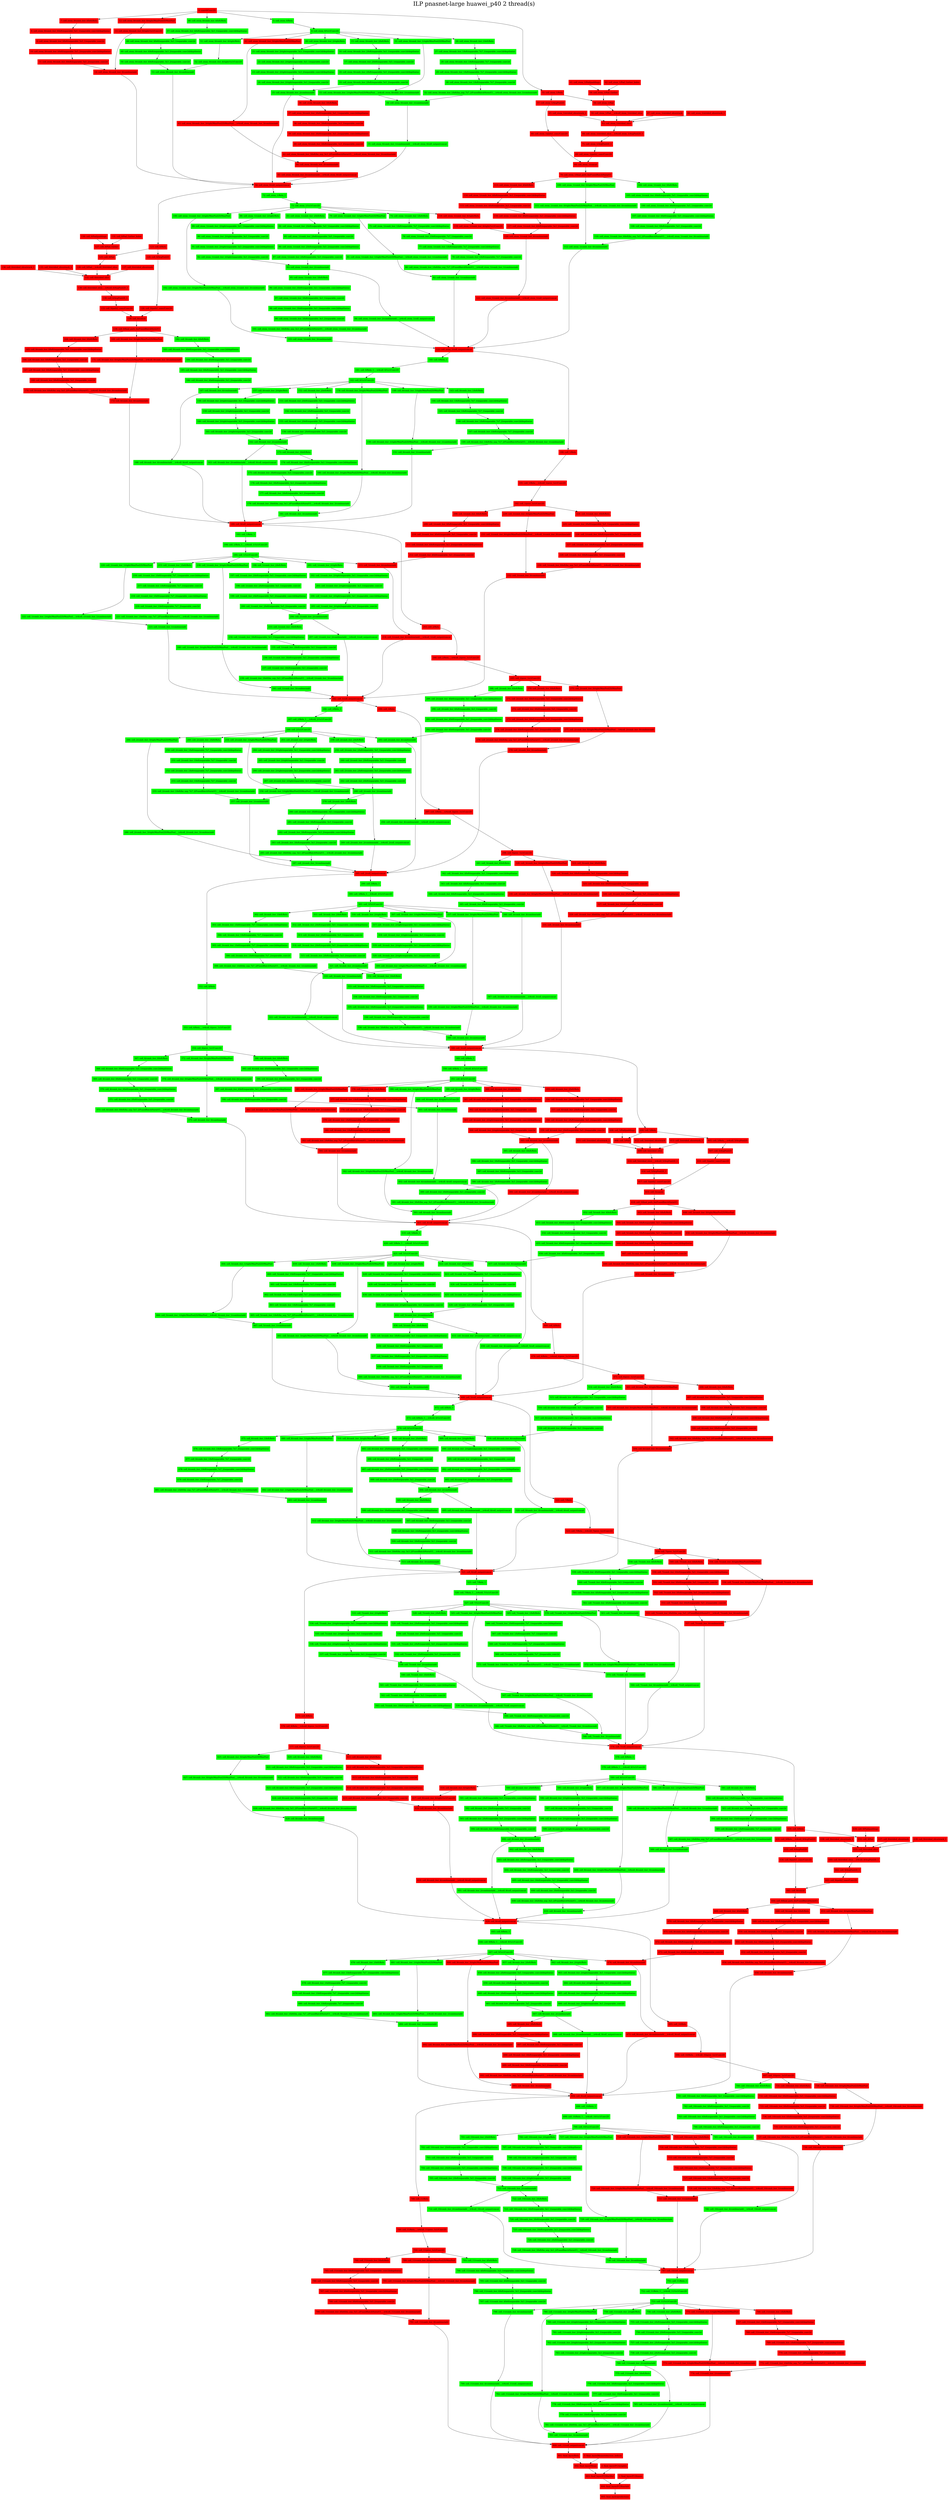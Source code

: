 digraph G {
label     = "ILP pnasnet-large huawei_p40 2 thread(s)"
    labelloc  =  t // t: Place the graph's title on top.
    fontsize  = 40 // Make title stand out by giving a large font size
    fontcolor = black"4: conv0/Conv2D"->"7: cell_stem_0/comb_iter_0/left/Relu";
"4: conv0/Conv2D"->"46: cell_stem_0/comb_iter_4/left/Relu";
"4: conv0/Conv2D"->"55: cell_stem_1/Relu";
"4: conv0/Conv2D"->"12: cell_stem_0/comb_iter_0/right/MaxPool2D/MaxPool";
"4: conv0/Conv2D"->"5: cell_stem_0/Relu";
"4: conv0/Conv2D" [shape=box,style=filled,color=red];
"55: cell_stem_1/Relu"->"56: cell_stem_1/Pad";
"55: cell_stem_1/Relu"->"57: cell_stem_1/AvgPool2D";
"55: cell_stem_1/Relu" [shape=box,style=filled,color=red];
"57: cell_stem_1/AvgPool2D"->"60: cell_stem_1/path1_conv/Conv2D";
"57: cell_stem_1/AvgPool2D" [shape=box,style=filled,color=red];
"60: cell_stem_1/path1_conv/Conv2D"->"64: cell_stem_1/concat";
"60: cell_stem_1/path1_conv/Conv2D" [shape=box,style=filled,color=red];
"61: cell_stem_1/Pad/paddings"->"58: cell_stem_1/Pad_Gather";
"61: cell_stem_1/Pad/paddings" [shape=box,style=filled,color=red];
"62: cell_stem_1/Pad_Gather_Index"->"58: cell_stem_1/Pad_Gather";
"62: cell_stem_1/Pad_Gather_Index" [shape=box,style=filled,color=red];
"58: cell_stem_1/Pad_Gather"->"56: cell_stem_1/Pad";
"58: cell_stem_1/Pad_Gather" [shape=box,style=filled,color=red];
"56: cell_stem_1/Pad"->"59: cell_stem_1/Pad___tr4cell_stem_1/strided_slice";
"56: cell_stem_1/Pad" [shape=box,style=filled,color=red];
"67: cell_stem_1/strided_slice/stack"->"63: cell_stem_1/strided_slice";
"67: cell_stem_1/strided_slice/stack" [shape=box,style=filled,color=red];
"66: cell_stem_1/strided_slice/stack_1"->"63: cell_stem_1/strided_slice";
"66: cell_stem_1/strided_slice/stack_1" [shape=box,style=filled,color=red];
"65: cell_stem_1/strided_slice/stack_2"->"63: cell_stem_1/strided_slice";
"65: cell_stem_1/strided_slice/stack_2" [shape=box,style=filled,color=red];
"59: cell_stem_1/Pad___tr4cell_stem_1/strided_slice"->"63: cell_stem_1/strided_slice";
"59: cell_stem_1/Pad___tr4cell_stem_1/strided_slice" [shape=box,style=filled,color=red];
"63: cell_stem_1/strided_slice"->"68: cell_stem_1/strided_slice___tr4cell_stem_1/AvgPool2D_1";
"63: cell_stem_1/strided_slice" [shape=box,style=filled,color=red];
"68: cell_stem_1/strided_slice___tr4cell_stem_1/AvgPool2D_1"->"71: cell_stem_1/AvgPool2D_1";
"68: cell_stem_1/strided_slice___tr4cell_stem_1/AvgPool2D_1" [shape=box,style=filled,color=red];
"71: cell_stem_1/AvgPool2D_1"->"69: cell_stem_1/path2_conv/Conv2D";
"71: cell_stem_1/AvgPool2D_1" [shape=box,style=filled,color=red];
"69: cell_stem_1/path2_conv/Conv2D"->"64: cell_stem_1/concat";
"69: cell_stem_1/path2_conv/Conv2D" [shape=box,style=filled,color=red];
"64: cell_stem_1/concat"->"70: cell_stem_1/final_path_bn/FusedBatchNormV3";
"64: cell_stem_1/concat" [shape=box,style=filled,color=red];
"70: cell_stem_1/final_path_bn/FusedBatchNormV3"->"104: cell_stem_1/comb_iter_0/left/Relu";
"70: cell_stem_1/final_path_bn/FusedBatchNormV3"->"109: cell_stem_1/comb_iter_0/right/MaxPool2D/MaxPool";
"70: cell_stem_1/final_path_bn/FusedBatchNormV3"->"113: cell_stem_1/comb_iter_4/left/Relu";
"70: cell_stem_1/final_path_bn/FusedBatchNormV3" [shape=box,style=filled,color=red];
"104: cell_stem_1/comb_iter_0/left/Relu"->"105: cell_stem_1/comb_iter_0/left/separable_5x5_1/separable_conv2d/depthwise";
"104: cell_stem_1/comb_iter_0/left/Relu" [shape=box,style=filled,color=green];
"105: cell_stem_1/comb_iter_0/left/separable_5x5_1/separable_conv2d/depthwise"->"106: cell_stem_1/comb_iter_0/left/separable_5x5_1/separable_conv2d";
"105: cell_stem_1/comb_iter_0/left/separable_5x5_1/separable_conv2d/depthwise" [shape=box,style=filled,color=green];
"106: cell_stem_1/comb_iter_0/left/separable_5x5_1/separable_conv2d"->"107: cell_stem_1/comb_iter_0/left/separable_5x5_2/separable_conv2d/depthwise";
"106: cell_stem_1/comb_iter_0/left/separable_5x5_1/separable_conv2d" [shape=box,style=filled,color=green];
"107: cell_stem_1/comb_iter_0/left/separable_5x5_2/separable_conv2d/depthwise"->"108: cell_stem_1/comb_iter_0/left/separable_5x5_2/separable_conv2d";
"107: cell_stem_1/comb_iter_0/left/separable_5x5_2/separable_conv2d/depthwise" [shape=box,style=filled,color=green];
"108: cell_stem_1/comb_iter_0/left/separable_5x5_2/separable_conv2d"->"110: cell_stem_1/comb_iter_0/left/bn_sep_5x5_2/FusedBatchNormV3___tr4cell_stem_1/comb_iter_0/combine/add";
"108: cell_stem_1/comb_iter_0/left/separable_5x5_2/separable_conv2d" [shape=box,style=filled,color=green];
"109: cell_stem_1/comb_iter_0/right/MaxPool2D/MaxPool"->"111: cell_stem_1/comb_iter_0/right/MaxPool2D/MaxPool___tr4cell_stem_1/comb_iter_0/combine/add";
"109: cell_stem_1/comb_iter_0/right/MaxPool2D/MaxPool" [shape=box,style=filled,color=green];
"110: cell_stem_1/comb_iter_0/left/bn_sep_5x5_2/FusedBatchNormV3___tr4cell_stem_1/comb_iter_0/combine/add"->"112: cell_stem_1/comb_iter_0/combine/add";
"110: cell_stem_1/comb_iter_0/left/bn_sep_5x5_2/FusedBatchNormV3___tr4cell_stem_1/comb_iter_0/combine/add" [shape=box,style=filled,color=green];
"111: cell_stem_1/comb_iter_0/right/MaxPool2D/MaxPool___tr4cell_stem_1/comb_iter_0/combine/add"->"112: cell_stem_1/comb_iter_0/combine/add";
"111: cell_stem_1/comb_iter_0/right/MaxPool2D/MaxPool___tr4cell_stem_1/comb_iter_0/combine/add" [shape=box,style=filled,color=green];
"112: cell_stem_1/comb_iter_0/combine/add"->"122: cell_stem_1/cell_output/concat";
"112: cell_stem_1/comb_iter_0/combine/add" [shape=box,style=filled,color=green];
"7: cell_stem_0/comb_iter_0/left/Relu"->"8: cell_stem_0/comb_iter_0/left/separable_5x5_1/separable_conv2d/depthwise";
"7: cell_stem_0/comb_iter_0/left/Relu" [shape=box,style=filled,color=red];
"8: cell_stem_0/comb_iter_0/left/separable_5x5_1/separable_conv2d/depthwise"->"9: cell_stem_0/comb_iter_0/left/separable_5x5_1/separable_conv2d";
"8: cell_stem_0/comb_iter_0/left/separable_5x5_1/separable_conv2d/depthwise" [shape=box,style=filled,color=red];
"9: cell_stem_0/comb_iter_0/left/separable_5x5_1/separable_conv2d"->"10: cell_stem_0/comb_iter_0/left/separable_5x5_2/separable_conv2d/depthwise";
"9: cell_stem_0/comb_iter_0/left/separable_5x5_1/separable_conv2d" [shape=box,style=filled,color=red];
"10: cell_stem_0/comb_iter_0/left/separable_5x5_2/separable_conv2d/depthwise"->"11: cell_stem_0/comb_iter_0/left/separable_5x5_2/separable_conv2d";
"10: cell_stem_0/comb_iter_0/left/separable_5x5_2/separable_conv2d/depthwise" [shape=box,style=filled,color=red];
"11: cell_stem_0/comb_iter_0/left/separable_5x5_2/separable_conv2d"->"14: cell_stem_0/comb_iter_0/combine/add";
"11: cell_stem_0/comb_iter_0/left/separable_5x5_2/separable_conv2d" [shape=box,style=filled,color=red];
"12: cell_stem_0/comb_iter_0/right/MaxPool2D/MaxPool"->"13: cell_stem_0/comb_iter_0/right/1x1/Conv2D";
"12: cell_stem_0/comb_iter_0/right/MaxPool2D/MaxPool" [shape=box,style=filled,color=red];
"13: cell_stem_0/comb_iter_0/right/1x1/Conv2D"->"14: cell_stem_0/comb_iter_0/combine/add";
"13: cell_stem_0/comb_iter_0/right/1x1/Conv2D" [shape=box,style=filled,color=red];
"14: cell_stem_0/comb_iter_0/combine/add"->"54: cell_stem_0/cell_output/concat";
"14: cell_stem_0/comb_iter_0/combine/add" [shape=box,style=filled,color=red];
"5: cell_stem_0/Relu"->"6: cell_stem_0/1x1/Conv2D";
"5: cell_stem_0/Relu" [shape=box,style=filled,color=green];
"6: cell_stem_0/1x1/Conv2D"->"51: cell_stem_0/comb_iter_4/right/Relu";
"6: cell_stem_0/1x1/Conv2D"->"20: cell_stem_0/comb_iter_2/right/Relu";
"6: cell_stem_0/1x1/Conv2D"->"26: cell_stem_0/comb_iter_1/left/Relu";
"6: cell_stem_0/1x1/Conv2D"->"31: cell_stem_0/comb_iter_1/right/MaxPool2D/MaxPool";
"6: cell_stem_0/1x1/Conv2D"->"15: cell_stem_0/comb_iter_2/left/Relu";
"6: cell_stem_0/1x1/Conv2D"->"41: cell_stem_0/comb_iter_3/right/MaxPool2D/MaxPool";
"6: cell_stem_0/1x1/Conv2D" [shape=box,style=filled,color=green];
"26: cell_stem_0/comb_iter_1/left/Relu"->"27: cell_stem_0/comb_iter_1/left/separable_7x7_1/separable_conv2d/depthwise";
"26: cell_stem_0/comb_iter_1/left/Relu" [shape=box,style=filled,color=green];
"27: cell_stem_0/comb_iter_1/left/separable_7x7_1/separable_conv2d/depthwise"->"28: cell_stem_0/comb_iter_1/left/separable_7x7_1/separable_conv2d";
"27: cell_stem_0/comb_iter_1/left/separable_7x7_1/separable_conv2d/depthwise" [shape=box,style=filled,color=green];
"28: cell_stem_0/comb_iter_1/left/separable_7x7_1/separable_conv2d"->"29: cell_stem_0/comb_iter_1/left/separable_7x7_2/separable_conv2d/depthwise";
"28: cell_stem_0/comb_iter_1/left/separable_7x7_1/separable_conv2d" [shape=box,style=filled,color=green];
"29: cell_stem_0/comb_iter_1/left/separable_7x7_2/separable_conv2d/depthwise"->"30: cell_stem_0/comb_iter_1/left/separable_7x7_2/separable_conv2d";
"29: cell_stem_0/comb_iter_1/left/separable_7x7_2/separable_conv2d/depthwise" [shape=box,style=filled,color=green];
"30: cell_stem_0/comb_iter_1/left/separable_7x7_2/separable_conv2d"->"32: cell_stem_0/comb_iter_1/left/bn_sep_7x7_2/FusedBatchNormV3___tr4cell_stem_0/comb_iter_1/combine/add";
"30: cell_stem_0/comb_iter_1/left/separable_7x7_2/separable_conv2d" [shape=box,style=filled,color=green];
"31: cell_stem_0/comb_iter_1/right/MaxPool2D/MaxPool"->"33: cell_stem_0/comb_iter_1/right/MaxPool2D/MaxPool___tr4cell_stem_0/comb_iter_1/combine/add";
"31: cell_stem_0/comb_iter_1/right/MaxPool2D/MaxPool" [shape=box,style=filled,color=green];
"32: cell_stem_0/comb_iter_1/left/bn_sep_7x7_2/FusedBatchNormV3___tr4cell_stem_0/comb_iter_1/combine/add"->"34: cell_stem_0/comb_iter_1/combine/add";
"32: cell_stem_0/comb_iter_1/left/bn_sep_7x7_2/FusedBatchNormV3___tr4cell_stem_0/comb_iter_1/combine/add" [shape=box,style=filled,color=green];
"33: cell_stem_0/comb_iter_1/right/MaxPool2D/MaxPool___tr4cell_stem_0/comb_iter_1/combine/add"->"34: cell_stem_0/comb_iter_1/combine/add";
"33: cell_stem_0/comb_iter_1/right/MaxPool2D/MaxPool___tr4cell_stem_0/comb_iter_1/combine/add" [shape=box,style=filled,color=green];
"34: cell_stem_0/comb_iter_1/combine/add"->"35: cell_stem_0/comb_iter_1/combine/add___tr4cell_stem_0/cell_output/concat";
"34: cell_stem_0/comb_iter_1/combine/add" [shape=box,style=filled,color=green];
"15: cell_stem_0/comb_iter_2/left/Relu"->"16: cell_stem_0/comb_iter_2/left/separable_5x5_1/separable_conv2d/depthwise";
"15: cell_stem_0/comb_iter_2/left/Relu" [shape=box,style=filled,color=green];
"16: cell_stem_0/comb_iter_2/left/separable_5x5_1/separable_conv2d/depthwise"->"17: cell_stem_0/comb_iter_2/left/separable_5x5_1/separable_conv2d";
"16: cell_stem_0/comb_iter_2/left/separable_5x5_1/separable_conv2d/depthwise" [shape=box,style=filled,color=green];
"17: cell_stem_0/comb_iter_2/left/separable_5x5_1/separable_conv2d"->"18: cell_stem_0/comb_iter_2/left/separable_5x5_2/separable_conv2d/depthwise";
"17: cell_stem_0/comb_iter_2/left/separable_5x5_1/separable_conv2d" [shape=box,style=filled,color=green];
"18: cell_stem_0/comb_iter_2/left/separable_5x5_2/separable_conv2d/depthwise"->"19: cell_stem_0/comb_iter_2/left/separable_5x5_2/separable_conv2d";
"18: cell_stem_0/comb_iter_2/left/separable_5x5_2/separable_conv2d/depthwise" [shape=box,style=filled,color=green];
"19: cell_stem_0/comb_iter_2/left/separable_5x5_2/separable_conv2d"->"25: cell_stem_0/comb_iter_2/combine/add";
"19: cell_stem_0/comb_iter_2/left/separable_5x5_2/separable_conv2d" [shape=box,style=filled,color=green];
"20: cell_stem_0/comb_iter_2/right/Relu"->"21: cell_stem_0/comb_iter_2/right/separable_3x3_1/separable_conv2d/depthwise";
"20: cell_stem_0/comb_iter_2/right/Relu" [shape=box,style=filled,color=green];
"21: cell_stem_0/comb_iter_2/right/separable_3x3_1/separable_conv2d/depthwise"->"22: cell_stem_0/comb_iter_2/right/separable_3x3_1/separable_conv2d";
"21: cell_stem_0/comb_iter_2/right/separable_3x3_1/separable_conv2d/depthwise" [shape=box,style=filled,color=green];
"22: cell_stem_0/comb_iter_2/right/separable_3x3_1/separable_conv2d"->"23: cell_stem_0/comb_iter_2/right/separable_3x3_2/separable_conv2d/depthwise";
"22: cell_stem_0/comb_iter_2/right/separable_3x3_1/separable_conv2d" [shape=box,style=filled,color=green];
"23: cell_stem_0/comb_iter_2/right/separable_3x3_2/separable_conv2d/depthwise"->"24: cell_stem_0/comb_iter_2/right/separable_3x3_2/separable_conv2d";
"23: cell_stem_0/comb_iter_2/right/separable_3x3_2/separable_conv2d/depthwise" [shape=box,style=filled,color=green];
"24: cell_stem_0/comb_iter_2/right/separable_3x3_2/separable_conv2d"->"25: cell_stem_0/comb_iter_2/combine/add";
"24: cell_stem_0/comb_iter_2/right/separable_3x3_2/separable_conv2d" [shape=box,style=filled,color=green];
"25: cell_stem_0/comb_iter_2/combine/add"->"36: cell_stem_0/comb_iter_3/left/Relu";
"25: cell_stem_0/comb_iter_2/combine/add"->"54: cell_stem_0/cell_output/concat";
"25: cell_stem_0/comb_iter_2/combine/add" [shape=box,style=filled,color=green];
"36: cell_stem_0/comb_iter_3/left/Relu"->"37: cell_stem_0/comb_iter_3/left/separable_3x3_1/separable_conv2d/depthwise";
"36: cell_stem_0/comb_iter_3/left/Relu" [shape=box,style=filled,color=red];
"37: cell_stem_0/comb_iter_3/left/separable_3x3_1/separable_conv2d/depthwise"->"38: cell_stem_0/comb_iter_3/left/separable_3x3_1/separable_conv2d";
"37: cell_stem_0/comb_iter_3/left/separable_3x3_1/separable_conv2d/depthwise" [shape=box,style=filled,color=red];
"38: cell_stem_0/comb_iter_3/left/separable_3x3_1/separable_conv2d"->"39: cell_stem_0/comb_iter_3/left/separable_3x3_2/separable_conv2d/depthwise";
"38: cell_stem_0/comb_iter_3/left/separable_3x3_1/separable_conv2d" [shape=box,style=filled,color=red];
"39: cell_stem_0/comb_iter_3/left/separable_3x3_2/separable_conv2d/depthwise"->"40: cell_stem_0/comb_iter_3/left/separable_3x3_2/separable_conv2d";
"39: cell_stem_0/comb_iter_3/left/separable_3x3_2/separable_conv2d/depthwise" [shape=box,style=filled,color=red];
"40: cell_stem_0/comb_iter_3/left/separable_3x3_2/separable_conv2d"->"42: cell_stem_0/comb_iter_3/left/bn_sep_3x3_2/FusedBatchNormV3___tr4cell_stem_0/comb_iter_3/combine/add";
"40: cell_stem_0/comb_iter_3/left/separable_3x3_2/separable_conv2d" [shape=box,style=filled,color=red];
"41: cell_stem_0/comb_iter_3/right/MaxPool2D/MaxPool"->"43: cell_stem_0/comb_iter_3/right/MaxPool2D/MaxPool___tr4cell_stem_0/comb_iter_3/combine/add";
"41: cell_stem_0/comb_iter_3/right/MaxPool2D/MaxPool" [shape=box,style=filled,color=red];
"42: cell_stem_0/comb_iter_3/left/bn_sep_3x3_2/FusedBatchNormV3___tr4cell_stem_0/comb_iter_3/combine/add"->"44: cell_stem_0/comb_iter_3/combine/add";
"42: cell_stem_0/comb_iter_3/left/bn_sep_3x3_2/FusedBatchNormV3___tr4cell_stem_0/comb_iter_3/combine/add" [shape=box,style=filled,color=red];
"43: cell_stem_0/comb_iter_3/right/MaxPool2D/MaxPool___tr4cell_stem_0/comb_iter_3/combine/add"->"44: cell_stem_0/comb_iter_3/combine/add";
"43: cell_stem_0/comb_iter_3/right/MaxPool2D/MaxPool___tr4cell_stem_0/comb_iter_3/combine/add" [shape=box,style=filled,color=red];
"44: cell_stem_0/comb_iter_3/combine/add"->"45: cell_stem_0/comb_iter_3/combine/add___tr4cell_stem_0/cell_output/concat";
"44: cell_stem_0/comb_iter_3/combine/add" [shape=box,style=filled,color=red];
"46: cell_stem_0/comb_iter_4/left/Relu"->"47: cell_stem_0/comb_iter_4/left/separable_3x3_1/separable_conv2d/depthwise";
"46: cell_stem_0/comb_iter_4/left/Relu" [shape=box,style=filled,color=green];
"47: cell_stem_0/comb_iter_4/left/separable_3x3_1/separable_conv2d/depthwise"->"48: cell_stem_0/comb_iter_4/left/separable_3x3_1/separable_conv2d";
"47: cell_stem_0/comb_iter_4/left/separable_3x3_1/separable_conv2d/depthwise" [shape=box,style=filled,color=green];
"48: cell_stem_0/comb_iter_4/left/separable_3x3_1/separable_conv2d"->"49: cell_stem_0/comb_iter_4/left/separable_3x3_2/separable_conv2d/depthwise";
"48: cell_stem_0/comb_iter_4/left/separable_3x3_1/separable_conv2d" [shape=box,style=filled,color=green];
"49: cell_stem_0/comb_iter_4/left/separable_3x3_2/separable_conv2d/depthwise"->"50: cell_stem_0/comb_iter_4/left/separable_3x3_2/separable_conv2d";
"49: cell_stem_0/comb_iter_4/left/separable_3x3_2/separable_conv2d/depthwise" [shape=box,style=filled,color=green];
"50: cell_stem_0/comb_iter_4/left/separable_3x3_2/separable_conv2d"->"53: cell_stem_0/comb_iter_4/combine/add";
"50: cell_stem_0/comb_iter_4/left/separable_3x3_2/separable_conv2d" [shape=box,style=filled,color=green];
"51: cell_stem_0/comb_iter_4/right/Relu"->"52: cell_stem_0/comb_iter_4/right/1x1/Conv2D";
"51: cell_stem_0/comb_iter_4/right/Relu" [shape=box,style=filled,color=green];
"52: cell_stem_0/comb_iter_4/right/1x1/Conv2D"->"53: cell_stem_0/comb_iter_4/combine/add";
"52: cell_stem_0/comb_iter_4/right/1x1/Conv2D" [shape=box,style=filled,color=green];
"53: cell_stem_0/comb_iter_4/combine/add"->"54: cell_stem_0/cell_output/concat";
"53: cell_stem_0/comb_iter_4/combine/add" [shape=box,style=filled,color=green];
"35: cell_stem_0/comb_iter_1/combine/add___tr4cell_stem_0/cell_output/concat"->"54: cell_stem_0/cell_output/concat";
"35: cell_stem_0/comb_iter_1/combine/add___tr4cell_stem_0/cell_output/concat" [shape=box,style=filled,color=green];
"45: cell_stem_0/comb_iter_3/combine/add___tr4cell_stem_0/cell_output/concat"->"54: cell_stem_0/cell_output/concat";
"45: cell_stem_0/comb_iter_3/combine/add___tr4cell_stem_0/cell_output/concat" [shape=box,style=filled,color=red];
"54: cell_stem_0/cell_output/concat"->"72: cell_stem_1/Relu_1";
"54: cell_stem_0/cell_output/concat"->"123: cell_0/Relu";
"54: cell_stem_0/cell_output/concat" [shape=box,style=filled,color=red];
"72: cell_stem_1/Relu_1"->"73: cell_stem_1/1x1/Conv2D";
"72: cell_stem_1/Relu_1" [shape=box,style=filled,color=green];
"73: cell_stem_1/1x1/Conv2D"->"83: cell_stem_1/comb_iter_2/left/Relu";
"73: cell_stem_1/1x1/Conv2D"->"88: cell_stem_1/comb_iter_2/right/Relu";
"73: cell_stem_1/1x1/Conv2D"->"74: cell_stem_1/comb_iter_1/left/Relu";
"73: cell_stem_1/1x1/Conv2D"->"79: cell_stem_1/comb_iter_1/right/MaxPool2D/MaxPool";
"73: cell_stem_1/1x1/Conv2D"->"100: cell_stem_1/comb_iter_3/right/MaxPool2D/MaxPool";
"73: cell_stem_1/1x1/Conv2D"->"118: cell_stem_1/comb_iter_4/right/Relu";
"73: cell_stem_1/1x1/Conv2D" [shape=box,style=filled,color=green];
"74: cell_stem_1/comb_iter_1/left/Relu"->"75: cell_stem_1/comb_iter_1/left/separable_7x7_1/separable_conv2d/depthwise";
"74: cell_stem_1/comb_iter_1/left/Relu" [shape=box,style=filled,color=green];
"75: cell_stem_1/comb_iter_1/left/separable_7x7_1/separable_conv2d/depthwise"->"76: cell_stem_1/comb_iter_1/left/separable_7x7_1/separable_conv2d";
"75: cell_stem_1/comb_iter_1/left/separable_7x7_1/separable_conv2d/depthwise" [shape=box,style=filled,color=green];
"76: cell_stem_1/comb_iter_1/left/separable_7x7_1/separable_conv2d"->"77: cell_stem_1/comb_iter_1/left/separable_7x7_2/separable_conv2d/depthwise";
"76: cell_stem_1/comb_iter_1/left/separable_7x7_1/separable_conv2d" [shape=box,style=filled,color=green];
"77: cell_stem_1/comb_iter_1/left/separable_7x7_2/separable_conv2d/depthwise"->"78: cell_stem_1/comb_iter_1/left/separable_7x7_2/separable_conv2d";
"77: cell_stem_1/comb_iter_1/left/separable_7x7_2/separable_conv2d/depthwise" [shape=box,style=filled,color=green];
"78: cell_stem_1/comb_iter_1/left/separable_7x7_2/separable_conv2d"->"80: cell_stem_1/comb_iter_1/left/bn_sep_7x7_2/FusedBatchNormV3___tr4cell_stem_1/comb_iter_1/combine/add";
"78: cell_stem_1/comb_iter_1/left/separable_7x7_2/separable_conv2d" [shape=box,style=filled,color=green];
"79: cell_stem_1/comb_iter_1/right/MaxPool2D/MaxPool"->"81: cell_stem_1/comb_iter_1/right/MaxPool2D/MaxPool___tr4cell_stem_1/comb_iter_1/combine/add";
"79: cell_stem_1/comb_iter_1/right/MaxPool2D/MaxPool" [shape=box,style=filled,color=green];
"80: cell_stem_1/comb_iter_1/left/bn_sep_7x7_2/FusedBatchNormV3___tr4cell_stem_1/comb_iter_1/combine/add"->"82: cell_stem_1/comb_iter_1/combine/add";
"80: cell_stem_1/comb_iter_1/left/bn_sep_7x7_2/FusedBatchNormV3___tr4cell_stem_1/comb_iter_1/combine/add" [shape=box,style=filled,color=green];
"81: cell_stem_1/comb_iter_1/right/MaxPool2D/MaxPool___tr4cell_stem_1/comb_iter_1/combine/add"->"82: cell_stem_1/comb_iter_1/combine/add";
"81: cell_stem_1/comb_iter_1/right/MaxPool2D/MaxPool___tr4cell_stem_1/comb_iter_1/combine/add" [shape=box,style=filled,color=green];
"82: cell_stem_1/comb_iter_1/combine/add"->"122: cell_stem_1/cell_output/concat";
"82: cell_stem_1/comb_iter_1/combine/add" [shape=box,style=filled,color=green];
"83: cell_stem_1/comb_iter_2/left/Relu"->"84: cell_stem_1/comb_iter_2/left/separable_5x5_1/separable_conv2d/depthwise";
"83: cell_stem_1/comb_iter_2/left/Relu" [shape=box,style=filled,color=green];
"84: cell_stem_1/comb_iter_2/left/separable_5x5_1/separable_conv2d/depthwise"->"85: cell_stem_1/comb_iter_2/left/separable_5x5_1/separable_conv2d";
"84: cell_stem_1/comb_iter_2/left/separable_5x5_1/separable_conv2d/depthwise" [shape=box,style=filled,color=green];
"85: cell_stem_1/comb_iter_2/left/separable_5x5_1/separable_conv2d"->"86: cell_stem_1/comb_iter_2/left/separable_5x5_2/separable_conv2d/depthwise";
"85: cell_stem_1/comb_iter_2/left/separable_5x5_1/separable_conv2d" [shape=box,style=filled,color=green];
"86: cell_stem_1/comb_iter_2/left/separable_5x5_2/separable_conv2d/depthwise"->"87: cell_stem_1/comb_iter_2/left/separable_5x5_2/separable_conv2d";
"86: cell_stem_1/comb_iter_2/left/separable_5x5_2/separable_conv2d/depthwise" [shape=box,style=filled,color=green];
"87: cell_stem_1/comb_iter_2/left/separable_5x5_2/separable_conv2d"->"93: cell_stem_1/comb_iter_2/combine/add";
"87: cell_stem_1/comb_iter_2/left/separable_5x5_2/separable_conv2d" [shape=box,style=filled,color=green];
"88: cell_stem_1/comb_iter_2/right/Relu"->"89: cell_stem_1/comb_iter_2/right/separable_3x3_1/separable_conv2d/depthwise";
"88: cell_stem_1/comb_iter_2/right/Relu" [shape=box,style=filled,color=green];
"89: cell_stem_1/comb_iter_2/right/separable_3x3_1/separable_conv2d/depthwise"->"90: cell_stem_1/comb_iter_2/right/separable_3x3_1/separable_conv2d";
"89: cell_stem_1/comb_iter_2/right/separable_3x3_1/separable_conv2d/depthwise" [shape=box,style=filled,color=green];
"90: cell_stem_1/comb_iter_2/right/separable_3x3_1/separable_conv2d"->"91: cell_stem_1/comb_iter_2/right/separable_3x3_2/separable_conv2d/depthwise";
"90: cell_stem_1/comb_iter_2/right/separable_3x3_1/separable_conv2d" [shape=box,style=filled,color=green];
"91: cell_stem_1/comb_iter_2/right/separable_3x3_2/separable_conv2d/depthwise"->"92: cell_stem_1/comb_iter_2/right/separable_3x3_2/separable_conv2d";
"91: cell_stem_1/comb_iter_2/right/separable_3x3_2/separable_conv2d/depthwise" [shape=box,style=filled,color=green];
"92: cell_stem_1/comb_iter_2/right/separable_3x3_2/separable_conv2d"->"93: cell_stem_1/comb_iter_2/combine/add";
"92: cell_stem_1/comb_iter_2/right/separable_3x3_2/separable_conv2d" [shape=box,style=filled,color=green];
"93: cell_stem_1/comb_iter_2/combine/add"->"94: cell_stem_1/comb_iter_2/combine/add___tr4cell_stem_1/cell_output/concat";
"93: cell_stem_1/comb_iter_2/combine/add"->"95: cell_stem_1/comb_iter_3/left/Relu";
"93: cell_stem_1/comb_iter_2/combine/add" [shape=box,style=filled,color=green];
"95: cell_stem_1/comb_iter_3/left/Relu"->"96: cell_stem_1/comb_iter_3/left/separable_3x3_1/separable_conv2d/depthwise";
"95: cell_stem_1/comb_iter_3/left/Relu" [shape=box,style=filled,color=green];
"96: cell_stem_1/comb_iter_3/left/separable_3x3_1/separable_conv2d/depthwise"->"97: cell_stem_1/comb_iter_3/left/separable_3x3_1/separable_conv2d";
"96: cell_stem_1/comb_iter_3/left/separable_3x3_1/separable_conv2d/depthwise" [shape=box,style=filled,color=green];
"97: cell_stem_1/comb_iter_3/left/separable_3x3_1/separable_conv2d"->"98: cell_stem_1/comb_iter_3/left/separable_3x3_2/separable_conv2d/depthwise";
"97: cell_stem_1/comb_iter_3/left/separable_3x3_1/separable_conv2d" [shape=box,style=filled,color=green];
"98: cell_stem_1/comb_iter_3/left/separable_3x3_2/separable_conv2d/depthwise"->"99: cell_stem_1/comb_iter_3/left/separable_3x3_2/separable_conv2d";
"98: cell_stem_1/comb_iter_3/left/separable_3x3_2/separable_conv2d/depthwise" [shape=box,style=filled,color=green];
"99: cell_stem_1/comb_iter_3/left/separable_3x3_2/separable_conv2d"->"101: cell_stem_1/comb_iter_3/left/bn_sep_3x3_2/FusedBatchNormV3___tr4cell_stem_1/comb_iter_3/combine/add";
"99: cell_stem_1/comb_iter_3/left/separable_3x3_2/separable_conv2d" [shape=box,style=filled,color=green];
"100: cell_stem_1/comb_iter_3/right/MaxPool2D/MaxPool"->"102: cell_stem_1/comb_iter_3/right/MaxPool2D/MaxPool___tr4cell_stem_1/comb_iter_3/combine/add";
"100: cell_stem_1/comb_iter_3/right/MaxPool2D/MaxPool" [shape=box,style=filled,color=green];
"101: cell_stem_1/comb_iter_3/left/bn_sep_3x3_2/FusedBatchNormV3___tr4cell_stem_1/comb_iter_3/combine/add"->"103: cell_stem_1/comb_iter_3/combine/add";
"101: cell_stem_1/comb_iter_3/left/bn_sep_3x3_2/FusedBatchNormV3___tr4cell_stem_1/comb_iter_3/combine/add" [shape=box,style=filled,color=green];
"102: cell_stem_1/comb_iter_3/right/MaxPool2D/MaxPool___tr4cell_stem_1/comb_iter_3/combine/add"->"103: cell_stem_1/comb_iter_3/combine/add";
"102: cell_stem_1/comb_iter_3/right/MaxPool2D/MaxPool___tr4cell_stem_1/comb_iter_3/combine/add" [shape=box,style=filled,color=green];
"103: cell_stem_1/comb_iter_3/combine/add"->"122: cell_stem_1/cell_output/concat";
"103: cell_stem_1/comb_iter_3/combine/add" [shape=box,style=filled,color=green];
"113: cell_stem_1/comb_iter_4/left/Relu"->"114: cell_stem_1/comb_iter_4/left/separable_3x3_1/separable_conv2d/depthwise";
"113: cell_stem_1/comb_iter_4/left/Relu" [shape=box,style=filled,color=red];
"114: cell_stem_1/comb_iter_4/left/separable_3x3_1/separable_conv2d/depthwise"->"115: cell_stem_1/comb_iter_4/left/separable_3x3_1/separable_conv2d";
"114: cell_stem_1/comb_iter_4/left/separable_3x3_1/separable_conv2d/depthwise" [shape=box,style=filled,color=red];
"115: cell_stem_1/comb_iter_4/left/separable_3x3_1/separable_conv2d"->"116: cell_stem_1/comb_iter_4/left/separable_3x3_2/separable_conv2d/depthwise";
"115: cell_stem_1/comb_iter_4/left/separable_3x3_1/separable_conv2d" [shape=box,style=filled,color=red];
"116: cell_stem_1/comb_iter_4/left/separable_3x3_2/separable_conv2d/depthwise"->"117: cell_stem_1/comb_iter_4/left/separable_3x3_2/separable_conv2d";
"116: cell_stem_1/comb_iter_4/left/separable_3x3_2/separable_conv2d/depthwise" [shape=box,style=filled,color=red];
"117: cell_stem_1/comb_iter_4/left/separable_3x3_2/separable_conv2d"->"120: cell_stem_1/comb_iter_4/combine/add";
"117: cell_stem_1/comb_iter_4/left/separable_3x3_2/separable_conv2d" [shape=box,style=filled,color=red];
"118: cell_stem_1/comb_iter_4/right/Relu"->"119: cell_stem_1/comb_iter_4/right/1x1/Conv2D";
"118: cell_stem_1/comb_iter_4/right/Relu" [shape=box,style=filled,color=red];
"119: cell_stem_1/comb_iter_4/right/1x1/Conv2D"->"120: cell_stem_1/comb_iter_4/combine/add";
"119: cell_stem_1/comb_iter_4/right/1x1/Conv2D" [shape=box,style=filled,color=red];
"120: cell_stem_1/comb_iter_4/combine/add"->"121: cell_stem_1/comb_iter_4/combine/add___tr4cell_stem_1/cell_output/concat";
"120: cell_stem_1/comb_iter_4/combine/add" [shape=box,style=filled,color=red];
"94: cell_stem_1/comb_iter_2/combine/add___tr4cell_stem_1/cell_output/concat"->"122: cell_stem_1/cell_output/concat";
"94: cell_stem_1/comb_iter_2/combine/add___tr4cell_stem_1/cell_output/concat" [shape=box,style=filled,color=green];
"121: cell_stem_1/comb_iter_4/combine/add___tr4cell_stem_1/cell_output/concat"->"122: cell_stem_1/cell_output/concat";
"121: cell_stem_1/comb_iter_4/combine/add___tr4cell_stem_1/cell_output/concat" [shape=box,style=filled,color=red];
"122: cell_stem_1/cell_output/concat"->"190: cell_1/Relu";
"122: cell_stem_1/cell_output/concat"->"140: cell_0/Relu_1";
"122: cell_stem_1/cell_output/concat" [shape=box,style=filled,color=red];
"190: cell_1/Relu"->"191: cell_1/Relu___tr4cell_1/prev_1x1/Conv2D";
"190: cell_1/Relu" [shape=box,style=filled,color=red];
"191: cell_1/Relu___tr4cell_1/prev_1x1/Conv2D"->"192: cell_1/prev_1x1/Conv2D";
"191: cell_1/Relu___tr4cell_1/prev_1x1/Conv2D" [shape=box,style=filled,color=red];
"192: cell_1/prev_1x1/Conv2D"->"208: cell_1/comb_iter_4/left/Relu";
"192: cell_1/prev_1x1/Conv2D"->"224: cell_1/comb_iter_0/left/Relu";
"192: cell_1/prev_1x1/Conv2D"->"229: cell_1/comb_iter_0/right/MaxPool2D/MaxPool";
"192: cell_1/prev_1x1/Conv2D" [shape=box,style=filled,color=red];
"224: cell_1/comb_iter_0/left/Relu"->"225: cell_1/comb_iter_0/left/separable_5x5_1/separable_conv2d/depthwise";
"224: cell_1/comb_iter_0/left/Relu" [shape=box,style=filled,color=red];
"225: cell_1/comb_iter_0/left/separable_5x5_1/separable_conv2d/depthwise"->"226: cell_1/comb_iter_0/left/separable_5x5_1/separable_conv2d";
"225: cell_1/comb_iter_0/left/separable_5x5_1/separable_conv2d/depthwise" [shape=box,style=filled,color=red];
"226: cell_1/comb_iter_0/left/separable_5x5_1/separable_conv2d"->"227: cell_1/comb_iter_0/left/separable_5x5_2/separable_conv2d/depthwise";
"226: cell_1/comb_iter_0/left/separable_5x5_1/separable_conv2d" [shape=box,style=filled,color=red];
"227: cell_1/comb_iter_0/left/separable_5x5_2/separable_conv2d/depthwise"->"228: cell_1/comb_iter_0/left/separable_5x5_2/separable_conv2d";
"227: cell_1/comb_iter_0/left/separable_5x5_2/separable_conv2d/depthwise" [shape=box,style=filled,color=red];
"228: cell_1/comb_iter_0/left/separable_5x5_2/separable_conv2d"->"230: cell_1/comb_iter_0/left/bn_sep_5x5_2/FusedBatchNormV3___tr4cell_1/comb_iter_0/combine/add";
"228: cell_1/comb_iter_0/left/separable_5x5_2/separable_conv2d" [shape=box,style=filled,color=red];
"229: cell_1/comb_iter_0/right/MaxPool2D/MaxPool"->"231: cell_1/comb_iter_0/right/MaxPool2D/MaxPool___tr4cell_1/comb_iter_0/combine/add";
"229: cell_1/comb_iter_0/right/MaxPool2D/MaxPool" [shape=box,style=filled,color=red];
"230: cell_1/comb_iter_0/left/bn_sep_5x5_2/FusedBatchNormV3___tr4cell_1/comb_iter_0/combine/add"->"232: cell_1/comb_iter_0/combine/add";
"230: cell_1/comb_iter_0/left/bn_sep_5x5_2/FusedBatchNormV3___tr4cell_1/comb_iter_0/combine/add" [shape=box,style=filled,color=red];
"231: cell_1/comb_iter_0/right/MaxPool2D/MaxPool___tr4cell_1/comb_iter_0/combine/add"->"232: cell_1/comb_iter_0/combine/add";
"231: cell_1/comb_iter_0/right/MaxPool2D/MaxPool___tr4cell_1/comb_iter_0/combine/add" [shape=box,style=filled,color=red];
"232: cell_1/comb_iter_0/combine/add"->"242: cell_1/cell_output/concat";
"232: cell_1/comb_iter_0/combine/add" [shape=box,style=filled,color=red];
"123: cell_0/Relu"->"124: cell_0/AvgPool2D";
"123: cell_0/Relu"->"125: cell_0/Pad";
"123: cell_0/Relu" [shape=box,style=filled,color=red];
"124: cell_0/AvgPool2D"->"126: cell_0/path1_conv/Conv2D";
"124: cell_0/AvgPool2D" [shape=box,style=filled,color=red];
"126: cell_0/path1_conv/Conv2D"->"129: cell_0/concat";
"126: cell_0/path1_conv/Conv2D" [shape=box,style=filled,color=red];
"130: cell_0/Pad/paddings"->"127: cell_0/Pad_Gather";
"130: cell_0/Pad/paddings" [shape=box,style=filled,color=red];
"131: cell_0/Pad_Gather_Index"->"127: cell_0/Pad_Gather";
"131: cell_0/Pad_Gather_Index" [shape=box,style=filled,color=red];
"127: cell_0/Pad_Gather"->"125: cell_0/Pad";
"127: cell_0/Pad_Gather" [shape=box,style=filled,color=red];
"125: cell_0/Pad"->"128: cell_0/Pad___tr4cell_0/strided_slice";
"125: cell_0/Pad" [shape=box,style=filled,color=red];
"137: cell_0/strided_slice/stack"->"132: cell_0/strided_slice";
"137: cell_0/strided_slice/stack" [shape=box,style=filled,color=red];
"136: cell_0/strided_slice/stack_1"->"132: cell_0/strided_slice";
"136: cell_0/strided_slice/stack_1" [shape=box,style=filled,color=red];
"135: cell_0/strided_slice/stack_2"->"132: cell_0/strided_slice";
"135: cell_0/strided_slice/stack_2" [shape=box,style=filled,color=red];
"128: cell_0/Pad___tr4cell_0/strided_slice"->"132: cell_0/strided_slice";
"128: cell_0/Pad___tr4cell_0/strided_slice" [shape=box,style=filled,color=red];
"132: cell_0/strided_slice"->"138: cell_0/strided_slice___tr4cell_0/AvgPool2D_1";
"132: cell_0/strided_slice" [shape=box,style=filled,color=red];
"138: cell_0/strided_slice___tr4cell_0/AvgPool2D_1"->"139: cell_0/AvgPool2D_1";
"138: cell_0/strided_slice___tr4cell_0/AvgPool2D_1" [shape=box,style=filled,color=red];
"139: cell_0/AvgPool2D_1"->"133: cell_0/path2_conv/Conv2D";
"139: cell_0/AvgPool2D_1" [shape=box,style=filled,color=red];
"133: cell_0/path2_conv/Conv2D"->"129: cell_0/concat";
"133: cell_0/path2_conv/Conv2D" [shape=box,style=filled,color=red];
"129: cell_0/concat"->"134: cell_0/final_path_bn/FusedBatchNormV3";
"129: cell_0/concat" [shape=box,style=filled,color=red];
"134: cell_0/final_path_bn/FusedBatchNormV3"->"182: cell_0/comb_iter_4/left/Relu";
"134: cell_0/final_path_bn/FusedBatchNormV3"->"164: cell_0/comb_iter_0/left/Relu";
"134: cell_0/final_path_bn/FusedBatchNormV3"->"169: cell_0/comb_iter_0/right/MaxPool2D/MaxPool";
"134: cell_0/final_path_bn/FusedBatchNormV3" [shape=box,style=filled,color=red];
"164: cell_0/comb_iter_0/left/Relu"->"165: cell_0/comb_iter_0/left/separable_5x5_1/separable_conv2d/depthwise";
"164: cell_0/comb_iter_0/left/Relu" [shape=box,style=filled,color=red];
"165: cell_0/comb_iter_0/left/separable_5x5_1/separable_conv2d/depthwise"->"166: cell_0/comb_iter_0/left/separable_5x5_1/separable_conv2d";
"165: cell_0/comb_iter_0/left/separable_5x5_1/separable_conv2d/depthwise" [shape=box,style=filled,color=red];
"166: cell_0/comb_iter_0/left/separable_5x5_1/separable_conv2d"->"167: cell_0/comb_iter_0/left/separable_5x5_2/separable_conv2d/depthwise";
"166: cell_0/comb_iter_0/left/separable_5x5_1/separable_conv2d" [shape=box,style=filled,color=red];
"167: cell_0/comb_iter_0/left/separable_5x5_2/separable_conv2d/depthwise"->"168: cell_0/comb_iter_0/left/separable_5x5_2/separable_conv2d";
"167: cell_0/comb_iter_0/left/separable_5x5_2/separable_conv2d/depthwise" [shape=box,style=filled,color=red];
"168: cell_0/comb_iter_0/left/separable_5x5_2/separable_conv2d"->"170: cell_0/comb_iter_0/left/bn_sep_5x5_2/FusedBatchNormV3___tr4cell_0/comb_iter_0/combine/add";
"168: cell_0/comb_iter_0/left/separable_5x5_2/separable_conv2d" [shape=box,style=filled,color=red];
"169: cell_0/comb_iter_0/right/MaxPool2D/MaxPool"->"171: cell_0/comb_iter_0/right/MaxPool2D/MaxPool___tr4cell_0/comb_iter_0/combine/add";
"169: cell_0/comb_iter_0/right/MaxPool2D/MaxPool" [shape=box,style=filled,color=red];
"170: cell_0/comb_iter_0/left/bn_sep_5x5_2/FusedBatchNormV3___tr4cell_0/comb_iter_0/combine/add"->"172: cell_0/comb_iter_0/combine/add";
"170: cell_0/comb_iter_0/left/bn_sep_5x5_2/FusedBatchNormV3___tr4cell_0/comb_iter_0/combine/add" [shape=box,style=filled,color=red];
"171: cell_0/comb_iter_0/right/MaxPool2D/MaxPool___tr4cell_0/comb_iter_0/combine/add"->"172: cell_0/comb_iter_0/combine/add";
"171: cell_0/comb_iter_0/right/MaxPool2D/MaxPool___tr4cell_0/comb_iter_0/combine/add" [shape=box,style=filled,color=red];
"172: cell_0/comb_iter_0/combine/add"->"189: cell_0/cell_output/concat";
"172: cell_0/comb_iter_0/combine/add" [shape=box,style=filled,color=red];
"140: cell_0/Relu_1"->"141: cell_0/Relu_1___tr4cell_0/1x1/Conv2D";
"140: cell_0/Relu_1" [shape=box,style=filled,color=green];
"141: cell_0/Relu_1___tr4cell_0/1x1/Conv2D"->"142: cell_0/1x1/Conv2D";
"141: cell_0/Relu_1___tr4cell_0/1x1/Conv2D" [shape=box,style=filled,color=green];
"142: cell_0/1x1/Conv2D"->"178: cell_0/comb_iter_3/right/MaxPool2D/MaxPool";
"142: cell_0/1x1/Conv2D"->"152: cell_0/comb_iter_2/left/Relu";
"142: cell_0/1x1/Conv2D"->"157: cell_0/comb_iter_2/right/Relu";
"142: cell_0/1x1/Conv2D"->"187: cell_0/comb_iter_4/combine/add";
"142: cell_0/1x1/Conv2D"->"143: cell_0/comb_iter_1/left/Relu";
"142: cell_0/1x1/Conv2D"->"148: cell_0/comb_iter_1/right/MaxPool2D/MaxPool";
"142: cell_0/1x1/Conv2D" [shape=box,style=filled,color=green];
"143: cell_0/comb_iter_1/left/Relu"->"144: cell_0/comb_iter_1/left/separable_7x7_1/separable_conv2d/depthwise";
"143: cell_0/comb_iter_1/left/Relu" [shape=box,style=filled,color=green];
"144: cell_0/comb_iter_1/left/separable_7x7_1/separable_conv2d/depthwise"->"145: cell_0/comb_iter_1/left/separable_7x7_1/separable_conv2d";
"144: cell_0/comb_iter_1/left/separable_7x7_1/separable_conv2d/depthwise" [shape=box,style=filled,color=green];
"145: cell_0/comb_iter_1/left/separable_7x7_1/separable_conv2d"->"146: cell_0/comb_iter_1/left/separable_7x7_2/separable_conv2d/depthwise";
"145: cell_0/comb_iter_1/left/separable_7x7_1/separable_conv2d" [shape=box,style=filled,color=green];
"146: cell_0/comb_iter_1/left/separable_7x7_2/separable_conv2d/depthwise"->"147: cell_0/comb_iter_1/left/separable_7x7_2/separable_conv2d";
"146: cell_0/comb_iter_1/left/separable_7x7_2/separable_conv2d/depthwise" [shape=box,style=filled,color=green];
"147: cell_0/comb_iter_1/left/separable_7x7_2/separable_conv2d"->"149: cell_0/comb_iter_1/left/bn_sep_7x7_2/FusedBatchNormV3___tr4cell_0/comb_iter_1/combine/add";
"147: cell_0/comb_iter_1/left/separable_7x7_2/separable_conv2d" [shape=box,style=filled,color=green];
"148: cell_0/comb_iter_1/right/MaxPool2D/MaxPool"->"150: cell_0/comb_iter_1/right/MaxPool2D/MaxPool___tr4cell_0/comb_iter_1/combine/add";
"148: cell_0/comb_iter_1/right/MaxPool2D/MaxPool" [shape=box,style=filled,color=green];
"149: cell_0/comb_iter_1/left/bn_sep_7x7_2/FusedBatchNormV3___tr4cell_0/comb_iter_1/combine/add"->"151: cell_0/comb_iter_1/combine/add";
"149: cell_0/comb_iter_1/left/bn_sep_7x7_2/FusedBatchNormV3___tr4cell_0/comb_iter_1/combine/add" [shape=box,style=filled,color=green];
"150: cell_0/comb_iter_1/right/MaxPool2D/MaxPool___tr4cell_0/comb_iter_1/combine/add"->"151: cell_0/comb_iter_1/combine/add";
"150: cell_0/comb_iter_1/right/MaxPool2D/MaxPool___tr4cell_0/comb_iter_1/combine/add" [shape=box,style=filled,color=green];
"151: cell_0/comb_iter_1/combine/add"->"189: cell_0/cell_output/concat";
"151: cell_0/comb_iter_1/combine/add" [shape=box,style=filled,color=green];
"152: cell_0/comb_iter_2/left/Relu"->"153: cell_0/comb_iter_2/left/separable_5x5_1/separable_conv2d/depthwise";
"152: cell_0/comb_iter_2/left/Relu" [shape=box,style=filled,color=green];
"153: cell_0/comb_iter_2/left/separable_5x5_1/separable_conv2d/depthwise"->"154: cell_0/comb_iter_2/left/separable_5x5_1/separable_conv2d";
"153: cell_0/comb_iter_2/left/separable_5x5_1/separable_conv2d/depthwise" [shape=box,style=filled,color=green];
"154: cell_0/comb_iter_2/left/separable_5x5_1/separable_conv2d"->"155: cell_0/comb_iter_2/left/separable_5x5_2/separable_conv2d/depthwise";
"154: cell_0/comb_iter_2/left/separable_5x5_1/separable_conv2d" [shape=box,style=filled,color=green];
"155: cell_0/comb_iter_2/left/separable_5x5_2/separable_conv2d/depthwise"->"156: cell_0/comb_iter_2/left/separable_5x5_2/separable_conv2d";
"155: cell_0/comb_iter_2/left/separable_5x5_2/separable_conv2d/depthwise" [shape=box,style=filled,color=green];
"156: cell_0/comb_iter_2/left/separable_5x5_2/separable_conv2d"->"162: cell_0/comb_iter_2/combine/add";
"156: cell_0/comb_iter_2/left/separable_5x5_2/separable_conv2d" [shape=box,style=filled,color=green];
"157: cell_0/comb_iter_2/right/Relu"->"158: cell_0/comb_iter_2/right/separable_3x3_1/separable_conv2d/depthwise";
"157: cell_0/comb_iter_2/right/Relu" [shape=box,style=filled,color=green];
"158: cell_0/comb_iter_2/right/separable_3x3_1/separable_conv2d/depthwise"->"159: cell_0/comb_iter_2/right/separable_3x3_1/separable_conv2d";
"158: cell_0/comb_iter_2/right/separable_3x3_1/separable_conv2d/depthwise" [shape=box,style=filled,color=green];
"159: cell_0/comb_iter_2/right/separable_3x3_1/separable_conv2d"->"160: cell_0/comb_iter_2/right/separable_3x3_2/separable_conv2d/depthwise";
"159: cell_0/comb_iter_2/right/separable_3x3_1/separable_conv2d" [shape=box,style=filled,color=green];
"160: cell_0/comb_iter_2/right/separable_3x3_2/separable_conv2d/depthwise"->"161: cell_0/comb_iter_2/right/separable_3x3_2/separable_conv2d";
"160: cell_0/comb_iter_2/right/separable_3x3_2/separable_conv2d/depthwise" [shape=box,style=filled,color=green];
"161: cell_0/comb_iter_2/right/separable_3x3_2/separable_conv2d"->"162: cell_0/comb_iter_2/combine/add";
"161: cell_0/comb_iter_2/right/separable_3x3_2/separable_conv2d" [shape=box,style=filled,color=green];
"162: cell_0/comb_iter_2/combine/add"->"163: cell_0/comb_iter_2/combine/add___tr4cell_0/cell_output/concat";
"162: cell_0/comb_iter_2/combine/add"->"173: cell_0/comb_iter_3/left/Relu";
"162: cell_0/comb_iter_2/combine/add" [shape=box,style=filled,color=green];
"173: cell_0/comb_iter_3/left/Relu"->"174: cell_0/comb_iter_3/left/separable_3x3_1/separable_conv2d/depthwise";
"173: cell_0/comb_iter_3/left/Relu" [shape=box,style=filled,color=green];
"174: cell_0/comb_iter_3/left/separable_3x3_1/separable_conv2d/depthwise"->"175: cell_0/comb_iter_3/left/separable_3x3_1/separable_conv2d";
"174: cell_0/comb_iter_3/left/separable_3x3_1/separable_conv2d/depthwise" [shape=box,style=filled,color=green];
"175: cell_0/comb_iter_3/left/separable_3x3_1/separable_conv2d"->"176: cell_0/comb_iter_3/left/separable_3x3_2/separable_conv2d/depthwise";
"175: cell_0/comb_iter_3/left/separable_3x3_1/separable_conv2d" [shape=box,style=filled,color=green];
"176: cell_0/comb_iter_3/left/separable_3x3_2/separable_conv2d/depthwise"->"177: cell_0/comb_iter_3/left/separable_3x3_2/separable_conv2d";
"176: cell_0/comb_iter_3/left/separable_3x3_2/separable_conv2d/depthwise" [shape=box,style=filled,color=green];
"177: cell_0/comb_iter_3/left/separable_3x3_2/separable_conv2d"->"179: cell_0/comb_iter_3/left/bn_sep_3x3_2/FusedBatchNormV3___tr4cell_0/comb_iter_3/combine/add";
"177: cell_0/comb_iter_3/left/separable_3x3_2/separable_conv2d" [shape=box,style=filled,color=green];
"178: cell_0/comb_iter_3/right/MaxPool2D/MaxPool"->"180: cell_0/comb_iter_3/right/MaxPool2D/MaxPool___tr4cell_0/comb_iter_3/combine/add";
"178: cell_0/comb_iter_3/right/MaxPool2D/MaxPool" [shape=box,style=filled,color=green];
"179: cell_0/comb_iter_3/left/bn_sep_3x3_2/FusedBatchNormV3___tr4cell_0/comb_iter_3/combine/add"->"181: cell_0/comb_iter_3/combine/add";
"179: cell_0/comb_iter_3/left/bn_sep_3x3_2/FusedBatchNormV3___tr4cell_0/comb_iter_3/combine/add" [shape=box,style=filled,color=green];
"180: cell_0/comb_iter_3/right/MaxPool2D/MaxPool___tr4cell_0/comb_iter_3/combine/add"->"181: cell_0/comb_iter_3/combine/add";
"180: cell_0/comb_iter_3/right/MaxPool2D/MaxPool___tr4cell_0/comb_iter_3/combine/add" [shape=box,style=filled,color=green];
"181: cell_0/comb_iter_3/combine/add"->"189: cell_0/cell_output/concat";
"181: cell_0/comb_iter_3/combine/add" [shape=box,style=filled,color=green];
"182: cell_0/comb_iter_4/left/Relu"->"183: cell_0/comb_iter_4/left/separable_3x3_1/separable_conv2d/depthwise";
"182: cell_0/comb_iter_4/left/Relu" [shape=box,style=filled,color=green];
"183: cell_0/comb_iter_4/left/separable_3x3_1/separable_conv2d/depthwise"->"184: cell_0/comb_iter_4/left/separable_3x3_1/separable_conv2d";
"183: cell_0/comb_iter_4/left/separable_3x3_1/separable_conv2d/depthwise" [shape=box,style=filled,color=green];
"184: cell_0/comb_iter_4/left/separable_3x3_1/separable_conv2d"->"185: cell_0/comb_iter_4/left/separable_3x3_2/separable_conv2d/depthwise";
"184: cell_0/comb_iter_4/left/separable_3x3_1/separable_conv2d" [shape=box,style=filled,color=green];
"185: cell_0/comb_iter_4/left/separable_3x3_2/separable_conv2d/depthwise"->"186: cell_0/comb_iter_4/left/separable_3x3_2/separable_conv2d";
"185: cell_0/comb_iter_4/left/separable_3x3_2/separable_conv2d/depthwise" [shape=box,style=filled,color=green];
"186: cell_0/comb_iter_4/left/separable_3x3_2/separable_conv2d"->"187: cell_0/comb_iter_4/combine/add";
"186: cell_0/comb_iter_4/left/separable_3x3_2/separable_conv2d" [shape=box,style=filled,color=green];
"187: cell_0/comb_iter_4/combine/add"->"188: cell_0/comb_iter_4/combine/add___tr4cell_0/cell_output/concat";
"187: cell_0/comb_iter_4/combine/add" [shape=box,style=filled,color=green];
"163: cell_0/comb_iter_2/combine/add___tr4cell_0/cell_output/concat"->"189: cell_0/cell_output/concat";
"163: cell_0/comb_iter_2/combine/add___tr4cell_0/cell_output/concat" [shape=box,style=filled,color=green];
"188: cell_0/comb_iter_4/combine/add___tr4cell_0/cell_output/concat"->"189: cell_0/cell_output/concat";
"188: cell_0/comb_iter_4/combine/add___tr4cell_0/cell_output/concat" [shape=box,style=filled,color=green];
"189: cell_0/cell_output/concat"->"193: cell_1/Relu_1";
"189: cell_0/cell_output/concat"->"243: cell_2/Relu";
"189: cell_0/cell_output/concat" [shape=box,style=filled,color=red];
"193: cell_1/Relu_1"->"194: cell_1/Relu_1___tr4cell_1/1x1/Conv2D";
"193: cell_1/Relu_1" [shape=box,style=filled,color=green];
"194: cell_1/Relu_1___tr4cell_1/1x1/Conv2D"->"195: cell_1/1x1/Conv2D";
"194: cell_1/Relu_1___tr4cell_1/1x1/Conv2D" [shape=box,style=filled,color=green];
"195: cell_1/1x1/Conv2D"->"213: cell_1/comb_iter_4/combine/add";
"195: cell_1/1x1/Conv2D"->"201: cell_1/comb_iter_2/right/Relu";
"195: cell_1/1x1/Conv2D"->"220: cell_1/comb_iter_1/right/MaxPool2D/MaxPool";
"195: cell_1/1x1/Conv2D"->"238: cell_1/comb_iter_3/right/MaxPool2D/MaxPool";
"195: cell_1/1x1/Conv2D"->"196: cell_1/comb_iter_2/left/Relu";
"195: cell_1/1x1/Conv2D"->"215: cell_1/comb_iter_1/left/Relu";
"195: cell_1/1x1/Conv2D" [shape=box,style=filled,color=green];
"215: cell_1/comb_iter_1/left/Relu"->"216: cell_1/comb_iter_1/left/separable_7x7_1/separable_conv2d/depthwise";
"215: cell_1/comb_iter_1/left/Relu" [shape=box,style=filled,color=green];
"216: cell_1/comb_iter_1/left/separable_7x7_1/separable_conv2d/depthwise"->"217: cell_1/comb_iter_1/left/separable_7x7_1/separable_conv2d";
"216: cell_1/comb_iter_1/left/separable_7x7_1/separable_conv2d/depthwise" [shape=box,style=filled,color=green];
"217: cell_1/comb_iter_1/left/separable_7x7_1/separable_conv2d"->"218: cell_1/comb_iter_1/left/separable_7x7_2/separable_conv2d/depthwise";
"217: cell_1/comb_iter_1/left/separable_7x7_1/separable_conv2d" [shape=box,style=filled,color=green];
"218: cell_1/comb_iter_1/left/separable_7x7_2/separable_conv2d/depthwise"->"219: cell_1/comb_iter_1/left/separable_7x7_2/separable_conv2d";
"218: cell_1/comb_iter_1/left/separable_7x7_2/separable_conv2d/depthwise" [shape=box,style=filled,color=green];
"219: cell_1/comb_iter_1/left/separable_7x7_2/separable_conv2d"->"221: cell_1/comb_iter_1/left/bn_sep_7x7_2/FusedBatchNormV3___tr4cell_1/comb_iter_1/combine/add";
"219: cell_1/comb_iter_1/left/separable_7x7_2/separable_conv2d" [shape=box,style=filled,color=green];
"220: cell_1/comb_iter_1/right/MaxPool2D/MaxPool"->"222: cell_1/comb_iter_1/right/MaxPool2D/MaxPool___tr4cell_1/comb_iter_1/combine/add";
"220: cell_1/comb_iter_1/right/MaxPool2D/MaxPool" [shape=box,style=filled,color=green];
"221: cell_1/comb_iter_1/left/bn_sep_7x7_2/FusedBatchNormV3___tr4cell_1/comb_iter_1/combine/add"->"223: cell_1/comb_iter_1/combine/add";
"221: cell_1/comb_iter_1/left/bn_sep_7x7_2/FusedBatchNormV3___tr4cell_1/comb_iter_1/combine/add" [shape=box,style=filled,color=green];
"222: cell_1/comb_iter_1/right/MaxPool2D/MaxPool___tr4cell_1/comb_iter_1/combine/add"->"223: cell_1/comb_iter_1/combine/add";
"222: cell_1/comb_iter_1/right/MaxPool2D/MaxPool___tr4cell_1/comb_iter_1/combine/add" [shape=box,style=filled,color=green];
"223: cell_1/comb_iter_1/combine/add"->"242: cell_1/cell_output/concat";
"223: cell_1/comb_iter_1/combine/add" [shape=box,style=filled,color=green];
"196: cell_1/comb_iter_2/left/Relu"->"197: cell_1/comb_iter_2/left/separable_5x5_1/separable_conv2d/depthwise";
"196: cell_1/comb_iter_2/left/Relu" [shape=box,style=filled,color=green];
"197: cell_1/comb_iter_2/left/separable_5x5_1/separable_conv2d/depthwise"->"198: cell_1/comb_iter_2/left/separable_5x5_1/separable_conv2d";
"197: cell_1/comb_iter_2/left/separable_5x5_1/separable_conv2d/depthwise" [shape=box,style=filled,color=green];
"198: cell_1/comb_iter_2/left/separable_5x5_1/separable_conv2d"->"199: cell_1/comb_iter_2/left/separable_5x5_2/separable_conv2d/depthwise";
"198: cell_1/comb_iter_2/left/separable_5x5_1/separable_conv2d" [shape=box,style=filled,color=green];
"199: cell_1/comb_iter_2/left/separable_5x5_2/separable_conv2d/depthwise"->"200: cell_1/comb_iter_2/left/separable_5x5_2/separable_conv2d";
"199: cell_1/comb_iter_2/left/separable_5x5_2/separable_conv2d/depthwise" [shape=box,style=filled,color=green];
"200: cell_1/comb_iter_2/left/separable_5x5_2/separable_conv2d"->"206: cell_1/comb_iter_2/combine/add";
"200: cell_1/comb_iter_2/left/separable_5x5_2/separable_conv2d" [shape=box,style=filled,color=green];
"201: cell_1/comb_iter_2/right/Relu"->"202: cell_1/comb_iter_2/right/separable_3x3_1/separable_conv2d/depthwise";
"201: cell_1/comb_iter_2/right/Relu" [shape=box,style=filled,color=green];
"202: cell_1/comb_iter_2/right/separable_3x3_1/separable_conv2d/depthwise"->"203: cell_1/comb_iter_2/right/separable_3x3_1/separable_conv2d";
"202: cell_1/comb_iter_2/right/separable_3x3_1/separable_conv2d/depthwise" [shape=box,style=filled,color=green];
"203: cell_1/comb_iter_2/right/separable_3x3_1/separable_conv2d"->"204: cell_1/comb_iter_2/right/separable_3x3_2/separable_conv2d/depthwise";
"203: cell_1/comb_iter_2/right/separable_3x3_1/separable_conv2d" [shape=box,style=filled,color=green];
"204: cell_1/comb_iter_2/right/separable_3x3_2/separable_conv2d/depthwise"->"205: cell_1/comb_iter_2/right/separable_3x3_2/separable_conv2d";
"204: cell_1/comb_iter_2/right/separable_3x3_2/separable_conv2d/depthwise" [shape=box,style=filled,color=green];
"205: cell_1/comb_iter_2/right/separable_3x3_2/separable_conv2d"->"206: cell_1/comb_iter_2/combine/add";
"205: cell_1/comb_iter_2/right/separable_3x3_2/separable_conv2d" [shape=box,style=filled,color=green];
"206: cell_1/comb_iter_2/combine/add"->"233: cell_1/comb_iter_3/left/Relu";
"206: cell_1/comb_iter_2/combine/add"->"207: cell_1/comb_iter_2/combine/add___tr4cell_1/cell_output/concat";
"206: cell_1/comb_iter_2/combine/add" [shape=box,style=filled,color=green];
"233: cell_1/comb_iter_3/left/Relu"->"234: cell_1/comb_iter_3/left/separable_3x3_1/separable_conv2d/depthwise";
"233: cell_1/comb_iter_3/left/Relu" [shape=box,style=filled,color=green];
"234: cell_1/comb_iter_3/left/separable_3x3_1/separable_conv2d/depthwise"->"235: cell_1/comb_iter_3/left/separable_3x3_1/separable_conv2d";
"234: cell_1/comb_iter_3/left/separable_3x3_1/separable_conv2d/depthwise" [shape=box,style=filled,color=green];
"235: cell_1/comb_iter_3/left/separable_3x3_1/separable_conv2d"->"236: cell_1/comb_iter_3/left/separable_3x3_2/separable_conv2d/depthwise";
"235: cell_1/comb_iter_3/left/separable_3x3_1/separable_conv2d" [shape=box,style=filled,color=green];
"236: cell_1/comb_iter_3/left/separable_3x3_2/separable_conv2d/depthwise"->"237: cell_1/comb_iter_3/left/separable_3x3_2/separable_conv2d";
"236: cell_1/comb_iter_3/left/separable_3x3_2/separable_conv2d/depthwise" [shape=box,style=filled,color=green];
"237: cell_1/comb_iter_3/left/separable_3x3_2/separable_conv2d"->"239: cell_1/comb_iter_3/left/bn_sep_3x3_2/FusedBatchNormV3___tr4cell_1/comb_iter_3/combine/add";
"237: cell_1/comb_iter_3/left/separable_3x3_2/separable_conv2d" [shape=box,style=filled,color=green];
"238: cell_1/comb_iter_3/right/MaxPool2D/MaxPool"->"240: cell_1/comb_iter_3/right/MaxPool2D/MaxPool___tr4cell_1/comb_iter_3/combine/add";
"238: cell_1/comb_iter_3/right/MaxPool2D/MaxPool" [shape=box,style=filled,color=green];
"239: cell_1/comb_iter_3/left/bn_sep_3x3_2/FusedBatchNormV3___tr4cell_1/comb_iter_3/combine/add"->"241: cell_1/comb_iter_3/combine/add";
"239: cell_1/comb_iter_3/left/bn_sep_3x3_2/FusedBatchNormV3___tr4cell_1/comb_iter_3/combine/add" [shape=box,style=filled,color=green];
"240: cell_1/comb_iter_3/right/MaxPool2D/MaxPool___tr4cell_1/comb_iter_3/combine/add"->"241: cell_1/comb_iter_3/combine/add";
"240: cell_1/comb_iter_3/right/MaxPool2D/MaxPool___tr4cell_1/comb_iter_3/combine/add" [shape=box,style=filled,color=green];
"241: cell_1/comb_iter_3/combine/add"->"242: cell_1/cell_output/concat";
"241: cell_1/comb_iter_3/combine/add" [shape=box,style=filled,color=green];
"208: cell_1/comb_iter_4/left/Relu"->"209: cell_1/comb_iter_4/left/separable_3x3_1/separable_conv2d/depthwise";
"208: cell_1/comb_iter_4/left/Relu" [shape=box,style=filled,color=red];
"209: cell_1/comb_iter_4/left/separable_3x3_1/separable_conv2d/depthwise"->"210: cell_1/comb_iter_4/left/separable_3x3_1/separable_conv2d";
"209: cell_1/comb_iter_4/left/separable_3x3_1/separable_conv2d/depthwise" [shape=box,style=filled,color=red];
"210: cell_1/comb_iter_4/left/separable_3x3_1/separable_conv2d"->"211: cell_1/comb_iter_4/left/separable_3x3_2/separable_conv2d/depthwise";
"210: cell_1/comb_iter_4/left/separable_3x3_1/separable_conv2d" [shape=box,style=filled,color=red];
"211: cell_1/comb_iter_4/left/separable_3x3_2/separable_conv2d/depthwise"->"212: cell_1/comb_iter_4/left/separable_3x3_2/separable_conv2d";
"211: cell_1/comb_iter_4/left/separable_3x3_2/separable_conv2d/depthwise" [shape=box,style=filled,color=red];
"212: cell_1/comb_iter_4/left/separable_3x3_2/separable_conv2d"->"213: cell_1/comb_iter_4/combine/add";
"212: cell_1/comb_iter_4/left/separable_3x3_2/separable_conv2d" [shape=box,style=filled,color=red];
"213: cell_1/comb_iter_4/combine/add"->"214: cell_1/comb_iter_4/combine/add___tr4cell_1/cell_output/concat";
"213: cell_1/comb_iter_4/combine/add" [shape=box,style=filled,color=red];
"207: cell_1/comb_iter_2/combine/add___tr4cell_1/cell_output/concat"->"242: cell_1/cell_output/concat";
"207: cell_1/comb_iter_2/combine/add___tr4cell_1/cell_output/concat" [shape=box,style=filled,color=green];
"214: cell_1/comb_iter_4/combine/add___tr4cell_1/cell_output/concat"->"242: cell_1/cell_output/concat";
"214: cell_1/comb_iter_4/combine/add___tr4cell_1/cell_output/concat" [shape=box,style=filled,color=red];
"242: cell_1/cell_output/concat"->"246: cell_2/Relu_1";
"242: cell_1/cell_output/concat"->"296: cell_3/Relu";
"242: cell_1/cell_output/concat" [shape=box,style=filled,color=red];
"296: cell_3/Relu"->"297: cell_3/Relu___tr4cell_3/prev_1x1/Conv2D";
"296: cell_3/Relu" [shape=box,style=filled,color=red];
"297: cell_3/Relu___tr4cell_3/prev_1x1/Conv2D"->"298: cell_3/prev_1x1/Conv2D";
"297: cell_3/Relu___tr4cell_3/prev_1x1/Conv2D" [shape=box,style=filled,color=red];
"298: cell_3/prev_1x1/Conv2D"->"328: cell_3/comb_iter_0/right/MaxPool2D/MaxPool";
"298: cell_3/prev_1x1/Conv2D"->"341: cell_3/comb_iter_4/left/Relu";
"298: cell_3/prev_1x1/Conv2D"->"323: cell_3/comb_iter_0/left/Relu";
"298: cell_3/prev_1x1/Conv2D" [shape=box,style=filled,color=red];
"323: cell_3/comb_iter_0/left/Relu"->"324: cell_3/comb_iter_0/left/separable_5x5_1/separable_conv2d/depthwise";
"323: cell_3/comb_iter_0/left/Relu" [shape=box,style=filled,color=red];
"324: cell_3/comb_iter_0/left/separable_5x5_1/separable_conv2d/depthwise"->"325: cell_3/comb_iter_0/left/separable_5x5_1/separable_conv2d";
"324: cell_3/comb_iter_0/left/separable_5x5_1/separable_conv2d/depthwise" [shape=box,style=filled,color=red];
"325: cell_3/comb_iter_0/left/separable_5x5_1/separable_conv2d"->"326: cell_3/comb_iter_0/left/separable_5x5_2/separable_conv2d/depthwise";
"325: cell_3/comb_iter_0/left/separable_5x5_1/separable_conv2d" [shape=box,style=filled,color=red];
"326: cell_3/comb_iter_0/left/separable_5x5_2/separable_conv2d/depthwise"->"327: cell_3/comb_iter_0/left/separable_5x5_2/separable_conv2d";
"326: cell_3/comb_iter_0/left/separable_5x5_2/separable_conv2d/depthwise" [shape=box,style=filled,color=red];
"327: cell_3/comb_iter_0/left/separable_5x5_2/separable_conv2d"->"329: cell_3/comb_iter_0/left/bn_sep_5x5_2/FusedBatchNormV3___tr4cell_3/comb_iter_0/combine/add";
"327: cell_3/comb_iter_0/left/separable_5x5_2/separable_conv2d" [shape=box,style=filled,color=red];
"328: cell_3/comb_iter_0/right/MaxPool2D/MaxPool"->"330: cell_3/comb_iter_0/right/MaxPool2D/MaxPool___tr4cell_3/comb_iter_0/combine/add";
"328: cell_3/comb_iter_0/right/MaxPool2D/MaxPool" [shape=box,style=filled,color=red];
"329: cell_3/comb_iter_0/left/bn_sep_5x5_2/FusedBatchNormV3___tr4cell_3/comb_iter_0/combine/add"->"331: cell_3/comb_iter_0/combine/add";
"329: cell_3/comb_iter_0/left/bn_sep_5x5_2/FusedBatchNormV3___tr4cell_3/comb_iter_0/combine/add" [shape=box,style=filled,color=red];
"330: cell_3/comb_iter_0/right/MaxPool2D/MaxPool___tr4cell_3/comb_iter_0/combine/add"->"331: cell_3/comb_iter_0/combine/add";
"330: cell_3/comb_iter_0/right/MaxPool2D/MaxPool___tr4cell_3/comb_iter_0/combine/add" [shape=box,style=filled,color=red];
"331: cell_3/comb_iter_0/combine/add"->"348: cell_3/cell_output/concat";
"331: cell_3/comb_iter_0/combine/add" [shape=box,style=filled,color=red];
"243: cell_2/Relu"->"244: cell_2/Relu___tr4cell_2/prev_1x1/Conv2D";
"243: cell_2/Relu" [shape=box,style=filled,color=red];
"244: cell_2/Relu___tr4cell_2/prev_1x1/Conv2D"->"245: cell_2/prev_1x1/Conv2D";
"244: cell_2/Relu___tr4cell_2/prev_1x1/Conv2D" [shape=box,style=filled,color=red];
"245: cell_2/prev_1x1/Conv2D"->"270: cell_2/comb_iter_0/left/Relu";
"245: cell_2/prev_1x1/Conv2D"->"275: cell_2/comb_iter_0/right/MaxPool2D/MaxPool";
"245: cell_2/prev_1x1/Conv2D"->"288: cell_2/comb_iter_4/left/Relu";
"245: cell_2/prev_1x1/Conv2D" [shape=box,style=filled,color=red];
"270: cell_2/comb_iter_0/left/Relu"->"271: cell_2/comb_iter_0/left/separable_5x5_1/separable_conv2d/depthwise";
"270: cell_2/comb_iter_0/left/Relu" [shape=box,style=filled,color=red];
"271: cell_2/comb_iter_0/left/separable_5x5_1/separable_conv2d/depthwise"->"272: cell_2/comb_iter_0/left/separable_5x5_1/separable_conv2d";
"271: cell_2/comb_iter_0/left/separable_5x5_1/separable_conv2d/depthwise" [shape=box,style=filled,color=red];
"272: cell_2/comb_iter_0/left/separable_5x5_1/separable_conv2d"->"273: cell_2/comb_iter_0/left/separable_5x5_2/separable_conv2d/depthwise";
"272: cell_2/comb_iter_0/left/separable_5x5_1/separable_conv2d" [shape=box,style=filled,color=red];
"273: cell_2/comb_iter_0/left/separable_5x5_2/separable_conv2d/depthwise"->"274: cell_2/comb_iter_0/left/separable_5x5_2/separable_conv2d";
"273: cell_2/comb_iter_0/left/separable_5x5_2/separable_conv2d/depthwise" [shape=box,style=filled,color=red];
"274: cell_2/comb_iter_0/left/separable_5x5_2/separable_conv2d"->"276: cell_2/comb_iter_0/left/bn_sep_5x5_2/FusedBatchNormV3___tr4cell_2/comb_iter_0/combine/add";
"274: cell_2/comb_iter_0/left/separable_5x5_2/separable_conv2d" [shape=box,style=filled,color=red];
"275: cell_2/comb_iter_0/right/MaxPool2D/MaxPool"->"277: cell_2/comb_iter_0/right/MaxPool2D/MaxPool___tr4cell_2/comb_iter_0/combine/add";
"275: cell_2/comb_iter_0/right/MaxPool2D/MaxPool" [shape=box,style=filled,color=red];
"276: cell_2/comb_iter_0/left/bn_sep_5x5_2/FusedBatchNormV3___tr4cell_2/comb_iter_0/combine/add"->"278: cell_2/comb_iter_0/combine/add";
"276: cell_2/comb_iter_0/left/bn_sep_5x5_2/FusedBatchNormV3___tr4cell_2/comb_iter_0/combine/add" [shape=box,style=filled,color=red];
"277: cell_2/comb_iter_0/right/MaxPool2D/MaxPool___tr4cell_2/comb_iter_0/combine/add"->"278: cell_2/comb_iter_0/combine/add";
"277: cell_2/comb_iter_0/right/MaxPool2D/MaxPool___tr4cell_2/comb_iter_0/combine/add" [shape=box,style=filled,color=red];
"278: cell_2/comb_iter_0/combine/add"->"295: cell_2/cell_output/concat";
"278: cell_2/comb_iter_0/combine/add" [shape=box,style=filled,color=red];
"246: cell_2/Relu_1"->"247: cell_2/Relu_1___tr4cell_2/1x1/Conv2D";
"246: cell_2/Relu_1" [shape=box,style=filled,color=green];
"247: cell_2/Relu_1___tr4cell_2/1x1/Conv2D"->"248: cell_2/1x1/Conv2D";
"247: cell_2/Relu_1___tr4cell_2/1x1/Conv2D" [shape=box,style=filled,color=green];
"248: cell_2/1x1/Conv2D"->"258: cell_2/comb_iter_2/left/Relu";
"248: cell_2/1x1/Conv2D"->"254: cell_2/comb_iter_1/right/MaxPool2D/MaxPool";
"248: cell_2/1x1/Conv2D"->"249: cell_2/comb_iter_1/left/Relu";
"248: cell_2/1x1/Conv2D"->"263: cell_2/comb_iter_2/right/Relu";
"248: cell_2/1x1/Conv2D"->"293: cell_2/comb_iter_4/combine/add";
"248: cell_2/1x1/Conv2D"->"284: cell_2/comb_iter_3/right/MaxPool2D/MaxPool";
"248: cell_2/1x1/Conv2D" [shape=box,style=filled,color=green];
"249: cell_2/comb_iter_1/left/Relu"->"250: cell_2/comb_iter_1/left/separable_7x7_1/separable_conv2d/depthwise";
"249: cell_2/comb_iter_1/left/Relu" [shape=box,style=filled,color=green];
"250: cell_2/comb_iter_1/left/separable_7x7_1/separable_conv2d/depthwise"->"251: cell_2/comb_iter_1/left/separable_7x7_1/separable_conv2d";
"250: cell_2/comb_iter_1/left/separable_7x7_1/separable_conv2d/depthwise" [shape=box,style=filled,color=green];
"251: cell_2/comb_iter_1/left/separable_7x7_1/separable_conv2d"->"252: cell_2/comb_iter_1/left/separable_7x7_2/separable_conv2d/depthwise";
"251: cell_2/comb_iter_1/left/separable_7x7_1/separable_conv2d" [shape=box,style=filled,color=green];
"252: cell_2/comb_iter_1/left/separable_7x7_2/separable_conv2d/depthwise"->"253: cell_2/comb_iter_1/left/separable_7x7_2/separable_conv2d";
"252: cell_2/comb_iter_1/left/separable_7x7_2/separable_conv2d/depthwise" [shape=box,style=filled,color=green];
"253: cell_2/comb_iter_1/left/separable_7x7_2/separable_conv2d"->"255: cell_2/comb_iter_1/left/bn_sep_7x7_2/FusedBatchNormV3___tr4cell_2/comb_iter_1/combine/add";
"253: cell_2/comb_iter_1/left/separable_7x7_2/separable_conv2d" [shape=box,style=filled,color=green];
"254: cell_2/comb_iter_1/right/MaxPool2D/MaxPool"->"256: cell_2/comb_iter_1/right/MaxPool2D/MaxPool___tr4cell_2/comb_iter_1/combine/add";
"254: cell_2/comb_iter_1/right/MaxPool2D/MaxPool" [shape=box,style=filled,color=green];
"255: cell_2/comb_iter_1/left/bn_sep_7x7_2/FusedBatchNormV3___tr4cell_2/comb_iter_1/combine/add"->"257: cell_2/comb_iter_1/combine/add";
"255: cell_2/comb_iter_1/left/bn_sep_7x7_2/FusedBatchNormV3___tr4cell_2/comb_iter_1/combine/add" [shape=box,style=filled,color=green];
"256: cell_2/comb_iter_1/right/MaxPool2D/MaxPool___tr4cell_2/comb_iter_1/combine/add"->"257: cell_2/comb_iter_1/combine/add";
"256: cell_2/comb_iter_1/right/MaxPool2D/MaxPool___tr4cell_2/comb_iter_1/combine/add" [shape=box,style=filled,color=green];
"257: cell_2/comb_iter_1/combine/add"->"295: cell_2/cell_output/concat";
"257: cell_2/comb_iter_1/combine/add" [shape=box,style=filled,color=green];
"258: cell_2/comb_iter_2/left/Relu"->"259: cell_2/comb_iter_2/left/separable_5x5_1/separable_conv2d/depthwise";
"258: cell_2/comb_iter_2/left/Relu" [shape=box,style=filled,color=green];
"259: cell_2/comb_iter_2/left/separable_5x5_1/separable_conv2d/depthwise"->"260: cell_2/comb_iter_2/left/separable_5x5_1/separable_conv2d";
"259: cell_2/comb_iter_2/left/separable_5x5_1/separable_conv2d/depthwise" [shape=box,style=filled,color=green];
"260: cell_2/comb_iter_2/left/separable_5x5_1/separable_conv2d"->"261: cell_2/comb_iter_2/left/separable_5x5_2/separable_conv2d/depthwise";
"260: cell_2/comb_iter_2/left/separable_5x5_1/separable_conv2d" [shape=box,style=filled,color=green];
"261: cell_2/comb_iter_2/left/separable_5x5_2/separable_conv2d/depthwise"->"262: cell_2/comb_iter_2/left/separable_5x5_2/separable_conv2d";
"261: cell_2/comb_iter_2/left/separable_5x5_2/separable_conv2d/depthwise" [shape=box,style=filled,color=green];
"262: cell_2/comb_iter_2/left/separable_5x5_2/separable_conv2d"->"268: cell_2/comb_iter_2/combine/add";
"262: cell_2/comb_iter_2/left/separable_5x5_2/separable_conv2d" [shape=box,style=filled,color=green];
"263: cell_2/comb_iter_2/right/Relu"->"264: cell_2/comb_iter_2/right/separable_3x3_1/separable_conv2d/depthwise";
"263: cell_2/comb_iter_2/right/Relu" [shape=box,style=filled,color=green];
"264: cell_2/comb_iter_2/right/separable_3x3_1/separable_conv2d/depthwise"->"265: cell_2/comb_iter_2/right/separable_3x3_1/separable_conv2d";
"264: cell_2/comb_iter_2/right/separable_3x3_1/separable_conv2d/depthwise" [shape=box,style=filled,color=green];
"265: cell_2/comb_iter_2/right/separable_3x3_1/separable_conv2d"->"266: cell_2/comb_iter_2/right/separable_3x3_2/separable_conv2d/depthwise";
"265: cell_2/comb_iter_2/right/separable_3x3_1/separable_conv2d" [shape=box,style=filled,color=green];
"266: cell_2/comb_iter_2/right/separable_3x3_2/separable_conv2d/depthwise"->"267: cell_2/comb_iter_2/right/separable_3x3_2/separable_conv2d";
"266: cell_2/comb_iter_2/right/separable_3x3_2/separable_conv2d/depthwise" [shape=box,style=filled,color=green];
"267: cell_2/comb_iter_2/right/separable_3x3_2/separable_conv2d"->"268: cell_2/comb_iter_2/combine/add";
"267: cell_2/comb_iter_2/right/separable_3x3_2/separable_conv2d" [shape=box,style=filled,color=green];
"268: cell_2/comb_iter_2/combine/add"->"279: cell_2/comb_iter_3/left/Relu";
"268: cell_2/comb_iter_2/combine/add"->"269: cell_2/comb_iter_2/combine/add___tr4cell_2/cell_output/concat";
"268: cell_2/comb_iter_2/combine/add" [shape=box,style=filled,color=green];
"279: cell_2/comb_iter_3/left/Relu"->"280: cell_2/comb_iter_3/left/separable_3x3_1/separable_conv2d/depthwise";
"279: cell_2/comb_iter_3/left/Relu" [shape=box,style=filled,color=green];
"280: cell_2/comb_iter_3/left/separable_3x3_1/separable_conv2d/depthwise"->"281: cell_2/comb_iter_3/left/separable_3x3_1/separable_conv2d";
"280: cell_2/comb_iter_3/left/separable_3x3_1/separable_conv2d/depthwise" [shape=box,style=filled,color=green];
"281: cell_2/comb_iter_3/left/separable_3x3_1/separable_conv2d"->"282: cell_2/comb_iter_3/left/separable_3x3_2/separable_conv2d/depthwise";
"281: cell_2/comb_iter_3/left/separable_3x3_1/separable_conv2d" [shape=box,style=filled,color=green];
"282: cell_2/comb_iter_3/left/separable_3x3_2/separable_conv2d/depthwise"->"283: cell_2/comb_iter_3/left/separable_3x3_2/separable_conv2d";
"282: cell_2/comb_iter_3/left/separable_3x3_2/separable_conv2d/depthwise" [shape=box,style=filled,color=green];
"283: cell_2/comb_iter_3/left/separable_3x3_2/separable_conv2d"->"285: cell_2/comb_iter_3/left/bn_sep_3x3_2/FusedBatchNormV3___tr4cell_2/comb_iter_3/combine/add";
"283: cell_2/comb_iter_3/left/separable_3x3_2/separable_conv2d" [shape=box,style=filled,color=green];
"284: cell_2/comb_iter_3/right/MaxPool2D/MaxPool"->"286: cell_2/comb_iter_3/right/MaxPool2D/MaxPool___tr4cell_2/comb_iter_3/combine/add";
"284: cell_2/comb_iter_3/right/MaxPool2D/MaxPool" [shape=box,style=filled,color=green];
"285: cell_2/comb_iter_3/left/bn_sep_3x3_2/FusedBatchNormV3___tr4cell_2/comb_iter_3/combine/add"->"287: cell_2/comb_iter_3/combine/add";
"285: cell_2/comb_iter_3/left/bn_sep_3x3_2/FusedBatchNormV3___tr4cell_2/comb_iter_3/combine/add" [shape=box,style=filled,color=green];
"286: cell_2/comb_iter_3/right/MaxPool2D/MaxPool___tr4cell_2/comb_iter_3/combine/add"->"287: cell_2/comb_iter_3/combine/add";
"286: cell_2/comb_iter_3/right/MaxPool2D/MaxPool___tr4cell_2/comb_iter_3/combine/add" [shape=box,style=filled,color=green];
"287: cell_2/comb_iter_3/combine/add"->"295: cell_2/cell_output/concat";
"287: cell_2/comb_iter_3/combine/add" [shape=box,style=filled,color=green];
"288: cell_2/comb_iter_4/left/Relu"->"289: cell_2/comb_iter_4/left/separable_3x3_1/separable_conv2d/depthwise";
"288: cell_2/comb_iter_4/left/Relu" [shape=box,style=filled,color=green];
"289: cell_2/comb_iter_4/left/separable_3x3_1/separable_conv2d/depthwise"->"290: cell_2/comb_iter_4/left/separable_3x3_1/separable_conv2d";
"289: cell_2/comb_iter_4/left/separable_3x3_1/separable_conv2d/depthwise" [shape=box,style=filled,color=green];
"290: cell_2/comb_iter_4/left/separable_3x3_1/separable_conv2d"->"291: cell_2/comb_iter_4/left/separable_3x3_2/separable_conv2d/depthwise";
"290: cell_2/comb_iter_4/left/separable_3x3_1/separable_conv2d" [shape=box,style=filled,color=green];
"291: cell_2/comb_iter_4/left/separable_3x3_2/separable_conv2d/depthwise"->"292: cell_2/comb_iter_4/left/separable_3x3_2/separable_conv2d";
"291: cell_2/comb_iter_4/left/separable_3x3_2/separable_conv2d/depthwise" [shape=box,style=filled,color=green];
"292: cell_2/comb_iter_4/left/separable_3x3_2/separable_conv2d"->"293: cell_2/comb_iter_4/combine/add";
"292: cell_2/comb_iter_4/left/separable_3x3_2/separable_conv2d" [shape=box,style=filled,color=green];
"293: cell_2/comb_iter_4/combine/add"->"294: cell_2/comb_iter_4/combine/add___tr4cell_2/cell_output/concat";
"293: cell_2/comb_iter_4/combine/add" [shape=box,style=filled,color=green];
"269: cell_2/comb_iter_2/combine/add___tr4cell_2/cell_output/concat"->"295: cell_2/cell_output/concat";
"269: cell_2/comb_iter_2/combine/add___tr4cell_2/cell_output/concat" [shape=box,style=filled,color=green];
"294: cell_2/comb_iter_4/combine/add___tr4cell_2/cell_output/concat"->"295: cell_2/cell_output/concat";
"294: cell_2/comb_iter_4/combine/add___tr4cell_2/cell_output/concat" [shape=box,style=filled,color=green];
"295: cell_2/cell_output/concat"->"299: cell_3/Relu_1";
"295: cell_2/cell_output/concat"->"352: cell_4/Relu";
"295: cell_2/cell_output/concat" [shape=box,style=filled,color=red];
"299: cell_3/Relu_1"->"300: cell_3/Relu_1___tr4cell_3/1x1/Conv2D";
"299: cell_3/Relu_1" [shape=box,style=filled,color=green];
"300: cell_3/Relu_1___tr4cell_3/1x1/Conv2D"->"301: cell_3/1x1/Conv2D";
"300: cell_3/Relu_1___tr4cell_3/1x1/Conv2D" [shape=box,style=filled,color=green];
"301: cell_3/1x1/Conv2D"->"346: cell_3/comb_iter_4/combine/add";
"301: cell_3/1x1/Conv2D"->"316: cell_3/comb_iter_2/right/Relu";
"301: cell_3/1x1/Conv2D"->"311: cell_3/comb_iter_2/left/Relu";
"301: cell_3/1x1/Conv2D"->"307: cell_3/comb_iter_1/right/MaxPool2D/MaxPool";
"301: cell_3/1x1/Conv2D"->"337: cell_3/comb_iter_3/right/MaxPool2D/MaxPool";
"301: cell_3/1x1/Conv2D"->"302: cell_3/comb_iter_1/left/Relu";
"301: cell_3/1x1/Conv2D" [shape=box,style=filled,color=green];
"302: cell_3/comb_iter_1/left/Relu"->"303: cell_3/comb_iter_1/left/separable_7x7_1/separable_conv2d/depthwise";
"302: cell_3/comb_iter_1/left/Relu" [shape=box,style=filled,color=green];
"303: cell_3/comb_iter_1/left/separable_7x7_1/separable_conv2d/depthwise"->"304: cell_3/comb_iter_1/left/separable_7x7_1/separable_conv2d";
"303: cell_3/comb_iter_1/left/separable_7x7_1/separable_conv2d/depthwise" [shape=box,style=filled,color=green];
"304: cell_3/comb_iter_1/left/separable_7x7_1/separable_conv2d"->"305: cell_3/comb_iter_1/left/separable_7x7_2/separable_conv2d/depthwise";
"304: cell_3/comb_iter_1/left/separable_7x7_1/separable_conv2d" [shape=box,style=filled,color=green];
"305: cell_3/comb_iter_1/left/separable_7x7_2/separable_conv2d/depthwise"->"306: cell_3/comb_iter_1/left/separable_7x7_2/separable_conv2d";
"305: cell_3/comb_iter_1/left/separable_7x7_2/separable_conv2d/depthwise" [shape=box,style=filled,color=green];
"306: cell_3/comb_iter_1/left/separable_7x7_2/separable_conv2d"->"308: cell_3/comb_iter_1/left/bn_sep_7x7_2/FusedBatchNormV3___tr4cell_3/comb_iter_1/combine/add";
"306: cell_3/comb_iter_1/left/separable_7x7_2/separable_conv2d" [shape=box,style=filled,color=green];
"307: cell_3/comb_iter_1/right/MaxPool2D/MaxPool"->"309: cell_3/comb_iter_1/right/MaxPool2D/MaxPool___tr4cell_3/comb_iter_1/combine/add";
"307: cell_3/comb_iter_1/right/MaxPool2D/MaxPool" [shape=box,style=filled,color=green];
"308: cell_3/comb_iter_1/left/bn_sep_7x7_2/FusedBatchNormV3___tr4cell_3/comb_iter_1/combine/add"->"310: cell_3/comb_iter_1/combine/add";
"308: cell_3/comb_iter_1/left/bn_sep_7x7_2/FusedBatchNormV3___tr4cell_3/comb_iter_1/combine/add" [shape=box,style=filled,color=green];
"309: cell_3/comb_iter_1/right/MaxPool2D/MaxPool___tr4cell_3/comb_iter_1/combine/add"->"310: cell_3/comb_iter_1/combine/add";
"309: cell_3/comb_iter_1/right/MaxPool2D/MaxPool___tr4cell_3/comb_iter_1/combine/add" [shape=box,style=filled,color=green];
"310: cell_3/comb_iter_1/combine/add"->"348: cell_3/cell_output/concat";
"310: cell_3/comb_iter_1/combine/add" [shape=box,style=filled,color=green];
"311: cell_3/comb_iter_2/left/Relu"->"312: cell_3/comb_iter_2/left/separable_5x5_1/separable_conv2d/depthwise";
"311: cell_3/comb_iter_2/left/Relu" [shape=box,style=filled,color=green];
"312: cell_3/comb_iter_2/left/separable_5x5_1/separable_conv2d/depthwise"->"313: cell_3/comb_iter_2/left/separable_5x5_1/separable_conv2d";
"312: cell_3/comb_iter_2/left/separable_5x5_1/separable_conv2d/depthwise" [shape=box,style=filled,color=green];
"313: cell_3/comb_iter_2/left/separable_5x5_1/separable_conv2d"->"314: cell_3/comb_iter_2/left/separable_5x5_2/separable_conv2d/depthwise";
"313: cell_3/comb_iter_2/left/separable_5x5_1/separable_conv2d" [shape=box,style=filled,color=green];
"314: cell_3/comb_iter_2/left/separable_5x5_2/separable_conv2d/depthwise"->"315: cell_3/comb_iter_2/left/separable_5x5_2/separable_conv2d";
"314: cell_3/comb_iter_2/left/separable_5x5_2/separable_conv2d/depthwise" [shape=box,style=filled,color=green];
"315: cell_3/comb_iter_2/left/separable_5x5_2/separable_conv2d"->"321: cell_3/comb_iter_2/combine/add";
"315: cell_3/comb_iter_2/left/separable_5x5_2/separable_conv2d" [shape=box,style=filled,color=green];
"316: cell_3/comb_iter_2/right/Relu"->"317: cell_3/comb_iter_2/right/separable_3x3_1/separable_conv2d/depthwise";
"316: cell_3/comb_iter_2/right/Relu" [shape=box,style=filled,color=green];
"317: cell_3/comb_iter_2/right/separable_3x3_1/separable_conv2d/depthwise"->"318: cell_3/comb_iter_2/right/separable_3x3_1/separable_conv2d";
"317: cell_3/comb_iter_2/right/separable_3x3_1/separable_conv2d/depthwise" [shape=box,style=filled,color=green];
"318: cell_3/comb_iter_2/right/separable_3x3_1/separable_conv2d"->"319: cell_3/comb_iter_2/right/separable_3x3_2/separable_conv2d/depthwise";
"318: cell_3/comb_iter_2/right/separable_3x3_1/separable_conv2d" [shape=box,style=filled,color=green];
"319: cell_3/comb_iter_2/right/separable_3x3_2/separable_conv2d/depthwise"->"320: cell_3/comb_iter_2/right/separable_3x3_2/separable_conv2d";
"319: cell_3/comb_iter_2/right/separable_3x3_2/separable_conv2d/depthwise" [shape=box,style=filled,color=green];
"320: cell_3/comb_iter_2/right/separable_3x3_2/separable_conv2d"->"321: cell_3/comb_iter_2/combine/add";
"320: cell_3/comb_iter_2/right/separable_3x3_2/separable_conv2d" [shape=box,style=filled,color=green];
"321: cell_3/comb_iter_2/combine/add"->"332: cell_3/comb_iter_3/left/Relu";
"321: cell_3/comb_iter_2/combine/add"->"322: cell_3/comb_iter_2/combine/add___tr4cell_3/cell_output/concat";
"321: cell_3/comb_iter_2/combine/add" [shape=box,style=filled,color=green];
"332: cell_3/comb_iter_3/left/Relu"->"333: cell_3/comb_iter_3/left/separable_3x3_1/separable_conv2d/depthwise";
"332: cell_3/comb_iter_3/left/Relu" [shape=box,style=filled,color=green];
"333: cell_3/comb_iter_3/left/separable_3x3_1/separable_conv2d/depthwise"->"334: cell_3/comb_iter_3/left/separable_3x3_1/separable_conv2d";
"333: cell_3/comb_iter_3/left/separable_3x3_1/separable_conv2d/depthwise" [shape=box,style=filled,color=green];
"334: cell_3/comb_iter_3/left/separable_3x3_1/separable_conv2d"->"335: cell_3/comb_iter_3/left/separable_3x3_2/separable_conv2d/depthwise";
"334: cell_3/comb_iter_3/left/separable_3x3_1/separable_conv2d" [shape=box,style=filled,color=green];
"335: cell_3/comb_iter_3/left/separable_3x3_2/separable_conv2d/depthwise"->"336: cell_3/comb_iter_3/left/separable_3x3_2/separable_conv2d";
"335: cell_3/comb_iter_3/left/separable_3x3_2/separable_conv2d/depthwise" [shape=box,style=filled,color=green];
"336: cell_3/comb_iter_3/left/separable_3x3_2/separable_conv2d"->"338: cell_3/comb_iter_3/left/bn_sep_3x3_2/FusedBatchNormV3___tr4cell_3/comb_iter_3/combine/add";
"336: cell_3/comb_iter_3/left/separable_3x3_2/separable_conv2d" [shape=box,style=filled,color=green];
"337: cell_3/comb_iter_3/right/MaxPool2D/MaxPool"->"339: cell_3/comb_iter_3/right/MaxPool2D/MaxPool___tr4cell_3/comb_iter_3/combine/add";
"337: cell_3/comb_iter_3/right/MaxPool2D/MaxPool" [shape=box,style=filled,color=green];
"338: cell_3/comb_iter_3/left/bn_sep_3x3_2/FusedBatchNormV3___tr4cell_3/comb_iter_3/combine/add"->"340: cell_3/comb_iter_3/combine/add";
"338: cell_3/comb_iter_3/left/bn_sep_3x3_2/FusedBatchNormV3___tr4cell_3/comb_iter_3/combine/add" [shape=box,style=filled,color=green];
"339: cell_3/comb_iter_3/right/MaxPool2D/MaxPool___tr4cell_3/comb_iter_3/combine/add"->"340: cell_3/comb_iter_3/combine/add";
"339: cell_3/comb_iter_3/right/MaxPool2D/MaxPool___tr4cell_3/comb_iter_3/combine/add" [shape=box,style=filled,color=green];
"340: cell_3/comb_iter_3/combine/add"->"348: cell_3/cell_output/concat";
"340: cell_3/comb_iter_3/combine/add" [shape=box,style=filled,color=green];
"341: cell_3/comb_iter_4/left/Relu"->"342: cell_3/comb_iter_4/left/separable_3x3_1/separable_conv2d/depthwise";
"341: cell_3/comb_iter_4/left/Relu" [shape=box,style=filled,color=green];
"342: cell_3/comb_iter_4/left/separable_3x3_1/separable_conv2d/depthwise"->"343: cell_3/comb_iter_4/left/separable_3x3_1/separable_conv2d";
"342: cell_3/comb_iter_4/left/separable_3x3_1/separable_conv2d/depthwise" [shape=box,style=filled,color=green];
"343: cell_3/comb_iter_4/left/separable_3x3_1/separable_conv2d"->"344: cell_3/comb_iter_4/left/separable_3x3_2/separable_conv2d/depthwise";
"343: cell_3/comb_iter_4/left/separable_3x3_1/separable_conv2d" [shape=box,style=filled,color=green];
"344: cell_3/comb_iter_4/left/separable_3x3_2/separable_conv2d/depthwise"->"345: cell_3/comb_iter_4/left/separable_3x3_2/separable_conv2d";
"344: cell_3/comb_iter_4/left/separable_3x3_2/separable_conv2d/depthwise" [shape=box,style=filled,color=green];
"345: cell_3/comb_iter_4/left/separable_3x3_2/separable_conv2d"->"346: cell_3/comb_iter_4/combine/add";
"345: cell_3/comb_iter_4/left/separable_3x3_2/separable_conv2d" [shape=box,style=filled,color=green];
"346: cell_3/comb_iter_4/combine/add"->"347: cell_3/comb_iter_4/combine/add___tr4cell_3/cell_output/concat";
"346: cell_3/comb_iter_4/combine/add" [shape=box,style=filled,color=green];
"322: cell_3/comb_iter_2/combine/add___tr4cell_3/cell_output/concat"->"348: cell_3/cell_output/concat";
"322: cell_3/comb_iter_2/combine/add___tr4cell_3/cell_output/concat" [shape=box,style=filled,color=green];
"347: cell_3/comb_iter_4/combine/add___tr4cell_3/cell_output/concat"->"348: cell_3/cell_output/concat";
"347: cell_3/comb_iter_4/combine/add___tr4cell_3/cell_output/concat" [shape=box,style=filled,color=green];
"348: cell_3/cell_output/concat"->"404: cell_5/Relu";
"348: cell_3/cell_output/concat"->"349: cell_4/Relu_1";
"348: cell_3/cell_output/concat" [shape=box,style=filled,color=red];
"404: cell_5/Relu"->"405: cell_5/Relu___tr4cell_5/AvgPool2D";
"404: cell_5/Relu"->"406: cell_5/Pad";
"404: cell_5/Relu" [shape=box,style=filled,color=red];
"405: cell_5/Relu___tr4cell_5/AvgPool2D"->"407: cell_5/AvgPool2D";
"405: cell_5/Relu___tr4cell_5/AvgPool2D" [shape=box,style=filled,color=red];
"407: cell_5/AvgPool2D"->"410: cell_5/path1_conv/Conv2D";
"407: cell_5/AvgPool2D" [shape=box,style=filled,color=red];
"410: cell_5/path1_conv/Conv2D"->"415: cell_5/concat";
"410: cell_5/path1_conv/Conv2D" [shape=box,style=filled,color=red];
"408: cell_5/Pad/paddings"->"406: cell_5/Pad";
"408: cell_5/Pad/paddings" [shape=box,style=filled,color=red];
"406: cell_5/Pad"->"409: cell_5/strided_slice";
"406: cell_5/Pad" [shape=box,style=filled,color=red];
"412: cell_5/strided_slice/stack"->"409: cell_5/strided_slice";
"412: cell_5/strided_slice/stack" [shape=box,style=filled,color=red];
"413: cell_5/strided_slice/stack_1"->"409: cell_5/strided_slice";
"413: cell_5/strided_slice/stack_1" [shape=box,style=filled,color=red];
"411: cell_5/strided_slice/stack_2"->"409: cell_5/strided_slice";
"411: cell_5/strided_slice/stack_2" [shape=box,style=filled,color=red];
"409: cell_5/strided_slice"->"414: cell_5/strided_slice___tr4cell_5/AvgPool2D_1";
"409: cell_5/strided_slice" [shape=box,style=filled,color=red];
"414: cell_5/strided_slice___tr4cell_5/AvgPool2D_1"->"416: cell_5/AvgPool2D_1";
"414: cell_5/strided_slice___tr4cell_5/AvgPool2D_1" [shape=box,style=filled,color=red];
"416: cell_5/AvgPool2D_1"->"417: cell_5/path2_conv/Conv2D";
"416: cell_5/AvgPool2D_1" [shape=box,style=filled,color=red];
"417: cell_5/path2_conv/Conv2D"->"415: cell_5/concat";
"417: cell_5/path2_conv/Conv2D" [shape=box,style=filled,color=red];
"415: cell_5/concat"->"418: cell_5/final_path_bn/FusedBatchNormV3";
"415: cell_5/concat" [shape=box,style=filled,color=red];
"418: cell_5/final_path_bn/FusedBatchNormV3"->"443: cell_5/comb_iter_0/left/Relu";
"418: cell_5/final_path_bn/FusedBatchNormV3"->"448: cell_5/comb_iter_0/right/MaxPool2D/MaxPool";
"418: cell_5/final_path_bn/FusedBatchNormV3"->"452: cell_5/comb_iter_4/left/Relu";
"418: cell_5/final_path_bn/FusedBatchNormV3" [shape=box,style=filled,color=red];
"443: cell_5/comb_iter_0/left/Relu"->"444: cell_5/comb_iter_0/left/separable_5x5_1/separable_conv2d/depthwise";
"443: cell_5/comb_iter_0/left/Relu" [shape=box,style=filled,color=red];
"444: cell_5/comb_iter_0/left/separable_5x5_1/separable_conv2d/depthwise"->"445: cell_5/comb_iter_0/left/separable_5x5_1/separable_conv2d";
"444: cell_5/comb_iter_0/left/separable_5x5_1/separable_conv2d/depthwise" [shape=box,style=filled,color=red];
"445: cell_5/comb_iter_0/left/separable_5x5_1/separable_conv2d"->"446: cell_5/comb_iter_0/left/separable_5x5_2/separable_conv2d/depthwise";
"445: cell_5/comb_iter_0/left/separable_5x5_1/separable_conv2d" [shape=box,style=filled,color=red];
"446: cell_5/comb_iter_0/left/separable_5x5_2/separable_conv2d/depthwise"->"447: cell_5/comb_iter_0/left/separable_5x5_2/separable_conv2d";
"446: cell_5/comb_iter_0/left/separable_5x5_2/separable_conv2d/depthwise" [shape=box,style=filled,color=red];
"447: cell_5/comb_iter_0/left/separable_5x5_2/separable_conv2d"->"449: cell_5/comb_iter_0/left/bn_sep_5x5_2/FusedBatchNormV3___tr4cell_5/comb_iter_0/combine/add";
"447: cell_5/comb_iter_0/left/separable_5x5_2/separable_conv2d" [shape=box,style=filled,color=red];
"448: cell_5/comb_iter_0/right/MaxPool2D/MaxPool"->"450: cell_5/comb_iter_0/right/MaxPool2D/MaxPool___tr4cell_5/comb_iter_0/combine/add";
"448: cell_5/comb_iter_0/right/MaxPool2D/MaxPool" [shape=box,style=filled,color=red];
"449: cell_5/comb_iter_0/left/bn_sep_5x5_2/FusedBatchNormV3___tr4cell_5/comb_iter_0/combine/add"->"451: cell_5/comb_iter_0/combine/add";
"449: cell_5/comb_iter_0/left/bn_sep_5x5_2/FusedBatchNormV3___tr4cell_5/comb_iter_0/combine/add" [shape=box,style=filled,color=red];
"450: cell_5/comb_iter_0/right/MaxPool2D/MaxPool___tr4cell_5/comb_iter_0/combine/add"->"451: cell_5/comb_iter_0/combine/add";
"450: cell_5/comb_iter_0/right/MaxPool2D/MaxPool___tr4cell_5/comb_iter_0/combine/add" [shape=box,style=filled,color=red];
"451: cell_5/comb_iter_0/combine/add"->"468: cell_5/cell_output/concat";
"451: cell_5/comb_iter_0/combine/add" [shape=box,style=filled,color=red];
"352: cell_4/Relu"->"353: cell_4/Relu___tr4cell_4/prev_1x1/Conv2D";
"352: cell_4/Relu" [shape=box,style=filled,color=green];
"353: cell_4/Relu___tr4cell_4/prev_1x1/Conv2D"->"354: cell_4/prev_1x1/Conv2D";
"353: cell_4/Relu___tr4cell_4/prev_1x1/Conv2D" [shape=box,style=filled,color=green];
"354: cell_4/prev_1x1/Conv2D"->"372: cell_4/comb_iter_0/right/MaxPool2D/MaxPool";
"354: cell_4/prev_1x1/Conv2D"->"367: cell_4/comb_iter_0/left/Relu";
"354: cell_4/prev_1x1/Conv2D"->"394: cell_4/comb_iter_4/left/Relu";
"354: cell_4/prev_1x1/Conv2D" [shape=box,style=filled,color=green];
"367: cell_4/comb_iter_0/left/Relu"->"368: cell_4/comb_iter_0/left/separable_5x5_1/separable_conv2d/depthwise";
"367: cell_4/comb_iter_0/left/Relu" [shape=box,style=filled,color=green];
"368: cell_4/comb_iter_0/left/separable_5x5_1/separable_conv2d/depthwise"->"369: cell_4/comb_iter_0/left/separable_5x5_1/separable_conv2d";
"368: cell_4/comb_iter_0/left/separable_5x5_1/separable_conv2d/depthwise" [shape=box,style=filled,color=green];
"369: cell_4/comb_iter_0/left/separable_5x5_1/separable_conv2d"->"370: cell_4/comb_iter_0/left/separable_5x5_2/separable_conv2d/depthwise";
"369: cell_4/comb_iter_0/left/separable_5x5_1/separable_conv2d" [shape=box,style=filled,color=green];
"370: cell_4/comb_iter_0/left/separable_5x5_2/separable_conv2d/depthwise"->"371: cell_4/comb_iter_0/left/separable_5x5_2/separable_conv2d";
"370: cell_4/comb_iter_0/left/separable_5x5_2/separable_conv2d/depthwise" [shape=box,style=filled,color=green];
"371: cell_4/comb_iter_0/left/separable_5x5_2/separable_conv2d"->"373: cell_4/comb_iter_0/left/bn_sep_5x5_2/FusedBatchNormV3___tr4cell_4/comb_iter_0/combine/add";
"371: cell_4/comb_iter_0/left/separable_5x5_2/separable_conv2d" [shape=box,style=filled,color=green];
"372: cell_4/comb_iter_0/right/MaxPool2D/MaxPool"->"374: cell_4/comb_iter_0/right/MaxPool2D/MaxPool___tr4cell_4/comb_iter_0/combine/add";
"372: cell_4/comb_iter_0/right/MaxPool2D/MaxPool" [shape=box,style=filled,color=green];
"373: cell_4/comb_iter_0/left/bn_sep_5x5_2/FusedBatchNormV3___tr4cell_4/comb_iter_0/combine/add"->"375: cell_4/comb_iter_0/combine/add";
"373: cell_4/comb_iter_0/left/bn_sep_5x5_2/FusedBatchNormV3___tr4cell_4/comb_iter_0/combine/add" [shape=box,style=filled,color=green];
"374: cell_4/comb_iter_0/right/MaxPool2D/MaxPool___tr4cell_4/comb_iter_0/combine/add"->"375: cell_4/comb_iter_0/combine/add";
"374: cell_4/comb_iter_0/right/MaxPool2D/MaxPool___tr4cell_4/comb_iter_0/combine/add" [shape=box,style=filled,color=green];
"375: cell_4/comb_iter_0/combine/add"->"403: cell_4/cell_output/concat";
"375: cell_4/comb_iter_0/combine/add" [shape=box,style=filled,color=green];
"349: cell_4/Relu_1"->"350: cell_4/Relu_1___tr4cell_4/1x1/Conv2D";
"349: cell_4/Relu_1" [shape=box,style=filled,color=green];
"350: cell_4/Relu_1___tr4cell_4/1x1/Conv2D"->"351: cell_4/1x1/Conv2D";
"350: cell_4/Relu_1___tr4cell_4/1x1/Conv2D" [shape=box,style=filled,color=green];
"351: cell_4/1x1/Conv2D"->"355: cell_4/comb_iter_2/left/Relu";
"351: cell_4/1x1/Conv2D"->"390: cell_4/comb_iter_3/right/MaxPool2D/MaxPool";
"351: cell_4/1x1/Conv2D"->"381: cell_4/comb_iter_1/right/MaxPool2D/MaxPool";
"351: cell_4/1x1/Conv2D"->"360: cell_4/comb_iter_2/right/Relu";
"351: cell_4/1x1/Conv2D"->"399: cell_4/comb_iter_4/right/Relu";
"351: cell_4/1x1/Conv2D"->"376: cell_4/comb_iter_1/left/Relu";
"351: cell_4/1x1/Conv2D" [shape=box,style=filled,color=green];
"376: cell_4/comb_iter_1/left/Relu"->"377: cell_4/comb_iter_1/left/separable_7x7_1/separable_conv2d/depthwise";
"376: cell_4/comb_iter_1/left/Relu" [shape=box,style=filled,color=red];
"377: cell_4/comb_iter_1/left/separable_7x7_1/separable_conv2d/depthwise"->"378: cell_4/comb_iter_1/left/separable_7x7_1/separable_conv2d";
"377: cell_4/comb_iter_1/left/separable_7x7_1/separable_conv2d/depthwise" [shape=box,style=filled,color=red];
"378: cell_4/comb_iter_1/left/separable_7x7_1/separable_conv2d"->"379: cell_4/comb_iter_1/left/separable_7x7_2/separable_conv2d/depthwise";
"378: cell_4/comb_iter_1/left/separable_7x7_1/separable_conv2d" [shape=box,style=filled,color=red];
"379: cell_4/comb_iter_1/left/separable_7x7_2/separable_conv2d/depthwise"->"380: cell_4/comb_iter_1/left/separable_7x7_2/separable_conv2d";
"379: cell_4/comb_iter_1/left/separable_7x7_2/separable_conv2d/depthwise" [shape=box,style=filled,color=red];
"380: cell_4/comb_iter_1/left/separable_7x7_2/separable_conv2d"->"382: cell_4/comb_iter_1/left/bn_sep_7x7_2/FusedBatchNormV3___tr4cell_4/comb_iter_1/combine/add";
"380: cell_4/comb_iter_1/left/separable_7x7_2/separable_conv2d" [shape=box,style=filled,color=red];
"381: cell_4/comb_iter_1/right/MaxPool2D/MaxPool"->"383: cell_4/comb_iter_1/right/MaxPool2D/MaxPool___tr4cell_4/comb_iter_1/combine/add";
"381: cell_4/comb_iter_1/right/MaxPool2D/MaxPool" [shape=box,style=filled,color=red];
"382: cell_4/comb_iter_1/left/bn_sep_7x7_2/FusedBatchNormV3___tr4cell_4/comb_iter_1/combine/add"->"384: cell_4/comb_iter_1/combine/add";
"382: cell_4/comb_iter_1/left/bn_sep_7x7_2/FusedBatchNormV3___tr4cell_4/comb_iter_1/combine/add" [shape=box,style=filled,color=red];
"383: cell_4/comb_iter_1/right/MaxPool2D/MaxPool___tr4cell_4/comb_iter_1/combine/add"->"384: cell_4/comb_iter_1/combine/add";
"383: cell_4/comb_iter_1/right/MaxPool2D/MaxPool___tr4cell_4/comb_iter_1/combine/add" [shape=box,style=filled,color=red];
"384: cell_4/comb_iter_1/combine/add"->"403: cell_4/cell_output/concat";
"384: cell_4/comb_iter_1/combine/add" [shape=box,style=filled,color=red];
"355: cell_4/comb_iter_2/left/Relu"->"356: cell_4/comb_iter_2/left/separable_5x5_1/separable_conv2d/depthwise";
"355: cell_4/comb_iter_2/left/Relu" [shape=box,style=filled,color=red];
"356: cell_4/comb_iter_2/left/separable_5x5_1/separable_conv2d/depthwise"->"357: cell_4/comb_iter_2/left/separable_5x5_1/separable_conv2d";
"356: cell_4/comb_iter_2/left/separable_5x5_1/separable_conv2d/depthwise" [shape=box,style=filled,color=red];
"357: cell_4/comb_iter_2/left/separable_5x5_1/separable_conv2d"->"358: cell_4/comb_iter_2/left/separable_5x5_2/separable_conv2d/depthwise";
"357: cell_4/comb_iter_2/left/separable_5x5_1/separable_conv2d" [shape=box,style=filled,color=red];
"358: cell_4/comb_iter_2/left/separable_5x5_2/separable_conv2d/depthwise"->"359: cell_4/comb_iter_2/left/separable_5x5_2/separable_conv2d";
"358: cell_4/comb_iter_2/left/separable_5x5_2/separable_conv2d/depthwise" [shape=box,style=filled,color=red];
"359: cell_4/comb_iter_2/left/separable_5x5_2/separable_conv2d"->"365: cell_4/comb_iter_2/combine/add";
"359: cell_4/comb_iter_2/left/separable_5x5_2/separable_conv2d" [shape=box,style=filled,color=red];
"360: cell_4/comb_iter_2/right/Relu"->"361: cell_4/comb_iter_2/right/separable_3x3_1/separable_conv2d/depthwise";
"360: cell_4/comb_iter_2/right/Relu" [shape=box,style=filled,color=red];
"361: cell_4/comb_iter_2/right/separable_3x3_1/separable_conv2d/depthwise"->"362: cell_4/comb_iter_2/right/separable_3x3_1/separable_conv2d";
"361: cell_4/comb_iter_2/right/separable_3x3_1/separable_conv2d/depthwise" [shape=box,style=filled,color=red];
"362: cell_4/comb_iter_2/right/separable_3x3_1/separable_conv2d"->"363: cell_4/comb_iter_2/right/separable_3x3_2/separable_conv2d/depthwise";
"362: cell_4/comb_iter_2/right/separable_3x3_1/separable_conv2d" [shape=box,style=filled,color=red];
"363: cell_4/comb_iter_2/right/separable_3x3_2/separable_conv2d/depthwise"->"364: cell_4/comb_iter_2/right/separable_3x3_2/separable_conv2d";
"363: cell_4/comb_iter_2/right/separable_3x3_2/separable_conv2d/depthwise" [shape=box,style=filled,color=red];
"364: cell_4/comb_iter_2/right/separable_3x3_2/separable_conv2d"->"365: cell_4/comb_iter_2/combine/add";
"364: cell_4/comb_iter_2/right/separable_3x3_2/separable_conv2d" [shape=box,style=filled,color=red];
"365: cell_4/comb_iter_2/combine/add"->"385: cell_4/comb_iter_3/left/Relu";
"365: cell_4/comb_iter_2/combine/add"->"366: cell_4/comb_iter_2/combine/add___tr4cell_4/cell_output/concat";
"365: cell_4/comb_iter_2/combine/add" [shape=box,style=filled,color=red];
"385: cell_4/comb_iter_3/left/Relu"->"386: cell_4/comb_iter_3/left/separable_3x3_1/separable_conv2d/depthwise";
"385: cell_4/comb_iter_3/left/Relu" [shape=box,style=filled,color=green];
"386: cell_4/comb_iter_3/left/separable_3x3_1/separable_conv2d/depthwise"->"387: cell_4/comb_iter_3/left/separable_3x3_1/separable_conv2d";
"386: cell_4/comb_iter_3/left/separable_3x3_1/separable_conv2d/depthwise" [shape=box,style=filled,color=green];
"387: cell_4/comb_iter_3/left/separable_3x3_1/separable_conv2d"->"388: cell_4/comb_iter_3/left/separable_3x3_2/separable_conv2d/depthwise";
"387: cell_4/comb_iter_3/left/separable_3x3_1/separable_conv2d" [shape=box,style=filled,color=green];
"388: cell_4/comb_iter_3/left/separable_3x3_2/separable_conv2d/depthwise"->"389: cell_4/comb_iter_3/left/separable_3x3_2/separable_conv2d";
"388: cell_4/comb_iter_3/left/separable_3x3_2/separable_conv2d/depthwise" [shape=box,style=filled,color=green];
"389: cell_4/comb_iter_3/left/separable_3x3_2/separable_conv2d"->"391: cell_4/comb_iter_3/left/bn_sep_3x3_2/FusedBatchNormV3___tr4cell_4/comb_iter_3/combine/add";
"389: cell_4/comb_iter_3/left/separable_3x3_2/separable_conv2d" [shape=box,style=filled,color=green];
"390: cell_4/comb_iter_3/right/MaxPool2D/MaxPool"->"392: cell_4/comb_iter_3/right/MaxPool2D/MaxPool___tr4cell_4/comb_iter_3/combine/add";
"390: cell_4/comb_iter_3/right/MaxPool2D/MaxPool" [shape=box,style=filled,color=green];
"391: cell_4/comb_iter_3/left/bn_sep_3x3_2/FusedBatchNormV3___tr4cell_4/comb_iter_3/combine/add"->"393: cell_4/comb_iter_3/combine/add";
"391: cell_4/comb_iter_3/left/bn_sep_3x3_2/FusedBatchNormV3___tr4cell_4/comb_iter_3/combine/add" [shape=box,style=filled,color=green];
"392: cell_4/comb_iter_3/right/MaxPool2D/MaxPool___tr4cell_4/comb_iter_3/combine/add"->"393: cell_4/comb_iter_3/combine/add";
"392: cell_4/comb_iter_3/right/MaxPool2D/MaxPool___tr4cell_4/comb_iter_3/combine/add" [shape=box,style=filled,color=green];
"393: cell_4/comb_iter_3/combine/add"->"403: cell_4/cell_output/concat";
"393: cell_4/comb_iter_3/combine/add" [shape=box,style=filled,color=green];
"394: cell_4/comb_iter_4/left/Relu"->"395: cell_4/comb_iter_4/left/separable_3x3_1/separable_conv2d/depthwise";
"394: cell_4/comb_iter_4/left/Relu" [shape=box,style=filled,color=green];
"395: cell_4/comb_iter_4/left/separable_3x3_1/separable_conv2d/depthwise"->"396: cell_4/comb_iter_4/left/separable_3x3_1/separable_conv2d";
"395: cell_4/comb_iter_4/left/separable_3x3_1/separable_conv2d/depthwise" [shape=box,style=filled,color=green];
"396: cell_4/comb_iter_4/left/separable_3x3_1/separable_conv2d"->"397: cell_4/comb_iter_4/left/separable_3x3_2/separable_conv2d/depthwise";
"396: cell_4/comb_iter_4/left/separable_3x3_1/separable_conv2d" [shape=box,style=filled,color=green];
"397: cell_4/comb_iter_4/left/separable_3x3_2/separable_conv2d/depthwise"->"398: cell_4/comb_iter_4/left/separable_3x3_2/separable_conv2d";
"397: cell_4/comb_iter_4/left/separable_3x3_2/separable_conv2d/depthwise" [shape=box,style=filled,color=green];
"398: cell_4/comb_iter_4/left/separable_3x3_2/separable_conv2d"->"401: cell_4/comb_iter_4/combine/add";
"398: cell_4/comb_iter_4/left/separable_3x3_2/separable_conv2d" [shape=box,style=filled,color=green];
"399: cell_4/comb_iter_4/right/Relu"->"400: cell_4/comb_iter_4/right/1x1/Conv2D";
"399: cell_4/comb_iter_4/right/Relu" [shape=box,style=filled,color=green];
"400: cell_4/comb_iter_4/right/1x1/Conv2D"->"401: cell_4/comb_iter_4/combine/add";
"400: cell_4/comb_iter_4/right/1x1/Conv2D" [shape=box,style=filled,color=green];
"401: cell_4/comb_iter_4/combine/add"->"402: cell_4/comb_iter_4/combine/add___tr4cell_4/cell_output/concat";
"401: cell_4/comb_iter_4/combine/add" [shape=box,style=filled,color=green];
"366: cell_4/comb_iter_2/combine/add___tr4cell_4/cell_output/concat"->"403: cell_4/cell_output/concat";
"366: cell_4/comb_iter_2/combine/add___tr4cell_4/cell_output/concat" [shape=box,style=filled,color=red];
"402: cell_4/comb_iter_4/combine/add___tr4cell_4/cell_output/concat"->"403: cell_4/cell_output/concat";
"402: cell_4/comb_iter_4/combine/add___tr4cell_4/cell_output/concat" [shape=box,style=filled,color=green];
"403: cell_4/cell_output/concat"->"419: cell_5/Relu_1";
"403: cell_4/cell_output/concat"->"469: cell_6/Relu";
"403: cell_4/cell_output/concat" [shape=box,style=filled,color=red];
"419: cell_5/Relu_1"->"420: cell_5/Relu_1___tr4cell_5/1x1/Conv2D";
"419: cell_5/Relu_1" [shape=box,style=filled,color=green];
"420: cell_5/Relu_1___tr4cell_5/1x1/Conv2D"->"421: cell_5/1x1/Conv2D";
"420: cell_5/Relu_1___tr4cell_5/1x1/Conv2D" [shape=box,style=filled,color=green];
"421: cell_5/1x1/Conv2D"->"422: cell_5/comb_iter_2/left/Relu";
"421: cell_5/1x1/Conv2D"->"459: cell_5/comb_iter_1/left/Relu";
"421: cell_5/1x1/Conv2D"->"457: cell_5/comb_iter_4/combine/add";
"421: cell_5/1x1/Conv2D"->"464: cell_5/comb_iter_1/right/MaxPool2D/MaxPool";
"421: cell_5/1x1/Conv2D"->"439: cell_5/comb_iter_3/right/MaxPool2D/MaxPool";
"421: cell_5/1x1/Conv2D"->"427: cell_5/comb_iter_2/right/Relu";
"421: cell_5/1x1/Conv2D" [shape=box,style=filled,color=green];
"459: cell_5/comb_iter_1/left/Relu"->"460: cell_5/comb_iter_1/left/separable_7x7_1/separable_conv2d/depthwise";
"459: cell_5/comb_iter_1/left/Relu" [shape=box,style=filled,color=green];
"460: cell_5/comb_iter_1/left/separable_7x7_1/separable_conv2d/depthwise"->"461: cell_5/comb_iter_1/left/separable_7x7_1/separable_conv2d";
"460: cell_5/comb_iter_1/left/separable_7x7_1/separable_conv2d/depthwise" [shape=box,style=filled,color=green];
"461: cell_5/comb_iter_1/left/separable_7x7_1/separable_conv2d"->"462: cell_5/comb_iter_1/left/separable_7x7_2/separable_conv2d/depthwise";
"461: cell_5/comb_iter_1/left/separable_7x7_1/separable_conv2d" [shape=box,style=filled,color=green];
"462: cell_5/comb_iter_1/left/separable_7x7_2/separable_conv2d/depthwise"->"463: cell_5/comb_iter_1/left/separable_7x7_2/separable_conv2d";
"462: cell_5/comb_iter_1/left/separable_7x7_2/separable_conv2d/depthwise" [shape=box,style=filled,color=green];
"463: cell_5/comb_iter_1/left/separable_7x7_2/separable_conv2d"->"465: cell_5/comb_iter_1/left/bn_sep_7x7_2/FusedBatchNormV3___tr4cell_5/comb_iter_1/combine/add";
"463: cell_5/comb_iter_1/left/separable_7x7_2/separable_conv2d" [shape=box,style=filled,color=green];
"464: cell_5/comb_iter_1/right/MaxPool2D/MaxPool"->"466: cell_5/comb_iter_1/right/MaxPool2D/MaxPool___tr4cell_5/comb_iter_1/combine/add";
"464: cell_5/comb_iter_1/right/MaxPool2D/MaxPool" [shape=box,style=filled,color=green];
"465: cell_5/comb_iter_1/left/bn_sep_7x7_2/FusedBatchNormV3___tr4cell_5/comb_iter_1/combine/add"->"467: cell_5/comb_iter_1/combine/add";
"465: cell_5/comb_iter_1/left/bn_sep_7x7_2/FusedBatchNormV3___tr4cell_5/comb_iter_1/combine/add" [shape=box,style=filled,color=green];
"466: cell_5/comb_iter_1/right/MaxPool2D/MaxPool___tr4cell_5/comb_iter_1/combine/add"->"467: cell_5/comb_iter_1/combine/add";
"466: cell_5/comb_iter_1/right/MaxPool2D/MaxPool___tr4cell_5/comb_iter_1/combine/add" [shape=box,style=filled,color=green];
"467: cell_5/comb_iter_1/combine/add"->"468: cell_5/cell_output/concat";
"467: cell_5/comb_iter_1/combine/add" [shape=box,style=filled,color=green];
"422: cell_5/comb_iter_2/left/Relu"->"423: cell_5/comb_iter_2/left/separable_5x5_1/separable_conv2d/depthwise";
"422: cell_5/comb_iter_2/left/Relu" [shape=box,style=filled,color=green];
"423: cell_5/comb_iter_2/left/separable_5x5_1/separable_conv2d/depthwise"->"424: cell_5/comb_iter_2/left/separable_5x5_1/separable_conv2d";
"423: cell_5/comb_iter_2/left/separable_5x5_1/separable_conv2d/depthwise" [shape=box,style=filled,color=green];
"424: cell_5/comb_iter_2/left/separable_5x5_1/separable_conv2d"->"425: cell_5/comb_iter_2/left/separable_5x5_2/separable_conv2d/depthwise";
"424: cell_5/comb_iter_2/left/separable_5x5_1/separable_conv2d" [shape=box,style=filled,color=green];
"425: cell_5/comb_iter_2/left/separable_5x5_2/separable_conv2d/depthwise"->"426: cell_5/comb_iter_2/left/separable_5x5_2/separable_conv2d";
"425: cell_5/comb_iter_2/left/separable_5x5_2/separable_conv2d/depthwise" [shape=box,style=filled,color=green];
"426: cell_5/comb_iter_2/left/separable_5x5_2/separable_conv2d"->"432: cell_5/comb_iter_2/combine/add";
"426: cell_5/comb_iter_2/left/separable_5x5_2/separable_conv2d" [shape=box,style=filled,color=green];
"427: cell_5/comb_iter_2/right/Relu"->"428: cell_5/comb_iter_2/right/separable_3x3_1/separable_conv2d/depthwise";
"427: cell_5/comb_iter_2/right/Relu" [shape=box,style=filled,color=green];
"428: cell_5/comb_iter_2/right/separable_3x3_1/separable_conv2d/depthwise"->"429: cell_5/comb_iter_2/right/separable_3x3_1/separable_conv2d";
"428: cell_5/comb_iter_2/right/separable_3x3_1/separable_conv2d/depthwise" [shape=box,style=filled,color=green];
"429: cell_5/comb_iter_2/right/separable_3x3_1/separable_conv2d"->"430: cell_5/comb_iter_2/right/separable_3x3_2/separable_conv2d/depthwise";
"429: cell_5/comb_iter_2/right/separable_3x3_1/separable_conv2d" [shape=box,style=filled,color=green];
"430: cell_5/comb_iter_2/right/separable_3x3_2/separable_conv2d/depthwise"->"431: cell_5/comb_iter_2/right/separable_3x3_2/separable_conv2d";
"430: cell_5/comb_iter_2/right/separable_3x3_2/separable_conv2d/depthwise" [shape=box,style=filled,color=green];
"431: cell_5/comb_iter_2/right/separable_3x3_2/separable_conv2d"->"432: cell_5/comb_iter_2/combine/add";
"431: cell_5/comb_iter_2/right/separable_3x3_2/separable_conv2d" [shape=box,style=filled,color=green];
"432: cell_5/comb_iter_2/combine/add"->"434: cell_5/comb_iter_3/left/Relu";
"432: cell_5/comb_iter_2/combine/add"->"433: cell_5/comb_iter_2/combine/add___tr4cell_5/cell_output/concat";
"432: cell_5/comb_iter_2/combine/add" [shape=box,style=filled,color=green];
"434: cell_5/comb_iter_3/left/Relu"->"435: cell_5/comb_iter_3/left/separable_3x3_1/separable_conv2d/depthwise";
"434: cell_5/comb_iter_3/left/Relu" [shape=box,style=filled,color=green];
"435: cell_5/comb_iter_3/left/separable_3x3_1/separable_conv2d/depthwise"->"436: cell_5/comb_iter_3/left/separable_3x3_1/separable_conv2d";
"435: cell_5/comb_iter_3/left/separable_3x3_1/separable_conv2d/depthwise" [shape=box,style=filled,color=green];
"436: cell_5/comb_iter_3/left/separable_3x3_1/separable_conv2d"->"437: cell_5/comb_iter_3/left/separable_3x3_2/separable_conv2d/depthwise";
"436: cell_5/comb_iter_3/left/separable_3x3_1/separable_conv2d" [shape=box,style=filled,color=green];
"437: cell_5/comb_iter_3/left/separable_3x3_2/separable_conv2d/depthwise"->"438: cell_5/comb_iter_3/left/separable_3x3_2/separable_conv2d";
"437: cell_5/comb_iter_3/left/separable_3x3_2/separable_conv2d/depthwise" [shape=box,style=filled,color=green];
"438: cell_5/comb_iter_3/left/separable_3x3_2/separable_conv2d"->"440: cell_5/comb_iter_3/left/bn_sep_3x3_2/FusedBatchNormV3___tr4cell_5/comb_iter_3/combine/add";
"438: cell_5/comb_iter_3/left/separable_3x3_2/separable_conv2d" [shape=box,style=filled,color=green];
"439: cell_5/comb_iter_3/right/MaxPool2D/MaxPool"->"441: cell_5/comb_iter_3/right/MaxPool2D/MaxPool___tr4cell_5/comb_iter_3/combine/add";
"439: cell_5/comb_iter_3/right/MaxPool2D/MaxPool" [shape=box,style=filled,color=green];
"440: cell_5/comb_iter_3/left/bn_sep_3x3_2/FusedBatchNormV3___tr4cell_5/comb_iter_3/combine/add"->"442: cell_5/comb_iter_3/combine/add";
"440: cell_5/comb_iter_3/left/bn_sep_3x3_2/FusedBatchNormV3___tr4cell_5/comb_iter_3/combine/add" [shape=box,style=filled,color=green];
"441: cell_5/comb_iter_3/right/MaxPool2D/MaxPool___tr4cell_5/comb_iter_3/combine/add"->"442: cell_5/comb_iter_3/combine/add";
"441: cell_5/comb_iter_3/right/MaxPool2D/MaxPool___tr4cell_5/comb_iter_3/combine/add" [shape=box,style=filled,color=green];
"442: cell_5/comb_iter_3/combine/add"->"468: cell_5/cell_output/concat";
"442: cell_5/comb_iter_3/combine/add" [shape=box,style=filled,color=green];
"452: cell_5/comb_iter_4/left/Relu"->"453: cell_5/comb_iter_4/left/separable_3x3_1/separable_conv2d/depthwise";
"452: cell_5/comb_iter_4/left/Relu" [shape=box,style=filled,color=green];
"453: cell_5/comb_iter_4/left/separable_3x3_1/separable_conv2d/depthwise"->"454: cell_5/comb_iter_4/left/separable_3x3_1/separable_conv2d";
"453: cell_5/comb_iter_4/left/separable_3x3_1/separable_conv2d/depthwise" [shape=box,style=filled,color=green];
"454: cell_5/comb_iter_4/left/separable_3x3_1/separable_conv2d"->"455: cell_5/comb_iter_4/left/separable_3x3_2/separable_conv2d/depthwise";
"454: cell_5/comb_iter_4/left/separable_3x3_1/separable_conv2d" [shape=box,style=filled,color=green];
"455: cell_5/comb_iter_4/left/separable_3x3_2/separable_conv2d/depthwise"->"456: cell_5/comb_iter_4/left/separable_3x3_2/separable_conv2d";
"455: cell_5/comb_iter_4/left/separable_3x3_2/separable_conv2d/depthwise" [shape=box,style=filled,color=green];
"456: cell_5/comb_iter_4/left/separable_3x3_2/separable_conv2d"->"457: cell_5/comb_iter_4/combine/add";
"456: cell_5/comb_iter_4/left/separable_3x3_2/separable_conv2d" [shape=box,style=filled,color=green];
"457: cell_5/comb_iter_4/combine/add"->"458: cell_5/comb_iter_4/combine/add___tr4cell_5/cell_output/concat";
"457: cell_5/comb_iter_4/combine/add" [shape=box,style=filled,color=green];
"433: cell_5/comb_iter_2/combine/add___tr4cell_5/cell_output/concat"->"468: cell_5/cell_output/concat";
"433: cell_5/comb_iter_2/combine/add___tr4cell_5/cell_output/concat" [shape=box,style=filled,color=green];
"458: cell_5/comb_iter_4/combine/add___tr4cell_5/cell_output/concat"->"468: cell_5/cell_output/concat";
"458: cell_5/comb_iter_4/combine/add___tr4cell_5/cell_output/concat" [shape=box,style=filled,color=green];
"468: cell_5/cell_output/concat"->"522: cell_7/Relu";
"468: cell_5/cell_output/concat"->"472: cell_6/Relu_1";
"468: cell_5/cell_output/concat" [shape=box,style=filled,color=red];
"522: cell_7/Relu"->"523: cell_7/Relu___tr4cell_7/prev_1x1/Conv2D";
"522: cell_7/Relu" [shape=box,style=filled,color=red];
"523: cell_7/Relu___tr4cell_7/prev_1x1/Conv2D"->"524: cell_7/prev_1x1/Conv2D";
"523: cell_7/Relu___tr4cell_7/prev_1x1/Conv2D" [shape=box,style=filled,color=red];
"524: cell_7/prev_1x1/Conv2D"->"558: cell_7/comb_iter_4/left/Relu";
"524: cell_7/prev_1x1/Conv2D"->"549: cell_7/comb_iter_0/left/Relu";
"524: cell_7/prev_1x1/Conv2D"->"554: cell_7/comb_iter_0/right/MaxPool2D/MaxPool";
"524: cell_7/prev_1x1/Conv2D" [shape=box,style=filled,color=red];
"549: cell_7/comb_iter_0/left/Relu"->"550: cell_7/comb_iter_0/left/separable_5x5_1/separable_conv2d/depthwise";
"549: cell_7/comb_iter_0/left/Relu" [shape=box,style=filled,color=red];
"550: cell_7/comb_iter_0/left/separable_5x5_1/separable_conv2d/depthwise"->"551: cell_7/comb_iter_0/left/separable_5x5_1/separable_conv2d";
"550: cell_7/comb_iter_0/left/separable_5x5_1/separable_conv2d/depthwise" [shape=box,style=filled,color=red];
"551: cell_7/comb_iter_0/left/separable_5x5_1/separable_conv2d"->"552: cell_7/comb_iter_0/left/separable_5x5_2/separable_conv2d/depthwise";
"551: cell_7/comb_iter_0/left/separable_5x5_1/separable_conv2d" [shape=box,style=filled,color=red];
"552: cell_7/comb_iter_0/left/separable_5x5_2/separable_conv2d/depthwise"->"553: cell_7/comb_iter_0/left/separable_5x5_2/separable_conv2d";
"552: cell_7/comb_iter_0/left/separable_5x5_2/separable_conv2d/depthwise" [shape=box,style=filled,color=red];
"553: cell_7/comb_iter_0/left/separable_5x5_2/separable_conv2d"->"555: cell_7/comb_iter_0/left/bn_sep_5x5_2/FusedBatchNormV3___tr4cell_7/comb_iter_0/combine/add";
"553: cell_7/comb_iter_0/left/separable_5x5_2/separable_conv2d" [shape=box,style=filled,color=red];
"554: cell_7/comb_iter_0/right/MaxPool2D/MaxPool"->"556: cell_7/comb_iter_0/right/MaxPool2D/MaxPool___tr4cell_7/comb_iter_0/combine/add";
"554: cell_7/comb_iter_0/right/MaxPool2D/MaxPool" [shape=box,style=filled,color=red];
"555: cell_7/comb_iter_0/left/bn_sep_5x5_2/FusedBatchNormV3___tr4cell_7/comb_iter_0/combine/add"->"557: cell_7/comb_iter_0/combine/add";
"555: cell_7/comb_iter_0/left/bn_sep_5x5_2/FusedBatchNormV3___tr4cell_7/comb_iter_0/combine/add" [shape=box,style=filled,color=red];
"556: cell_7/comb_iter_0/right/MaxPool2D/MaxPool___tr4cell_7/comb_iter_0/combine/add"->"557: cell_7/comb_iter_0/combine/add";
"556: cell_7/comb_iter_0/right/MaxPool2D/MaxPool___tr4cell_7/comb_iter_0/combine/add" [shape=box,style=filled,color=red];
"557: cell_7/comb_iter_0/combine/add"->"574: cell_7/cell_output/concat";
"557: cell_7/comb_iter_0/combine/add" [shape=box,style=filled,color=red];
"469: cell_6/Relu"->"470: cell_6/Relu___tr4cell_6/prev_1x1/Conv2D";
"469: cell_6/Relu" [shape=box,style=filled,color=red];
"470: cell_6/Relu___tr4cell_6/prev_1x1/Conv2D"->"471: cell_6/prev_1x1/Conv2D";
"470: cell_6/Relu___tr4cell_6/prev_1x1/Conv2D" [shape=box,style=filled,color=red];
"471: cell_6/prev_1x1/Conv2D"->"501: cell_6/comb_iter_0/right/MaxPool2D/MaxPool";
"471: cell_6/prev_1x1/Conv2D"->"496: cell_6/comb_iter_0/left/Relu";
"471: cell_6/prev_1x1/Conv2D"->"514: cell_6/comb_iter_4/left/Relu";
"471: cell_6/prev_1x1/Conv2D" [shape=box,style=filled,color=red];
"496: cell_6/comb_iter_0/left/Relu"->"497: cell_6/comb_iter_0/left/separable_5x5_1/separable_conv2d/depthwise";
"496: cell_6/comb_iter_0/left/Relu" [shape=box,style=filled,color=red];
"497: cell_6/comb_iter_0/left/separable_5x5_1/separable_conv2d/depthwise"->"498: cell_6/comb_iter_0/left/separable_5x5_1/separable_conv2d";
"497: cell_6/comb_iter_0/left/separable_5x5_1/separable_conv2d/depthwise" [shape=box,style=filled,color=red];
"498: cell_6/comb_iter_0/left/separable_5x5_1/separable_conv2d"->"499: cell_6/comb_iter_0/left/separable_5x5_2/separable_conv2d/depthwise";
"498: cell_6/comb_iter_0/left/separable_5x5_1/separable_conv2d" [shape=box,style=filled,color=red];
"499: cell_6/comb_iter_0/left/separable_5x5_2/separable_conv2d/depthwise"->"500: cell_6/comb_iter_0/left/separable_5x5_2/separable_conv2d";
"499: cell_6/comb_iter_0/left/separable_5x5_2/separable_conv2d/depthwise" [shape=box,style=filled,color=red];
"500: cell_6/comb_iter_0/left/separable_5x5_2/separable_conv2d"->"502: cell_6/comb_iter_0/left/bn_sep_5x5_2/FusedBatchNormV3___tr4cell_6/comb_iter_0/combine/add";
"500: cell_6/comb_iter_0/left/separable_5x5_2/separable_conv2d" [shape=box,style=filled,color=red];
"501: cell_6/comb_iter_0/right/MaxPool2D/MaxPool"->"503: cell_6/comb_iter_0/right/MaxPool2D/MaxPool___tr4cell_6/comb_iter_0/combine/add";
"501: cell_6/comb_iter_0/right/MaxPool2D/MaxPool" [shape=box,style=filled,color=red];
"502: cell_6/comb_iter_0/left/bn_sep_5x5_2/FusedBatchNormV3___tr4cell_6/comb_iter_0/combine/add"->"504: cell_6/comb_iter_0/combine/add";
"502: cell_6/comb_iter_0/left/bn_sep_5x5_2/FusedBatchNormV3___tr4cell_6/comb_iter_0/combine/add" [shape=box,style=filled,color=red];
"503: cell_6/comb_iter_0/right/MaxPool2D/MaxPool___tr4cell_6/comb_iter_0/combine/add"->"504: cell_6/comb_iter_0/combine/add";
"503: cell_6/comb_iter_0/right/MaxPool2D/MaxPool___tr4cell_6/comb_iter_0/combine/add" [shape=box,style=filled,color=red];
"504: cell_6/comb_iter_0/combine/add"->"521: cell_6/cell_output/concat";
"504: cell_6/comb_iter_0/combine/add" [shape=box,style=filled,color=red];
"472: cell_6/Relu_1"->"473: cell_6/Relu_1___tr4cell_6/1x1/Conv2D";
"472: cell_6/Relu_1" [shape=box,style=filled,color=green];
"473: cell_6/Relu_1___tr4cell_6/1x1/Conv2D"->"474: cell_6/1x1/Conv2D";
"473: cell_6/Relu_1___tr4cell_6/1x1/Conv2D" [shape=box,style=filled,color=green];
"474: cell_6/1x1/Conv2D"->"510: cell_6/comb_iter_3/right/MaxPool2D/MaxPool";
"474: cell_6/1x1/Conv2D"->"480: cell_6/comb_iter_1/right/MaxPool2D/MaxPool";
"474: cell_6/1x1/Conv2D"->"489: cell_6/comb_iter_2/right/Relu";
"474: cell_6/1x1/Conv2D"->"519: cell_6/comb_iter_4/combine/add";
"474: cell_6/1x1/Conv2D"->"475: cell_6/comb_iter_1/left/Relu";
"474: cell_6/1x1/Conv2D"->"484: cell_6/comb_iter_2/left/Relu";
"474: cell_6/1x1/Conv2D" [shape=box,style=filled,color=green];
"475: cell_6/comb_iter_1/left/Relu"->"476: cell_6/comb_iter_1/left/separable_7x7_1/separable_conv2d/depthwise";
"475: cell_6/comb_iter_1/left/Relu" [shape=box,style=filled,color=green];
"476: cell_6/comb_iter_1/left/separable_7x7_1/separable_conv2d/depthwise"->"477: cell_6/comb_iter_1/left/separable_7x7_1/separable_conv2d";
"476: cell_6/comb_iter_1/left/separable_7x7_1/separable_conv2d/depthwise" [shape=box,style=filled,color=green];
"477: cell_6/comb_iter_1/left/separable_7x7_1/separable_conv2d"->"478: cell_6/comb_iter_1/left/separable_7x7_2/separable_conv2d/depthwise";
"477: cell_6/comb_iter_1/left/separable_7x7_1/separable_conv2d" [shape=box,style=filled,color=green];
"478: cell_6/comb_iter_1/left/separable_7x7_2/separable_conv2d/depthwise"->"479: cell_6/comb_iter_1/left/separable_7x7_2/separable_conv2d";
"478: cell_6/comb_iter_1/left/separable_7x7_2/separable_conv2d/depthwise" [shape=box,style=filled,color=green];
"479: cell_6/comb_iter_1/left/separable_7x7_2/separable_conv2d"->"481: cell_6/comb_iter_1/left/bn_sep_7x7_2/FusedBatchNormV3___tr4cell_6/comb_iter_1/combine/add";
"479: cell_6/comb_iter_1/left/separable_7x7_2/separable_conv2d" [shape=box,style=filled,color=green];
"480: cell_6/comb_iter_1/right/MaxPool2D/MaxPool"->"482: cell_6/comb_iter_1/right/MaxPool2D/MaxPool___tr4cell_6/comb_iter_1/combine/add";
"480: cell_6/comb_iter_1/right/MaxPool2D/MaxPool" [shape=box,style=filled,color=green];
"481: cell_6/comb_iter_1/left/bn_sep_7x7_2/FusedBatchNormV3___tr4cell_6/comb_iter_1/combine/add"->"483: cell_6/comb_iter_1/combine/add";
"481: cell_6/comb_iter_1/left/bn_sep_7x7_2/FusedBatchNormV3___tr4cell_6/comb_iter_1/combine/add" [shape=box,style=filled,color=green];
"482: cell_6/comb_iter_1/right/MaxPool2D/MaxPool___tr4cell_6/comb_iter_1/combine/add"->"483: cell_6/comb_iter_1/combine/add";
"482: cell_6/comb_iter_1/right/MaxPool2D/MaxPool___tr4cell_6/comb_iter_1/combine/add" [shape=box,style=filled,color=green];
"483: cell_6/comb_iter_1/combine/add"->"521: cell_6/cell_output/concat";
"483: cell_6/comb_iter_1/combine/add" [shape=box,style=filled,color=green];
"484: cell_6/comb_iter_2/left/Relu"->"485: cell_6/comb_iter_2/left/separable_5x5_1/separable_conv2d/depthwise";
"484: cell_6/comb_iter_2/left/Relu" [shape=box,style=filled,color=green];
"485: cell_6/comb_iter_2/left/separable_5x5_1/separable_conv2d/depthwise"->"486: cell_6/comb_iter_2/left/separable_5x5_1/separable_conv2d";
"485: cell_6/comb_iter_2/left/separable_5x5_1/separable_conv2d/depthwise" [shape=box,style=filled,color=green];
"486: cell_6/comb_iter_2/left/separable_5x5_1/separable_conv2d"->"487: cell_6/comb_iter_2/left/separable_5x5_2/separable_conv2d/depthwise";
"486: cell_6/comb_iter_2/left/separable_5x5_1/separable_conv2d" [shape=box,style=filled,color=green];
"487: cell_6/comb_iter_2/left/separable_5x5_2/separable_conv2d/depthwise"->"488: cell_6/comb_iter_2/left/separable_5x5_2/separable_conv2d";
"487: cell_6/comb_iter_2/left/separable_5x5_2/separable_conv2d/depthwise" [shape=box,style=filled,color=green];
"488: cell_6/comb_iter_2/left/separable_5x5_2/separable_conv2d"->"494: cell_6/comb_iter_2/combine/add";
"488: cell_6/comb_iter_2/left/separable_5x5_2/separable_conv2d" [shape=box,style=filled,color=green];
"489: cell_6/comb_iter_2/right/Relu"->"490: cell_6/comb_iter_2/right/separable_3x3_1/separable_conv2d/depthwise";
"489: cell_6/comb_iter_2/right/Relu" [shape=box,style=filled,color=green];
"490: cell_6/comb_iter_2/right/separable_3x3_1/separable_conv2d/depthwise"->"491: cell_6/comb_iter_2/right/separable_3x3_1/separable_conv2d";
"490: cell_6/comb_iter_2/right/separable_3x3_1/separable_conv2d/depthwise" [shape=box,style=filled,color=green];
"491: cell_6/comb_iter_2/right/separable_3x3_1/separable_conv2d"->"492: cell_6/comb_iter_2/right/separable_3x3_2/separable_conv2d/depthwise";
"491: cell_6/comb_iter_2/right/separable_3x3_1/separable_conv2d" [shape=box,style=filled,color=green];
"492: cell_6/comb_iter_2/right/separable_3x3_2/separable_conv2d/depthwise"->"493: cell_6/comb_iter_2/right/separable_3x3_2/separable_conv2d";
"492: cell_6/comb_iter_2/right/separable_3x3_2/separable_conv2d/depthwise" [shape=box,style=filled,color=green];
"493: cell_6/comb_iter_2/right/separable_3x3_2/separable_conv2d"->"494: cell_6/comb_iter_2/combine/add";
"493: cell_6/comb_iter_2/right/separable_3x3_2/separable_conv2d" [shape=box,style=filled,color=green];
"494: cell_6/comb_iter_2/combine/add"->"495: cell_6/comb_iter_2/combine/add___tr4cell_6/cell_output/concat";
"494: cell_6/comb_iter_2/combine/add"->"505: cell_6/comb_iter_3/left/Relu";
"494: cell_6/comb_iter_2/combine/add" [shape=box,style=filled,color=green];
"505: cell_6/comb_iter_3/left/Relu"->"506: cell_6/comb_iter_3/left/separable_3x3_1/separable_conv2d/depthwise";
"505: cell_6/comb_iter_3/left/Relu" [shape=box,style=filled,color=green];
"506: cell_6/comb_iter_3/left/separable_3x3_1/separable_conv2d/depthwise"->"507: cell_6/comb_iter_3/left/separable_3x3_1/separable_conv2d";
"506: cell_6/comb_iter_3/left/separable_3x3_1/separable_conv2d/depthwise" [shape=box,style=filled,color=green];
"507: cell_6/comb_iter_3/left/separable_3x3_1/separable_conv2d"->"508: cell_6/comb_iter_3/left/separable_3x3_2/separable_conv2d/depthwise";
"507: cell_6/comb_iter_3/left/separable_3x3_1/separable_conv2d" [shape=box,style=filled,color=green];
"508: cell_6/comb_iter_3/left/separable_3x3_2/separable_conv2d/depthwise"->"509: cell_6/comb_iter_3/left/separable_3x3_2/separable_conv2d";
"508: cell_6/comb_iter_3/left/separable_3x3_2/separable_conv2d/depthwise" [shape=box,style=filled,color=green];
"509: cell_6/comb_iter_3/left/separable_3x3_2/separable_conv2d"->"511: cell_6/comb_iter_3/left/bn_sep_3x3_2/FusedBatchNormV3___tr4cell_6/comb_iter_3/combine/add";
"509: cell_6/comb_iter_3/left/separable_3x3_2/separable_conv2d" [shape=box,style=filled,color=green];
"510: cell_6/comb_iter_3/right/MaxPool2D/MaxPool"->"512: cell_6/comb_iter_3/right/MaxPool2D/MaxPool___tr4cell_6/comb_iter_3/combine/add";
"510: cell_6/comb_iter_3/right/MaxPool2D/MaxPool" [shape=box,style=filled,color=green];
"511: cell_6/comb_iter_3/left/bn_sep_3x3_2/FusedBatchNormV3___tr4cell_6/comb_iter_3/combine/add"->"513: cell_6/comb_iter_3/combine/add";
"511: cell_6/comb_iter_3/left/bn_sep_3x3_2/FusedBatchNormV3___tr4cell_6/comb_iter_3/combine/add" [shape=box,style=filled,color=green];
"512: cell_6/comb_iter_3/right/MaxPool2D/MaxPool___tr4cell_6/comb_iter_3/combine/add"->"513: cell_6/comb_iter_3/combine/add";
"512: cell_6/comb_iter_3/right/MaxPool2D/MaxPool___tr4cell_6/comb_iter_3/combine/add" [shape=box,style=filled,color=green];
"513: cell_6/comb_iter_3/combine/add"->"521: cell_6/cell_output/concat";
"513: cell_6/comb_iter_3/combine/add" [shape=box,style=filled,color=green];
"514: cell_6/comb_iter_4/left/Relu"->"515: cell_6/comb_iter_4/left/separable_3x3_1/separable_conv2d/depthwise";
"514: cell_6/comb_iter_4/left/Relu" [shape=box,style=filled,color=green];
"515: cell_6/comb_iter_4/left/separable_3x3_1/separable_conv2d/depthwise"->"516: cell_6/comb_iter_4/left/separable_3x3_1/separable_conv2d";
"515: cell_6/comb_iter_4/left/separable_3x3_1/separable_conv2d/depthwise" [shape=box,style=filled,color=green];
"516: cell_6/comb_iter_4/left/separable_3x3_1/separable_conv2d"->"517: cell_6/comb_iter_4/left/separable_3x3_2/separable_conv2d/depthwise";
"516: cell_6/comb_iter_4/left/separable_3x3_1/separable_conv2d" [shape=box,style=filled,color=green];
"517: cell_6/comb_iter_4/left/separable_3x3_2/separable_conv2d/depthwise"->"518: cell_6/comb_iter_4/left/separable_3x3_2/separable_conv2d";
"517: cell_6/comb_iter_4/left/separable_3x3_2/separable_conv2d/depthwise" [shape=box,style=filled,color=green];
"518: cell_6/comb_iter_4/left/separable_3x3_2/separable_conv2d"->"519: cell_6/comb_iter_4/combine/add";
"518: cell_6/comb_iter_4/left/separable_3x3_2/separable_conv2d" [shape=box,style=filled,color=green];
"519: cell_6/comb_iter_4/combine/add"->"520: cell_6/comb_iter_4/combine/add___tr4cell_6/cell_output/concat";
"519: cell_6/comb_iter_4/combine/add" [shape=box,style=filled,color=green];
"495: cell_6/comb_iter_2/combine/add___tr4cell_6/cell_output/concat"->"521: cell_6/cell_output/concat";
"495: cell_6/comb_iter_2/combine/add___tr4cell_6/cell_output/concat" [shape=box,style=filled,color=green];
"520: cell_6/comb_iter_4/combine/add___tr4cell_6/cell_output/concat"->"521: cell_6/cell_output/concat";
"520: cell_6/comb_iter_4/combine/add___tr4cell_6/cell_output/concat" [shape=box,style=filled,color=green];
"521: cell_6/cell_output/concat"->"575: cell_8/Relu";
"521: cell_6/cell_output/concat"->"525: cell_7/Relu_1";
"521: cell_6/cell_output/concat" [shape=box,style=filled,color=red];
"525: cell_7/Relu_1"->"526: cell_7/Relu_1___tr4cell_7/1x1/Conv2D";
"525: cell_7/Relu_1" [shape=box,style=filled,color=green];
"526: cell_7/Relu_1___tr4cell_7/1x1/Conv2D"->"527: cell_7/1x1/Conv2D";
"526: cell_7/Relu_1___tr4cell_7/1x1/Conv2D" [shape=box,style=filled,color=green];
"527: cell_7/1x1/Conv2D"->"533: cell_7/comb_iter_2/right/Relu";
"527: cell_7/1x1/Conv2D"->"528: cell_7/comb_iter_2/left/Relu";
"527: cell_7/1x1/Conv2D"->"545: cell_7/comb_iter_3/right/MaxPool2D/MaxPool";
"527: cell_7/1x1/Conv2D"->"570: cell_7/comb_iter_1/right/MaxPool2D/MaxPool";
"527: cell_7/1x1/Conv2D"->"565: cell_7/comb_iter_1/left/Relu";
"527: cell_7/1x1/Conv2D"->"563: cell_7/comb_iter_4/combine/add";
"527: cell_7/1x1/Conv2D" [shape=box,style=filled,color=green];
"565: cell_7/comb_iter_1/left/Relu"->"566: cell_7/comb_iter_1/left/separable_7x7_1/separable_conv2d/depthwise";
"565: cell_7/comb_iter_1/left/Relu" [shape=box,style=filled,color=green];
"566: cell_7/comb_iter_1/left/separable_7x7_1/separable_conv2d/depthwise"->"567: cell_7/comb_iter_1/left/separable_7x7_1/separable_conv2d";
"566: cell_7/comb_iter_1/left/separable_7x7_1/separable_conv2d/depthwise" [shape=box,style=filled,color=green];
"567: cell_7/comb_iter_1/left/separable_7x7_1/separable_conv2d"->"568: cell_7/comb_iter_1/left/separable_7x7_2/separable_conv2d/depthwise";
"567: cell_7/comb_iter_1/left/separable_7x7_1/separable_conv2d" [shape=box,style=filled,color=green];
"568: cell_7/comb_iter_1/left/separable_7x7_2/separable_conv2d/depthwise"->"569: cell_7/comb_iter_1/left/separable_7x7_2/separable_conv2d";
"568: cell_7/comb_iter_1/left/separable_7x7_2/separable_conv2d/depthwise" [shape=box,style=filled,color=green];
"569: cell_7/comb_iter_1/left/separable_7x7_2/separable_conv2d"->"571: cell_7/comb_iter_1/left/bn_sep_7x7_2/FusedBatchNormV3___tr4cell_7/comb_iter_1/combine/add";
"569: cell_7/comb_iter_1/left/separable_7x7_2/separable_conv2d" [shape=box,style=filled,color=green];
"570: cell_7/comb_iter_1/right/MaxPool2D/MaxPool"->"572: cell_7/comb_iter_1/right/MaxPool2D/MaxPool___tr4cell_7/comb_iter_1/combine/add";
"570: cell_7/comb_iter_1/right/MaxPool2D/MaxPool" [shape=box,style=filled,color=green];
"571: cell_7/comb_iter_1/left/bn_sep_7x7_2/FusedBatchNormV3___tr4cell_7/comb_iter_1/combine/add"->"573: cell_7/comb_iter_1/combine/add";
"571: cell_7/comb_iter_1/left/bn_sep_7x7_2/FusedBatchNormV3___tr4cell_7/comb_iter_1/combine/add" [shape=box,style=filled,color=green];
"572: cell_7/comb_iter_1/right/MaxPool2D/MaxPool___tr4cell_7/comb_iter_1/combine/add"->"573: cell_7/comb_iter_1/combine/add";
"572: cell_7/comb_iter_1/right/MaxPool2D/MaxPool___tr4cell_7/comb_iter_1/combine/add" [shape=box,style=filled,color=green];
"573: cell_7/comb_iter_1/combine/add"->"574: cell_7/cell_output/concat";
"573: cell_7/comb_iter_1/combine/add" [shape=box,style=filled,color=green];
"528: cell_7/comb_iter_2/left/Relu"->"529: cell_7/comb_iter_2/left/separable_5x5_1/separable_conv2d/depthwise";
"528: cell_7/comb_iter_2/left/Relu" [shape=box,style=filled,color=green];
"529: cell_7/comb_iter_2/left/separable_5x5_1/separable_conv2d/depthwise"->"530: cell_7/comb_iter_2/left/separable_5x5_1/separable_conv2d";
"529: cell_7/comb_iter_2/left/separable_5x5_1/separable_conv2d/depthwise" [shape=box,style=filled,color=green];
"530: cell_7/comb_iter_2/left/separable_5x5_1/separable_conv2d"->"531: cell_7/comb_iter_2/left/separable_5x5_2/separable_conv2d/depthwise";
"530: cell_7/comb_iter_2/left/separable_5x5_1/separable_conv2d" [shape=box,style=filled,color=green];
"531: cell_7/comb_iter_2/left/separable_5x5_2/separable_conv2d/depthwise"->"532: cell_7/comb_iter_2/left/separable_5x5_2/separable_conv2d";
"531: cell_7/comb_iter_2/left/separable_5x5_2/separable_conv2d/depthwise" [shape=box,style=filled,color=green];
"532: cell_7/comb_iter_2/left/separable_5x5_2/separable_conv2d"->"538: cell_7/comb_iter_2/combine/add";
"532: cell_7/comb_iter_2/left/separable_5x5_2/separable_conv2d" [shape=box,style=filled,color=green];
"533: cell_7/comb_iter_2/right/Relu"->"534: cell_7/comb_iter_2/right/separable_3x3_1/separable_conv2d/depthwise";
"533: cell_7/comb_iter_2/right/Relu" [shape=box,style=filled,color=green];
"534: cell_7/comb_iter_2/right/separable_3x3_1/separable_conv2d/depthwise"->"535: cell_7/comb_iter_2/right/separable_3x3_1/separable_conv2d";
"534: cell_7/comb_iter_2/right/separable_3x3_1/separable_conv2d/depthwise" [shape=box,style=filled,color=green];
"535: cell_7/comb_iter_2/right/separable_3x3_1/separable_conv2d"->"536: cell_7/comb_iter_2/right/separable_3x3_2/separable_conv2d/depthwise";
"535: cell_7/comb_iter_2/right/separable_3x3_1/separable_conv2d" [shape=box,style=filled,color=green];
"536: cell_7/comb_iter_2/right/separable_3x3_2/separable_conv2d/depthwise"->"537: cell_7/comb_iter_2/right/separable_3x3_2/separable_conv2d";
"536: cell_7/comb_iter_2/right/separable_3x3_2/separable_conv2d/depthwise" [shape=box,style=filled,color=green];
"537: cell_7/comb_iter_2/right/separable_3x3_2/separable_conv2d"->"538: cell_7/comb_iter_2/combine/add";
"537: cell_7/comb_iter_2/right/separable_3x3_2/separable_conv2d" [shape=box,style=filled,color=green];
"538: cell_7/comb_iter_2/combine/add"->"539: cell_7/comb_iter_2/combine/add___tr4cell_7/cell_output/concat";
"538: cell_7/comb_iter_2/combine/add"->"540: cell_7/comb_iter_3/left/Relu";
"538: cell_7/comb_iter_2/combine/add" [shape=box,style=filled,color=green];
"540: cell_7/comb_iter_3/left/Relu"->"541: cell_7/comb_iter_3/left/separable_3x3_1/separable_conv2d/depthwise";
"540: cell_7/comb_iter_3/left/Relu" [shape=box,style=filled,color=green];
"541: cell_7/comb_iter_3/left/separable_3x3_1/separable_conv2d/depthwise"->"542: cell_7/comb_iter_3/left/separable_3x3_1/separable_conv2d";
"541: cell_7/comb_iter_3/left/separable_3x3_1/separable_conv2d/depthwise" [shape=box,style=filled,color=green];
"542: cell_7/comb_iter_3/left/separable_3x3_1/separable_conv2d"->"543: cell_7/comb_iter_3/left/separable_3x3_2/separable_conv2d/depthwise";
"542: cell_7/comb_iter_3/left/separable_3x3_1/separable_conv2d" [shape=box,style=filled,color=green];
"543: cell_7/comb_iter_3/left/separable_3x3_2/separable_conv2d/depthwise"->"544: cell_7/comb_iter_3/left/separable_3x3_2/separable_conv2d";
"543: cell_7/comb_iter_3/left/separable_3x3_2/separable_conv2d/depthwise" [shape=box,style=filled,color=green];
"544: cell_7/comb_iter_3/left/separable_3x3_2/separable_conv2d"->"546: cell_7/comb_iter_3/left/bn_sep_3x3_2/FusedBatchNormV3___tr4cell_7/comb_iter_3/combine/add";
"544: cell_7/comb_iter_3/left/separable_3x3_2/separable_conv2d" [shape=box,style=filled,color=green];
"545: cell_7/comb_iter_3/right/MaxPool2D/MaxPool"->"547: cell_7/comb_iter_3/right/MaxPool2D/MaxPool___tr4cell_7/comb_iter_3/combine/add";
"545: cell_7/comb_iter_3/right/MaxPool2D/MaxPool" [shape=box,style=filled,color=green];
"546: cell_7/comb_iter_3/left/bn_sep_3x3_2/FusedBatchNormV3___tr4cell_7/comb_iter_3/combine/add"->"548: cell_7/comb_iter_3/combine/add";
"546: cell_7/comb_iter_3/left/bn_sep_3x3_2/FusedBatchNormV3___tr4cell_7/comb_iter_3/combine/add" [shape=box,style=filled,color=green];
"547: cell_7/comb_iter_3/right/MaxPool2D/MaxPool___tr4cell_7/comb_iter_3/combine/add"->"548: cell_7/comb_iter_3/combine/add";
"547: cell_7/comb_iter_3/right/MaxPool2D/MaxPool___tr4cell_7/comb_iter_3/combine/add" [shape=box,style=filled,color=green];
"548: cell_7/comb_iter_3/combine/add"->"574: cell_7/cell_output/concat";
"548: cell_7/comb_iter_3/combine/add" [shape=box,style=filled,color=green];
"558: cell_7/comb_iter_4/left/Relu"->"559: cell_7/comb_iter_4/left/separable_3x3_1/separable_conv2d/depthwise";
"558: cell_7/comb_iter_4/left/Relu" [shape=box,style=filled,color=green];
"559: cell_7/comb_iter_4/left/separable_3x3_1/separable_conv2d/depthwise"->"560: cell_7/comb_iter_4/left/separable_3x3_1/separable_conv2d";
"559: cell_7/comb_iter_4/left/separable_3x3_1/separable_conv2d/depthwise" [shape=box,style=filled,color=green];
"560: cell_7/comb_iter_4/left/separable_3x3_1/separable_conv2d"->"561: cell_7/comb_iter_4/left/separable_3x3_2/separable_conv2d/depthwise";
"560: cell_7/comb_iter_4/left/separable_3x3_1/separable_conv2d" [shape=box,style=filled,color=green];
"561: cell_7/comb_iter_4/left/separable_3x3_2/separable_conv2d/depthwise"->"562: cell_7/comb_iter_4/left/separable_3x3_2/separable_conv2d";
"561: cell_7/comb_iter_4/left/separable_3x3_2/separable_conv2d/depthwise" [shape=box,style=filled,color=green];
"562: cell_7/comb_iter_4/left/separable_3x3_2/separable_conv2d"->"563: cell_7/comb_iter_4/combine/add";
"562: cell_7/comb_iter_4/left/separable_3x3_2/separable_conv2d" [shape=box,style=filled,color=green];
"563: cell_7/comb_iter_4/combine/add"->"564: cell_7/comb_iter_4/combine/add___tr4cell_7/cell_output/concat";
"563: cell_7/comb_iter_4/combine/add" [shape=box,style=filled,color=green];
"539: cell_7/comb_iter_2/combine/add___tr4cell_7/cell_output/concat"->"574: cell_7/cell_output/concat";
"539: cell_7/comb_iter_2/combine/add___tr4cell_7/cell_output/concat" [shape=box,style=filled,color=green];
"564: cell_7/comb_iter_4/combine/add___tr4cell_7/cell_output/concat"->"574: cell_7/cell_output/concat";
"564: cell_7/comb_iter_4/combine/add___tr4cell_7/cell_output/concat" [shape=box,style=filled,color=green];
"574: cell_7/cell_output/concat"->"578: cell_8/Relu_1";
"574: cell_7/cell_output/concat"->"630: cell_9/Relu";
"574: cell_7/cell_output/concat" [shape=box,style=filled,color=red];
"630: cell_9/Relu"->"631: cell_9/Relu___tr4cell_9/AvgPool2D";
"630: cell_9/Relu"->"632: cell_9/Pad";
"630: cell_9/Relu" [shape=box,style=filled,color=red];
"631: cell_9/Relu___tr4cell_9/AvgPool2D"->"633: cell_9/AvgPool2D";
"631: cell_9/Relu___tr4cell_9/AvgPool2D" [shape=box,style=filled,color=red];
"633: cell_9/AvgPool2D"->"636: cell_9/path1_conv/Conv2D";
"633: cell_9/AvgPool2D" [shape=box,style=filled,color=red];
"636: cell_9/path1_conv/Conv2D"->"641: cell_9/concat";
"636: cell_9/path1_conv/Conv2D" [shape=box,style=filled,color=red];
"634: cell_9/Pad/paddings"->"632: cell_9/Pad";
"634: cell_9/Pad/paddings" [shape=box,style=filled,color=red];
"632: cell_9/Pad"->"635: cell_9/strided_slice";
"632: cell_9/Pad" [shape=box,style=filled,color=red];
"637: cell_9/strided_slice/stack"->"635: cell_9/strided_slice";
"637: cell_9/strided_slice/stack" [shape=box,style=filled,color=red];
"639: cell_9/strided_slice/stack_1"->"635: cell_9/strided_slice";
"639: cell_9/strided_slice/stack_1" [shape=box,style=filled,color=red];
"638: cell_9/strided_slice/stack_2"->"635: cell_9/strided_slice";
"638: cell_9/strided_slice/stack_2" [shape=box,style=filled,color=red];
"635: cell_9/strided_slice"->"640: cell_9/strided_slice___tr4cell_9/AvgPool2D_1";
"635: cell_9/strided_slice" [shape=box,style=filled,color=red];
"640: cell_9/strided_slice___tr4cell_9/AvgPool2D_1"->"642: cell_9/AvgPool2D_1";
"640: cell_9/strided_slice___tr4cell_9/AvgPool2D_1" [shape=box,style=filled,color=red];
"642: cell_9/AvgPool2D_1"->"643: cell_9/path2_conv/Conv2D";
"642: cell_9/AvgPool2D_1" [shape=box,style=filled,color=red];
"643: cell_9/path2_conv/Conv2D"->"641: cell_9/concat";
"643: cell_9/path2_conv/Conv2D" [shape=box,style=filled,color=red];
"641: cell_9/concat"->"644: cell_9/final_path_bn/FusedBatchNormV3";
"641: cell_9/concat" [shape=box,style=filled,color=red];
"644: cell_9/final_path_bn/FusedBatchNormV3"->"648: cell_9/comb_iter_0/left/Relu";
"644: cell_9/final_path_bn/FusedBatchNormV3"->"653: cell_9/comb_iter_0/right/MaxPool2D/MaxPool";
"644: cell_9/final_path_bn/FusedBatchNormV3"->"669: cell_9/comb_iter_4/left/Relu";
"644: cell_9/final_path_bn/FusedBatchNormV3" [shape=box,style=filled,color=red];
"648: cell_9/comb_iter_0/left/Relu"->"649: cell_9/comb_iter_0/left/separable_5x5_1/separable_conv2d/depthwise";
"648: cell_9/comb_iter_0/left/Relu" [shape=box,style=filled,color=red];
"649: cell_9/comb_iter_0/left/separable_5x5_1/separable_conv2d/depthwise"->"650: cell_9/comb_iter_0/left/separable_5x5_1/separable_conv2d";
"649: cell_9/comb_iter_0/left/separable_5x5_1/separable_conv2d/depthwise" [shape=box,style=filled,color=red];
"650: cell_9/comb_iter_0/left/separable_5x5_1/separable_conv2d"->"651: cell_9/comb_iter_0/left/separable_5x5_2/separable_conv2d/depthwise";
"650: cell_9/comb_iter_0/left/separable_5x5_1/separable_conv2d" [shape=box,style=filled,color=red];
"651: cell_9/comb_iter_0/left/separable_5x5_2/separable_conv2d/depthwise"->"652: cell_9/comb_iter_0/left/separable_5x5_2/separable_conv2d";
"651: cell_9/comb_iter_0/left/separable_5x5_2/separable_conv2d/depthwise" [shape=box,style=filled,color=red];
"652: cell_9/comb_iter_0/left/separable_5x5_2/separable_conv2d"->"654: cell_9/comb_iter_0/left/bn_sep_5x5_2/FusedBatchNormV3___tr4cell_9/comb_iter_0/combine/add";
"652: cell_9/comb_iter_0/left/separable_5x5_2/separable_conv2d" [shape=box,style=filled,color=red];
"653: cell_9/comb_iter_0/right/MaxPool2D/MaxPool"->"655: cell_9/comb_iter_0/right/MaxPool2D/MaxPool___tr4cell_9/comb_iter_0/combine/add";
"653: cell_9/comb_iter_0/right/MaxPool2D/MaxPool" [shape=box,style=filled,color=red];
"654: cell_9/comb_iter_0/left/bn_sep_5x5_2/FusedBatchNormV3___tr4cell_9/comb_iter_0/combine/add"->"656: cell_9/comb_iter_0/combine/add";
"654: cell_9/comb_iter_0/left/bn_sep_5x5_2/FusedBatchNormV3___tr4cell_9/comb_iter_0/combine/add" [shape=box,style=filled,color=red];
"655: cell_9/comb_iter_0/right/MaxPool2D/MaxPool___tr4cell_9/comb_iter_0/combine/add"->"656: cell_9/comb_iter_0/combine/add";
"655: cell_9/comb_iter_0/right/MaxPool2D/MaxPool___tr4cell_9/comb_iter_0/combine/add" [shape=box,style=filled,color=red];
"656: cell_9/comb_iter_0/combine/add"->"694: cell_9/cell_output/concat";
"656: cell_9/comb_iter_0/combine/add" [shape=box,style=filled,color=red];
"575: cell_8/Relu"->"576: cell_8/Relu___tr4cell_8/prev_1x1/Conv2D";
"575: cell_8/Relu" [shape=box,style=filled,color=red];
"576: cell_8/Relu___tr4cell_8/prev_1x1/Conv2D"->"577: cell_8/prev_1x1/Conv2D";
"576: cell_8/Relu___tr4cell_8/prev_1x1/Conv2D" [shape=box,style=filled,color=red];
"577: cell_8/prev_1x1/Conv2D"->"611: cell_8/comb_iter_4/left/Relu";
"577: cell_8/prev_1x1/Conv2D"->"620: cell_8/comb_iter_0/left/Relu";
"577: cell_8/prev_1x1/Conv2D"->"625: cell_8/comb_iter_0/right/MaxPool2D/MaxPool";
"577: cell_8/prev_1x1/Conv2D" [shape=box,style=filled,color=red];
"620: cell_8/comb_iter_0/left/Relu"->"621: cell_8/comb_iter_0/left/separable_5x5_1/separable_conv2d/depthwise";
"620: cell_8/comb_iter_0/left/Relu" [shape=box,style=filled,color=green];
"621: cell_8/comb_iter_0/left/separable_5x5_1/separable_conv2d/depthwise"->"622: cell_8/comb_iter_0/left/separable_5x5_1/separable_conv2d";
"621: cell_8/comb_iter_0/left/separable_5x5_1/separable_conv2d/depthwise" [shape=box,style=filled,color=green];
"622: cell_8/comb_iter_0/left/separable_5x5_1/separable_conv2d"->"623: cell_8/comb_iter_0/left/separable_5x5_2/separable_conv2d/depthwise";
"622: cell_8/comb_iter_0/left/separable_5x5_1/separable_conv2d" [shape=box,style=filled,color=green];
"623: cell_8/comb_iter_0/left/separable_5x5_2/separable_conv2d/depthwise"->"624: cell_8/comb_iter_0/left/separable_5x5_2/separable_conv2d";
"623: cell_8/comb_iter_0/left/separable_5x5_2/separable_conv2d/depthwise" [shape=box,style=filled,color=green];
"624: cell_8/comb_iter_0/left/separable_5x5_2/separable_conv2d"->"626: cell_8/comb_iter_0/left/bn_sep_5x5_2/FusedBatchNormV3___tr4cell_8/comb_iter_0/combine/add";
"624: cell_8/comb_iter_0/left/separable_5x5_2/separable_conv2d" [shape=box,style=filled,color=green];
"625: cell_8/comb_iter_0/right/MaxPool2D/MaxPool"->"627: cell_8/comb_iter_0/right/MaxPool2D/MaxPool___tr4cell_8/comb_iter_0/combine/add";
"625: cell_8/comb_iter_0/right/MaxPool2D/MaxPool" [shape=box,style=filled,color=green];
"626: cell_8/comb_iter_0/left/bn_sep_5x5_2/FusedBatchNormV3___tr4cell_8/comb_iter_0/combine/add"->"628: cell_8/comb_iter_0/combine/add";
"626: cell_8/comb_iter_0/left/bn_sep_5x5_2/FusedBatchNormV3___tr4cell_8/comb_iter_0/combine/add" [shape=box,style=filled,color=green];
"627: cell_8/comb_iter_0/right/MaxPool2D/MaxPool___tr4cell_8/comb_iter_0/combine/add"->"628: cell_8/comb_iter_0/combine/add";
"627: cell_8/comb_iter_0/right/MaxPool2D/MaxPool___tr4cell_8/comb_iter_0/combine/add" [shape=box,style=filled,color=green];
"628: cell_8/comb_iter_0/combine/add"->"629: cell_8/cell_output/concat";
"628: cell_8/comb_iter_0/combine/add" [shape=box,style=filled,color=green];
"578: cell_8/Relu_1"->"579: cell_8/Relu_1___tr4cell_8/1x1/Conv2D";
"578: cell_8/Relu_1" [shape=box,style=filled,color=green];
"579: cell_8/Relu_1___tr4cell_8/1x1/Conv2D"->"580: cell_8/1x1/Conv2D";
"579: cell_8/Relu_1___tr4cell_8/1x1/Conv2D" [shape=box,style=filled,color=green];
"580: cell_8/1x1/Conv2D"->"581: cell_8/comb_iter_1/left/Relu";
"580: cell_8/1x1/Conv2D"->"595: cell_8/comb_iter_2/right/Relu";
"580: cell_8/1x1/Conv2D"->"590: cell_8/comb_iter_2/left/Relu";
"580: cell_8/1x1/Conv2D"->"607: cell_8/comb_iter_3/right/MaxPool2D/MaxPool";
"580: cell_8/1x1/Conv2D"->"586: cell_8/comb_iter_1/right/MaxPool2D/MaxPool";
"580: cell_8/1x1/Conv2D"->"616: cell_8/comb_iter_4/right/Relu";
"580: cell_8/1x1/Conv2D" [shape=box,style=filled,color=green];
"581: cell_8/comb_iter_1/left/Relu"->"582: cell_8/comb_iter_1/left/separable_7x7_1/separable_conv2d/depthwise";
"581: cell_8/comb_iter_1/left/Relu" [shape=box,style=filled,color=green];
"582: cell_8/comb_iter_1/left/separable_7x7_1/separable_conv2d/depthwise"->"583: cell_8/comb_iter_1/left/separable_7x7_1/separable_conv2d";
"582: cell_8/comb_iter_1/left/separable_7x7_1/separable_conv2d/depthwise" [shape=box,style=filled,color=green];
"583: cell_8/comb_iter_1/left/separable_7x7_1/separable_conv2d"->"584: cell_8/comb_iter_1/left/separable_7x7_2/separable_conv2d/depthwise";
"583: cell_8/comb_iter_1/left/separable_7x7_1/separable_conv2d" [shape=box,style=filled,color=green];
"584: cell_8/comb_iter_1/left/separable_7x7_2/separable_conv2d/depthwise"->"585: cell_8/comb_iter_1/left/separable_7x7_2/separable_conv2d";
"584: cell_8/comb_iter_1/left/separable_7x7_2/separable_conv2d/depthwise" [shape=box,style=filled,color=green];
"585: cell_8/comb_iter_1/left/separable_7x7_2/separable_conv2d"->"587: cell_8/comb_iter_1/left/bn_sep_7x7_2/FusedBatchNormV3___tr4cell_8/comb_iter_1/combine/add";
"585: cell_8/comb_iter_1/left/separable_7x7_2/separable_conv2d" [shape=box,style=filled,color=green];
"586: cell_8/comb_iter_1/right/MaxPool2D/MaxPool"->"588: cell_8/comb_iter_1/right/MaxPool2D/MaxPool___tr4cell_8/comb_iter_1/combine/add";
"586: cell_8/comb_iter_1/right/MaxPool2D/MaxPool" [shape=box,style=filled,color=green];
"587: cell_8/comb_iter_1/left/bn_sep_7x7_2/FusedBatchNormV3___tr4cell_8/comb_iter_1/combine/add"->"589: cell_8/comb_iter_1/combine/add";
"587: cell_8/comb_iter_1/left/bn_sep_7x7_2/FusedBatchNormV3___tr4cell_8/comb_iter_1/combine/add" [shape=box,style=filled,color=green];
"588: cell_8/comb_iter_1/right/MaxPool2D/MaxPool___tr4cell_8/comb_iter_1/combine/add"->"589: cell_8/comb_iter_1/combine/add";
"588: cell_8/comb_iter_1/right/MaxPool2D/MaxPool___tr4cell_8/comb_iter_1/combine/add" [shape=box,style=filled,color=green];
"589: cell_8/comb_iter_1/combine/add"->"629: cell_8/cell_output/concat";
"589: cell_8/comb_iter_1/combine/add" [shape=box,style=filled,color=green];
"590: cell_8/comb_iter_2/left/Relu"->"591: cell_8/comb_iter_2/left/separable_5x5_1/separable_conv2d/depthwise";
"590: cell_8/comb_iter_2/left/Relu" [shape=box,style=filled,color=green];
"591: cell_8/comb_iter_2/left/separable_5x5_1/separable_conv2d/depthwise"->"592: cell_8/comb_iter_2/left/separable_5x5_1/separable_conv2d";
"591: cell_8/comb_iter_2/left/separable_5x5_1/separable_conv2d/depthwise" [shape=box,style=filled,color=green];
"592: cell_8/comb_iter_2/left/separable_5x5_1/separable_conv2d"->"593: cell_8/comb_iter_2/left/separable_5x5_2/separable_conv2d/depthwise";
"592: cell_8/comb_iter_2/left/separable_5x5_1/separable_conv2d" [shape=box,style=filled,color=green];
"593: cell_8/comb_iter_2/left/separable_5x5_2/separable_conv2d/depthwise"->"594: cell_8/comb_iter_2/left/separable_5x5_2/separable_conv2d";
"593: cell_8/comb_iter_2/left/separable_5x5_2/separable_conv2d/depthwise" [shape=box,style=filled,color=green];
"594: cell_8/comb_iter_2/left/separable_5x5_2/separable_conv2d"->"600: cell_8/comb_iter_2/combine/add";
"594: cell_8/comb_iter_2/left/separable_5x5_2/separable_conv2d" [shape=box,style=filled,color=green];
"595: cell_8/comb_iter_2/right/Relu"->"596: cell_8/comb_iter_2/right/separable_3x3_1/separable_conv2d/depthwise";
"595: cell_8/comb_iter_2/right/Relu" [shape=box,style=filled,color=green];
"596: cell_8/comb_iter_2/right/separable_3x3_1/separable_conv2d/depthwise"->"597: cell_8/comb_iter_2/right/separable_3x3_1/separable_conv2d";
"596: cell_8/comb_iter_2/right/separable_3x3_1/separable_conv2d/depthwise" [shape=box,style=filled,color=green];
"597: cell_8/comb_iter_2/right/separable_3x3_1/separable_conv2d"->"598: cell_8/comb_iter_2/right/separable_3x3_2/separable_conv2d/depthwise";
"597: cell_8/comb_iter_2/right/separable_3x3_1/separable_conv2d" [shape=box,style=filled,color=green];
"598: cell_8/comb_iter_2/right/separable_3x3_2/separable_conv2d/depthwise"->"599: cell_8/comb_iter_2/right/separable_3x3_2/separable_conv2d";
"598: cell_8/comb_iter_2/right/separable_3x3_2/separable_conv2d/depthwise" [shape=box,style=filled,color=green];
"599: cell_8/comb_iter_2/right/separable_3x3_2/separable_conv2d"->"600: cell_8/comb_iter_2/combine/add";
"599: cell_8/comb_iter_2/right/separable_3x3_2/separable_conv2d" [shape=box,style=filled,color=green];
"600: cell_8/comb_iter_2/combine/add"->"601: cell_8/comb_iter_2/combine/add___tr4cell_8/cell_output/concat";
"600: cell_8/comb_iter_2/combine/add"->"602: cell_8/comb_iter_3/left/Relu";
"600: cell_8/comb_iter_2/combine/add" [shape=box,style=filled,color=green];
"602: cell_8/comb_iter_3/left/Relu"->"603: cell_8/comb_iter_3/left/separable_3x3_1/separable_conv2d/depthwise";
"602: cell_8/comb_iter_3/left/Relu" [shape=box,style=filled,color=green];
"603: cell_8/comb_iter_3/left/separable_3x3_1/separable_conv2d/depthwise"->"604: cell_8/comb_iter_3/left/separable_3x3_1/separable_conv2d";
"603: cell_8/comb_iter_3/left/separable_3x3_1/separable_conv2d/depthwise" [shape=box,style=filled,color=green];
"604: cell_8/comb_iter_3/left/separable_3x3_1/separable_conv2d"->"605: cell_8/comb_iter_3/left/separable_3x3_2/separable_conv2d/depthwise";
"604: cell_8/comb_iter_3/left/separable_3x3_1/separable_conv2d" [shape=box,style=filled,color=green];
"605: cell_8/comb_iter_3/left/separable_3x3_2/separable_conv2d/depthwise"->"606: cell_8/comb_iter_3/left/separable_3x3_2/separable_conv2d";
"605: cell_8/comb_iter_3/left/separable_3x3_2/separable_conv2d/depthwise" [shape=box,style=filled,color=green];
"606: cell_8/comb_iter_3/left/separable_3x3_2/separable_conv2d"->"608: cell_8/comb_iter_3/left/bn_sep_3x3_2/FusedBatchNormV3___tr4cell_8/comb_iter_3/combine/add";
"606: cell_8/comb_iter_3/left/separable_3x3_2/separable_conv2d" [shape=box,style=filled,color=green];
"607: cell_8/comb_iter_3/right/MaxPool2D/MaxPool"->"609: cell_8/comb_iter_3/right/MaxPool2D/MaxPool___tr4cell_8/comb_iter_3/combine/add";
"607: cell_8/comb_iter_3/right/MaxPool2D/MaxPool" [shape=box,style=filled,color=green];
"608: cell_8/comb_iter_3/left/bn_sep_3x3_2/FusedBatchNormV3___tr4cell_8/comb_iter_3/combine/add"->"610: cell_8/comb_iter_3/combine/add";
"608: cell_8/comb_iter_3/left/bn_sep_3x3_2/FusedBatchNormV3___tr4cell_8/comb_iter_3/combine/add" [shape=box,style=filled,color=green];
"609: cell_8/comb_iter_3/right/MaxPool2D/MaxPool___tr4cell_8/comb_iter_3/combine/add"->"610: cell_8/comb_iter_3/combine/add";
"609: cell_8/comb_iter_3/right/MaxPool2D/MaxPool___tr4cell_8/comb_iter_3/combine/add" [shape=box,style=filled,color=green];
"610: cell_8/comb_iter_3/combine/add"->"629: cell_8/cell_output/concat";
"610: cell_8/comb_iter_3/combine/add" [shape=box,style=filled,color=green];
"611: cell_8/comb_iter_4/left/Relu"->"612: cell_8/comb_iter_4/left/separable_3x3_1/separable_conv2d/depthwise";
"611: cell_8/comb_iter_4/left/Relu" [shape=box,style=filled,color=red];
"612: cell_8/comb_iter_4/left/separable_3x3_1/separable_conv2d/depthwise"->"613: cell_8/comb_iter_4/left/separable_3x3_1/separable_conv2d";
"612: cell_8/comb_iter_4/left/separable_3x3_1/separable_conv2d/depthwise" [shape=box,style=filled,color=red];
"613: cell_8/comb_iter_4/left/separable_3x3_1/separable_conv2d"->"614: cell_8/comb_iter_4/left/separable_3x3_2/separable_conv2d/depthwise";
"613: cell_8/comb_iter_4/left/separable_3x3_1/separable_conv2d" [shape=box,style=filled,color=red];
"614: cell_8/comb_iter_4/left/separable_3x3_2/separable_conv2d/depthwise"->"615: cell_8/comb_iter_4/left/separable_3x3_2/separable_conv2d";
"614: cell_8/comb_iter_4/left/separable_3x3_2/separable_conv2d/depthwise" [shape=box,style=filled,color=red];
"615: cell_8/comb_iter_4/left/separable_3x3_2/separable_conv2d"->"618: cell_8/comb_iter_4/combine/add";
"615: cell_8/comb_iter_4/left/separable_3x3_2/separable_conv2d" [shape=box,style=filled,color=red];
"616: cell_8/comb_iter_4/right/Relu"->"617: cell_8/comb_iter_4/right/1x1/Conv2D";
"616: cell_8/comb_iter_4/right/Relu" [shape=box,style=filled,color=red];
"617: cell_8/comb_iter_4/right/1x1/Conv2D"->"618: cell_8/comb_iter_4/combine/add";
"617: cell_8/comb_iter_4/right/1x1/Conv2D" [shape=box,style=filled,color=red];
"618: cell_8/comb_iter_4/combine/add"->"619: cell_8/comb_iter_4/combine/add___tr4cell_8/cell_output/concat";
"618: cell_8/comb_iter_4/combine/add" [shape=box,style=filled,color=red];
"601: cell_8/comb_iter_2/combine/add___tr4cell_8/cell_output/concat"->"629: cell_8/cell_output/concat";
"601: cell_8/comb_iter_2/combine/add___tr4cell_8/cell_output/concat" [shape=box,style=filled,color=green];
"619: cell_8/comb_iter_4/combine/add___tr4cell_8/cell_output/concat"->"629: cell_8/cell_output/concat";
"619: cell_8/comb_iter_4/combine/add___tr4cell_8/cell_output/concat" [shape=box,style=filled,color=red];
"629: cell_8/cell_output/concat"->"695: cell_10/Relu";
"629: cell_8/cell_output/concat"->"645: cell_9/Relu_1";
"629: cell_8/cell_output/concat" [shape=box,style=filled,color=red];
"645: cell_9/Relu_1"->"646: cell_9/Relu_1___tr4cell_9/1x1/Conv2D";
"645: cell_9/Relu_1" [shape=box,style=filled,color=green];
"646: cell_9/Relu_1___tr4cell_9/1x1/Conv2D"->"647: cell_9/1x1/Conv2D";
"646: cell_9/Relu_1___tr4cell_9/1x1/Conv2D" [shape=box,style=filled,color=green];
"647: cell_9/1x1/Conv2D"->"676: cell_9/comb_iter_1/left/Relu";
"647: cell_9/1x1/Conv2D"->"662: cell_9/comb_iter_2/right/Relu";
"647: cell_9/1x1/Conv2D"->"674: cell_9/comb_iter_4/combine/add";
"647: cell_9/1x1/Conv2D"->"690: cell_9/comb_iter_3/right/MaxPool2D/MaxPool";
"647: cell_9/1x1/Conv2D"->"681: cell_9/comb_iter_1/right/MaxPool2D/MaxPool";
"647: cell_9/1x1/Conv2D"->"657: cell_9/comb_iter_2/left/Relu";
"647: cell_9/1x1/Conv2D" [shape=box,style=filled,color=green];
"676: cell_9/comb_iter_1/left/Relu"->"677: cell_9/comb_iter_1/left/separable_7x7_1/separable_conv2d/depthwise";
"676: cell_9/comb_iter_1/left/Relu" [shape=box,style=filled,color=green];
"677: cell_9/comb_iter_1/left/separable_7x7_1/separable_conv2d/depthwise"->"678: cell_9/comb_iter_1/left/separable_7x7_1/separable_conv2d";
"677: cell_9/comb_iter_1/left/separable_7x7_1/separable_conv2d/depthwise" [shape=box,style=filled,color=green];
"678: cell_9/comb_iter_1/left/separable_7x7_1/separable_conv2d"->"679: cell_9/comb_iter_1/left/separable_7x7_2/separable_conv2d/depthwise";
"678: cell_9/comb_iter_1/left/separable_7x7_1/separable_conv2d" [shape=box,style=filled,color=green];
"679: cell_9/comb_iter_1/left/separable_7x7_2/separable_conv2d/depthwise"->"680: cell_9/comb_iter_1/left/separable_7x7_2/separable_conv2d";
"679: cell_9/comb_iter_1/left/separable_7x7_2/separable_conv2d/depthwise" [shape=box,style=filled,color=green];
"680: cell_9/comb_iter_1/left/separable_7x7_2/separable_conv2d"->"682: cell_9/comb_iter_1/left/bn_sep_7x7_2/FusedBatchNormV3___tr4cell_9/comb_iter_1/combine/add";
"680: cell_9/comb_iter_1/left/separable_7x7_2/separable_conv2d" [shape=box,style=filled,color=green];
"681: cell_9/comb_iter_1/right/MaxPool2D/MaxPool"->"683: cell_9/comb_iter_1/right/MaxPool2D/MaxPool___tr4cell_9/comb_iter_1/combine/add";
"681: cell_9/comb_iter_1/right/MaxPool2D/MaxPool" [shape=box,style=filled,color=green];
"682: cell_9/comb_iter_1/left/bn_sep_7x7_2/FusedBatchNormV3___tr4cell_9/comb_iter_1/combine/add"->"684: cell_9/comb_iter_1/combine/add";
"682: cell_9/comb_iter_1/left/bn_sep_7x7_2/FusedBatchNormV3___tr4cell_9/comb_iter_1/combine/add" [shape=box,style=filled,color=green];
"683: cell_9/comb_iter_1/right/MaxPool2D/MaxPool___tr4cell_9/comb_iter_1/combine/add"->"684: cell_9/comb_iter_1/combine/add";
"683: cell_9/comb_iter_1/right/MaxPool2D/MaxPool___tr4cell_9/comb_iter_1/combine/add" [shape=box,style=filled,color=green];
"684: cell_9/comb_iter_1/combine/add"->"694: cell_9/cell_output/concat";
"684: cell_9/comb_iter_1/combine/add" [shape=box,style=filled,color=green];
"657: cell_9/comb_iter_2/left/Relu"->"658: cell_9/comb_iter_2/left/separable_5x5_1/separable_conv2d/depthwise";
"657: cell_9/comb_iter_2/left/Relu" [shape=box,style=filled,color=green];
"658: cell_9/comb_iter_2/left/separable_5x5_1/separable_conv2d/depthwise"->"659: cell_9/comb_iter_2/left/separable_5x5_1/separable_conv2d";
"658: cell_9/comb_iter_2/left/separable_5x5_1/separable_conv2d/depthwise" [shape=box,style=filled,color=green];
"659: cell_9/comb_iter_2/left/separable_5x5_1/separable_conv2d"->"660: cell_9/comb_iter_2/left/separable_5x5_2/separable_conv2d/depthwise";
"659: cell_9/comb_iter_2/left/separable_5x5_1/separable_conv2d" [shape=box,style=filled,color=green];
"660: cell_9/comb_iter_2/left/separable_5x5_2/separable_conv2d/depthwise"->"661: cell_9/comb_iter_2/left/separable_5x5_2/separable_conv2d";
"660: cell_9/comb_iter_2/left/separable_5x5_2/separable_conv2d/depthwise" [shape=box,style=filled,color=green];
"661: cell_9/comb_iter_2/left/separable_5x5_2/separable_conv2d"->"667: cell_9/comb_iter_2/combine/add";
"661: cell_9/comb_iter_2/left/separable_5x5_2/separable_conv2d" [shape=box,style=filled,color=green];
"662: cell_9/comb_iter_2/right/Relu"->"663: cell_9/comb_iter_2/right/separable_3x3_1/separable_conv2d/depthwise";
"662: cell_9/comb_iter_2/right/Relu" [shape=box,style=filled,color=green];
"663: cell_9/comb_iter_2/right/separable_3x3_1/separable_conv2d/depthwise"->"664: cell_9/comb_iter_2/right/separable_3x3_1/separable_conv2d";
"663: cell_9/comb_iter_2/right/separable_3x3_1/separable_conv2d/depthwise" [shape=box,style=filled,color=green];
"664: cell_9/comb_iter_2/right/separable_3x3_1/separable_conv2d"->"665: cell_9/comb_iter_2/right/separable_3x3_2/separable_conv2d/depthwise";
"664: cell_9/comb_iter_2/right/separable_3x3_1/separable_conv2d" [shape=box,style=filled,color=green];
"665: cell_9/comb_iter_2/right/separable_3x3_2/separable_conv2d/depthwise"->"666: cell_9/comb_iter_2/right/separable_3x3_2/separable_conv2d";
"665: cell_9/comb_iter_2/right/separable_3x3_2/separable_conv2d/depthwise" [shape=box,style=filled,color=green];
"666: cell_9/comb_iter_2/right/separable_3x3_2/separable_conv2d"->"667: cell_9/comb_iter_2/combine/add";
"666: cell_9/comb_iter_2/right/separable_3x3_2/separable_conv2d" [shape=box,style=filled,color=green];
"667: cell_9/comb_iter_2/combine/add"->"668: cell_9/comb_iter_2/combine/add___tr4cell_9/cell_output/concat";
"667: cell_9/comb_iter_2/combine/add"->"685: cell_9/comb_iter_3/left/Relu";
"667: cell_9/comb_iter_2/combine/add" [shape=box,style=filled,color=green];
"685: cell_9/comb_iter_3/left/Relu"->"686: cell_9/comb_iter_3/left/separable_3x3_1/separable_conv2d/depthwise";
"685: cell_9/comb_iter_3/left/Relu" [shape=box,style=filled,color=red];
"686: cell_9/comb_iter_3/left/separable_3x3_1/separable_conv2d/depthwise"->"687: cell_9/comb_iter_3/left/separable_3x3_1/separable_conv2d";
"686: cell_9/comb_iter_3/left/separable_3x3_1/separable_conv2d/depthwise" [shape=box,style=filled,color=red];
"687: cell_9/comb_iter_3/left/separable_3x3_1/separable_conv2d"->"688: cell_9/comb_iter_3/left/separable_3x3_2/separable_conv2d/depthwise";
"687: cell_9/comb_iter_3/left/separable_3x3_1/separable_conv2d" [shape=box,style=filled,color=red];
"688: cell_9/comb_iter_3/left/separable_3x3_2/separable_conv2d/depthwise"->"689: cell_9/comb_iter_3/left/separable_3x3_2/separable_conv2d";
"688: cell_9/comb_iter_3/left/separable_3x3_2/separable_conv2d/depthwise" [shape=box,style=filled,color=red];
"689: cell_9/comb_iter_3/left/separable_3x3_2/separable_conv2d"->"691: cell_9/comb_iter_3/left/bn_sep_3x3_2/FusedBatchNormV3___tr4cell_9/comb_iter_3/combine/add";
"689: cell_9/comb_iter_3/left/separable_3x3_2/separable_conv2d" [shape=box,style=filled,color=red];
"690: cell_9/comb_iter_3/right/MaxPool2D/MaxPool"->"692: cell_9/comb_iter_3/right/MaxPool2D/MaxPool___tr4cell_9/comb_iter_3/combine/add";
"690: cell_9/comb_iter_3/right/MaxPool2D/MaxPool" [shape=box,style=filled,color=red];
"691: cell_9/comb_iter_3/left/bn_sep_3x3_2/FusedBatchNormV3___tr4cell_9/comb_iter_3/combine/add"->"693: cell_9/comb_iter_3/combine/add";
"691: cell_9/comb_iter_3/left/bn_sep_3x3_2/FusedBatchNormV3___tr4cell_9/comb_iter_3/combine/add" [shape=box,style=filled,color=red];
"692: cell_9/comb_iter_3/right/MaxPool2D/MaxPool___tr4cell_9/comb_iter_3/combine/add"->"693: cell_9/comb_iter_3/combine/add";
"692: cell_9/comb_iter_3/right/MaxPool2D/MaxPool___tr4cell_9/comb_iter_3/combine/add" [shape=box,style=filled,color=red];
"693: cell_9/comb_iter_3/combine/add"->"694: cell_9/cell_output/concat";
"693: cell_9/comb_iter_3/combine/add" [shape=box,style=filled,color=red];
"669: cell_9/comb_iter_4/left/Relu"->"670: cell_9/comb_iter_4/left/separable_3x3_1/separable_conv2d/depthwise";
"669: cell_9/comb_iter_4/left/Relu" [shape=box,style=filled,color=red];
"670: cell_9/comb_iter_4/left/separable_3x3_1/separable_conv2d/depthwise"->"671: cell_9/comb_iter_4/left/separable_3x3_1/separable_conv2d";
"670: cell_9/comb_iter_4/left/separable_3x3_1/separable_conv2d/depthwise" [shape=box,style=filled,color=red];
"671: cell_9/comb_iter_4/left/separable_3x3_1/separable_conv2d"->"672: cell_9/comb_iter_4/left/separable_3x3_2/separable_conv2d/depthwise";
"671: cell_9/comb_iter_4/left/separable_3x3_1/separable_conv2d" [shape=box,style=filled,color=red];
"672: cell_9/comb_iter_4/left/separable_3x3_2/separable_conv2d/depthwise"->"673: cell_9/comb_iter_4/left/separable_3x3_2/separable_conv2d";
"672: cell_9/comb_iter_4/left/separable_3x3_2/separable_conv2d/depthwise" [shape=box,style=filled,color=red];
"673: cell_9/comb_iter_4/left/separable_3x3_2/separable_conv2d"->"674: cell_9/comb_iter_4/combine/add";
"673: cell_9/comb_iter_4/left/separable_3x3_2/separable_conv2d" [shape=box,style=filled,color=red];
"674: cell_9/comb_iter_4/combine/add"->"675: cell_9/comb_iter_4/combine/add___tr4cell_9/cell_output/concat";
"674: cell_9/comb_iter_4/combine/add" [shape=box,style=filled,color=red];
"668: cell_9/comb_iter_2/combine/add___tr4cell_9/cell_output/concat"->"694: cell_9/cell_output/concat";
"668: cell_9/comb_iter_2/combine/add___tr4cell_9/cell_output/concat" [shape=box,style=filled,color=green];
"675: cell_9/comb_iter_4/combine/add___tr4cell_9/cell_output/concat"->"694: cell_9/cell_output/concat";
"675: cell_9/comb_iter_4/combine/add___tr4cell_9/cell_output/concat" [shape=box,style=filled,color=red];
"694: cell_9/cell_output/concat"->"748: cell_11/Relu";
"694: cell_9/cell_output/concat"->"698: cell_10/Relu_1";
"694: cell_9/cell_output/concat" [shape=box,style=filled,color=red];
"748: cell_11/Relu"->"749: cell_11/Relu___tr4cell_11/prev_1x1/Conv2D";
"748: cell_11/Relu" [shape=box,style=filled,color=red];
"749: cell_11/Relu___tr4cell_11/prev_1x1/Conv2D"->"750: cell_11/prev_1x1/Conv2D";
"749: cell_11/Relu___tr4cell_11/prev_1x1/Conv2D" [shape=box,style=filled,color=red];
"750: cell_11/prev_1x1/Conv2D"->"784: cell_11/comb_iter_0/left/Relu";
"750: cell_11/prev_1x1/Conv2D"->"789: cell_11/comb_iter_0/right/MaxPool2D/MaxPool";
"750: cell_11/prev_1x1/Conv2D"->"793: cell_11/comb_iter_4/left/Relu";
"750: cell_11/prev_1x1/Conv2D" [shape=box,style=filled,color=red];
"784: cell_11/comb_iter_0/left/Relu"->"785: cell_11/comb_iter_0/left/separable_5x5_1/separable_conv2d/depthwise";
"784: cell_11/comb_iter_0/left/Relu" [shape=box,style=filled,color=red];
"785: cell_11/comb_iter_0/left/separable_5x5_1/separable_conv2d/depthwise"->"786: cell_11/comb_iter_0/left/separable_5x5_1/separable_conv2d";
"785: cell_11/comb_iter_0/left/separable_5x5_1/separable_conv2d/depthwise" [shape=box,style=filled,color=red];
"786: cell_11/comb_iter_0/left/separable_5x5_1/separable_conv2d"->"787: cell_11/comb_iter_0/left/separable_5x5_2/separable_conv2d/depthwise";
"786: cell_11/comb_iter_0/left/separable_5x5_1/separable_conv2d" [shape=box,style=filled,color=red];
"787: cell_11/comb_iter_0/left/separable_5x5_2/separable_conv2d/depthwise"->"788: cell_11/comb_iter_0/left/separable_5x5_2/separable_conv2d";
"787: cell_11/comb_iter_0/left/separable_5x5_2/separable_conv2d/depthwise" [shape=box,style=filled,color=red];
"788: cell_11/comb_iter_0/left/separable_5x5_2/separable_conv2d"->"790: cell_11/comb_iter_0/left/bn_sep_5x5_2/FusedBatchNormV3___tr4cell_11/comb_iter_0/combine/add";
"788: cell_11/comb_iter_0/left/separable_5x5_2/separable_conv2d" [shape=box,style=filled,color=red];
"789: cell_11/comb_iter_0/right/MaxPool2D/MaxPool"->"791: cell_11/comb_iter_0/right/MaxPool2D/MaxPool___tr4cell_11/comb_iter_0/combine/add";
"789: cell_11/comb_iter_0/right/MaxPool2D/MaxPool" [shape=box,style=filled,color=red];
"790: cell_11/comb_iter_0/left/bn_sep_5x5_2/FusedBatchNormV3___tr4cell_11/comb_iter_0/combine/add"->"792: cell_11/comb_iter_0/combine/add";
"790: cell_11/comb_iter_0/left/bn_sep_5x5_2/FusedBatchNormV3___tr4cell_11/comb_iter_0/combine/add" [shape=box,style=filled,color=red];
"791: cell_11/comb_iter_0/right/MaxPool2D/MaxPool___tr4cell_11/comb_iter_0/combine/add"->"792: cell_11/comb_iter_0/combine/add";
"791: cell_11/comb_iter_0/right/MaxPool2D/MaxPool___tr4cell_11/comb_iter_0/combine/add" [shape=box,style=filled,color=red];
"792: cell_11/comb_iter_0/combine/add"->"800: cell_11/cell_output/concat";
"792: cell_11/comb_iter_0/combine/add" [shape=box,style=filled,color=red];
"695: cell_10/Relu"->"696: cell_10/Relu___tr4cell_10/prev_1x1/Conv2D";
"695: cell_10/Relu" [shape=box,style=filled,color=red];
"696: cell_10/Relu___tr4cell_10/prev_1x1/Conv2D"->"697: cell_10/prev_1x1/Conv2D";
"696: cell_10/Relu___tr4cell_10/prev_1x1/Conv2D" [shape=box,style=filled,color=red];
"697: cell_10/prev_1x1/Conv2D"->"731: cell_10/comb_iter_0/left/Relu";
"697: cell_10/prev_1x1/Conv2D"->"736: cell_10/comb_iter_0/right/MaxPool2D/MaxPool";
"697: cell_10/prev_1x1/Conv2D"->"740: cell_10/comb_iter_4/left/Relu";
"697: cell_10/prev_1x1/Conv2D" [shape=box,style=filled,color=red];
"731: cell_10/comb_iter_0/left/Relu"->"732: cell_10/comb_iter_0/left/separable_5x5_1/separable_conv2d/depthwise";
"731: cell_10/comb_iter_0/left/Relu" [shape=box,style=filled,color=red];
"732: cell_10/comb_iter_0/left/separable_5x5_1/separable_conv2d/depthwise"->"733: cell_10/comb_iter_0/left/separable_5x5_1/separable_conv2d";
"732: cell_10/comb_iter_0/left/separable_5x5_1/separable_conv2d/depthwise" [shape=box,style=filled,color=red];
"733: cell_10/comb_iter_0/left/separable_5x5_1/separable_conv2d"->"734: cell_10/comb_iter_0/left/separable_5x5_2/separable_conv2d/depthwise";
"733: cell_10/comb_iter_0/left/separable_5x5_1/separable_conv2d" [shape=box,style=filled,color=red];
"734: cell_10/comb_iter_0/left/separable_5x5_2/separable_conv2d/depthwise"->"735: cell_10/comb_iter_0/left/separable_5x5_2/separable_conv2d";
"734: cell_10/comb_iter_0/left/separable_5x5_2/separable_conv2d/depthwise" [shape=box,style=filled,color=red];
"735: cell_10/comb_iter_0/left/separable_5x5_2/separable_conv2d"->"737: cell_10/comb_iter_0/left/bn_sep_5x5_2/FusedBatchNormV3___tr4cell_10/comb_iter_0/combine/add";
"735: cell_10/comb_iter_0/left/separable_5x5_2/separable_conv2d" [shape=box,style=filled,color=red];
"736: cell_10/comb_iter_0/right/MaxPool2D/MaxPool"->"738: cell_10/comb_iter_0/right/MaxPool2D/MaxPool___tr4cell_10/comb_iter_0/combine/add";
"736: cell_10/comb_iter_0/right/MaxPool2D/MaxPool" [shape=box,style=filled,color=red];
"737: cell_10/comb_iter_0/left/bn_sep_5x5_2/FusedBatchNormV3___tr4cell_10/comb_iter_0/combine/add"->"739: cell_10/comb_iter_0/combine/add";
"737: cell_10/comb_iter_0/left/bn_sep_5x5_2/FusedBatchNormV3___tr4cell_10/comb_iter_0/combine/add" [shape=box,style=filled,color=red];
"738: cell_10/comb_iter_0/right/MaxPool2D/MaxPool___tr4cell_10/comb_iter_0/combine/add"->"739: cell_10/comb_iter_0/combine/add";
"738: cell_10/comb_iter_0/right/MaxPool2D/MaxPool___tr4cell_10/comb_iter_0/combine/add" [shape=box,style=filled,color=red];
"739: cell_10/comb_iter_0/combine/add"->"747: cell_10/cell_output/concat";
"739: cell_10/comb_iter_0/combine/add" [shape=box,style=filled,color=red];
"698: cell_10/Relu_1"->"699: cell_10/Relu_1___tr4cell_10/1x1/Conv2D";
"698: cell_10/Relu_1" [shape=box,style=filled,color=green];
"699: cell_10/Relu_1___tr4cell_10/1x1/Conv2D"->"700: cell_10/1x1/Conv2D";
"699: cell_10/Relu_1___tr4cell_10/1x1/Conv2D" [shape=box,style=filled,color=green];
"700: cell_10/1x1/Conv2D"->"745: cell_10/comb_iter_4/combine/add";
"700: cell_10/1x1/Conv2D"->"718: cell_10/comb_iter_1/right/MaxPool2D/MaxPool";
"700: cell_10/1x1/Conv2D"->"713: cell_10/comb_iter_1/left/Relu";
"700: cell_10/1x1/Conv2D"->"706: cell_10/comb_iter_2/right/Relu";
"700: cell_10/1x1/Conv2D"->"701: cell_10/comb_iter_2/left/Relu";
"700: cell_10/1x1/Conv2D"->"727: cell_10/comb_iter_3/right/MaxPool2D/MaxPool";
"700: cell_10/1x1/Conv2D" [shape=box,style=filled,color=green];
"713: cell_10/comb_iter_1/left/Relu"->"714: cell_10/comb_iter_1/left/separable_7x7_1/separable_conv2d/depthwise";
"713: cell_10/comb_iter_1/left/Relu" [shape=box,style=filled,color=red];
"714: cell_10/comb_iter_1/left/separable_7x7_1/separable_conv2d/depthwise"->"715: cell_10/comb_iter_1/left/separable_7x7_1/separable_conv2d";
"714: cell_10/comb_iter_1/left/separable_7x7_1/separable_conv2d/depthwise" [shape=box,style=filled,color=red];
"715: cell_10/comb_iter_1/left/separable_7x7_1/separable_conv2d"->"716: cell_10/comb_iter_1/left/separable_7x7_2/separable_conv2d/depthwise";
"715: cell_10/comb_iter_1/left/separable_7x7_1/separable_conv2d" [shape=box,style=filled,color=red];
"716: cell_10/comb_iter_1/left/separable_7x7_2/separable_conv2d/depthwise"->"717: cell_10/comb_iter_1/left/separable_7x7_2/separable_conv2d";
"716: cell_10/comb_iter_1/left/separable_7x7_2/separable_conv2d/depthwise" [shape=box,style=filled,color=red];
"717: cell_10/comb_iter_1/left/separable_7x7_2/separable_conv2d"->"719: cell_10/comb_iter_1/left/bn_sep_7x7_2/FusedBatchNormV3___tr4cell_10/comb_iter_1/combine/add";
"717: cell_10/comb_iter_1/left/separable_7x7_2/separable_conv2d" [shape=box,style=filled,color=red];
"718: cell_10/comb_iter_1/right/MaxPool2D/MaxPool"->"720: cell_10/comb_iter_1/right/MaxPool2D/MaxPool___tr4cell_10/comb_iter_1/combine/add";
"718: cell_10/comb_iter_1/right/MaxPool2D/MaxPool" [shape=box,style=filled,color=red];
"719: cell_10/comb_iter_1/left/bn_sep_7x7_2/FusedBatchNormV3___tr4cell_10/comb_iter_1/combine/add"->"721: cell_10/comb_iter_1/combine/add";
"719: cell_10/comb_iter_1/left/bn_sep_7x7_2/FusedBatchNormV3___tr4cell_10/comb_iter_1/combine/add" [shape=box,style=filled,color=red];
"720: cell_10/comb_iter_1/right/MaxPool2D/MaxPool___tr4cell_10/comb_iter_1/combine/add"->"721: cell_10/comb_iter_1/combine/add";
"720: cell_10/comb_iter_1/right/MaxPool2D/MaxPool___tr4cell_10/comb_iter_1/combine/add" [shape=box,style=filled,color=red];
"721: cell_10/comb_iter_1/combine/add"->"747: cell_10/cell_output/concat";
"721: cell_10/comb_iter_1/combine/add" [shape=box,style=filled,color=red];
"701: cell_10/comb_iter_2/left/Relu"->"702: cell_10/comb_iter_2/left/separable_5x5_1/separable_conv2d/depthwise";
"701: cell_10/comb_iter_2/left/Relu" [shape=box,style=filled,color=green];
"702: cell_10/comb_iter_2/left/separable_5x5_1/separable_conv2d/depthwise"->"703: cell_10/comb_iter_2/left/separable_5x5_1/separable_conv2d";
"702: cell_10/comb_iter_2/left/separable_5x5_1/separable_conv2d/depthwise" [shape=box,style=filled,color=green];
"703: cell_10/comb_iter_2/left/separable_5x5_1/separable_conv2d"->"704: cell_10/comb_iter_2/left/separable_5x5_2/separable_conv2d/depthwise";
"703: cell_10/comb_iter_2/left/separable_5x5_1/separable_conv2d" [shape=box,style=filled,color=green];
"704: cell_10/comb_iter_2/left/separable_5x5_2/separable_conv2d/depthwise"->"705: cell_10/comb_iter_2/left/separable_5x5_2/separable_conv2d";
"704: cell_10/comb_iter_2/left/separable_5x5_2/separable_conv2d/depthwise" [shape=box,style=filled,color=green];
"705: cell_10/comb_iter_2/left/separable_5x5_2/separable_conv2d"->"711: cell_10/comb_iter_2/combine/add";
"705: cell_10/comb_iter_2/left/separable_5x5_2/separable_conv2d" [shape=box,style=filled,color=green];
"706: cell_10/comb_iter_2/right/Relu"->"707: cell_10/comb_iter_2/right/separable_3x3_1/separable_conv2d/depthwise";
"706: cell_10/comb_iter_2/right/Relu" [shape=box,style=filled,color=green];
"707: cell_10/comb_iter_2/right/separable_3x3_1/separable_conv2d/depthwise"->"708: cell_10/comb_iter_2/right/separable_3x3_1/separable_conv2d";
"707: cell_10/comb_iter_2/right/separable_3x3_1/separable_conv2d/depthwise" [shape=box,style=filled,color=green];
"708: cell_10/comb_iter_2/right/separable_3x3_1/separable_conv2d"->"709: cell_10/comb_iter_2/right/separable_3x3_2/separable_conv2d/depthwise";
"708: cell_10/comb_iter_2/right/separable_3x3_1/separable_conv2d" [shape=box,style=filled,color=green];
"709: cell_10/comb_iter_2/right/separable_3x3_2/separable_conv2d/depthwise"->"710: cell_10/comb_iter_2/right/separable_3x3_2/separable_conv2d";
"709: cell_10/comb_iter_2/right/separable_3x3_2/separable_conv2d/depthwise" [shape=box,style=filled,color=green];
"710: cell_10/comb_iter_2/right/separable_3x3_2/separable_conv2d"->"711: cell_10/comb_iter_2/combine/add";
"710: cell_10/comb_iter_2/right/separable_3x3_2/separable_conv2d" [shape=box,style=filled,color=green];
"711: cell_10/comb_iter_2/combine/add"->"722: cell_10/comb_iter_3/left/Relu";
"711: cell_10/comb_iter_2/combine/add"->"712: cell_10/comb_iter_2/combine/add___tr4cell_10/cell_output/concat";
"711: cell_10/comb_iter_2/combine/add" [shape=box,style=filled,color=green];
"722: cell_10/comb_iter_3/left/Relu"->"723: cell_10/comb_iter_3/left/separable_3x3_1/separable_conv2d/depthwise";
"722: cell_10/comb_iter_3/left/Relu" [shape=box,style=filled,color=green];
"723: cell_10/comb_iter_3/left/separable_3x3_1/separable_conv2d/depthwise"->"724: cell_10/comb_iter_3/left/separable_3x3_1/separable_conv2d";
"723: cell_10/comb_iter_3/left/separable_3x3_1/separable_conv2d/depthwise" [shape=box,style=filled,color=green];
"724: cell_10/comb_iter_3/left/separable_3x3_1/separable_conv2d"->"725: cell_10/comb_iter_3/left/separable_3x3_2/separable_conv2d/depthwise";
"724: cell_10/comb_iter_3/left/separable_3x3_1/separable_conv2d" [shape=box,style=filled,color=green];
"725: cell_10/comb_iter_3/left/separable_3x3_2/separable_conv2d/depthwise"->"726: cell_10/comb_iter_3/left/separable_3x3_2/separable_conv2d";
"725: cell_10/comb_iter_3/left/separable_3x3_2/separable_conv2d/depthwise" [shape=box,style=filled,color=green];
"726: cell_10/comb_iter_3/left/separable_3x3_2/separable_conv2d"->"728: cell_10/comb_iter_3/left/bn_sep_3x3_2/FusedBatchNormV3___tr4cell_10/comb_iter_3/combine/add";
"726: cell_10/comb_iter_3/left/separable_3x3_2/separable_conv2d" [shape=box,style=filled,color=green];
"727: cell_10/comb_iter_3/right/MaxPool2D/MaxPool"->"729: cell_10/comb_iter_3/right/MaxPool2D/MaxPool___tr4cell_10/comb_iter_3/combine/add";
"727: cell_10/comb_iter_3/right/MaxPool2D/MaxPool" [shape=box,style=filled,color=green];
"728: cell_10/comb_iter_3/left/bn_sep_3x3_2/FusedBatchNormV3___tr4cell_10/comb_iter_3/combine/add"->"730: cell_10/comb_iter_3/combine/add";
"728: cell_10/comb_iter_3/left/bn_sep_3x3_2/FusedBatchNormV3___tr4cell_10/comb_iter_3/combine/add" [shape=box,style=filled,color=green];
"729: cell_10/comb_iter_3/right/MaxPool2D/MaxPool___tr4cell_10/comb_iter_3/combine/add"->"730: cell_10/comb_iter_3/combine/add";
"729: cell_10/comb_iter_3/right/MaxPool2D/MaxPool___tr4cell_10/comb_iter_3/combine/add" [shape=box,style=filled,color=green];
"730: cell_10/comb_iter_3/combine/add"->"747: cell_10/cell_output/concat";
"730: cell_10/comb_iter_3/combine/add" [shape=box,style=filled,color=green];
"740: cell_10/comb_iter_4/left/Relu"->"741: cell_10/comb_iter_4/left/separable_3x3_1/separable_conv2d/depthwise";
"740: cell_10/comb_iter_4/left/Relu" [shape=box,style=filled,color=green];
"741: cell_10/comb_iter_4/left/separable_3x3_1/separable_conv2d/depthwise"->"742: cell_10/comb_iter_4/left/separable_3x3_1/separable_conv2d";
"741: cell_10/comb_iter_4/left/separable_3x3_1/separable_conv2d/depthwise" [shape=box,style=filled,color=green];
"742: cell_10/comb_iter_4/left/separable_3x3_1/separable_conv2d"->"743: cell_10/comb_iter_4/left/separable_3x3_2/separable_conv2d/depthwise";
"742: cell_10/comb_iter_4/left/separable_3x3_1/separable_conv2d" [shape=box,style=filled,color=green];
"743: cell_10/comb_iter_4/left/separable_3x3_2/separable_conv2d/depthwise"->"744: cell_10/comb_iter_4/left/separable_3x3_2/separable_conv2d";
"743: cell_10/comb_iter_4/left/separable_3x3_2/separable_conv2d/depthwise" [shape=box,style=filled,color=green];
"744: cell_10/comb_iter_4/left/separable_3x3_2/separable_conv2d"->"745: cell_10/comb_iter_4/combine/add";
"744: cell_10/comb_iter_4/left/separable_3x3_2/separable_conv2d" [shape=box,style=filled,color=green];
"745: cell_10/comb_iter_4/combine/add"->"746: cell_10/comb_iter_4/combine/add___tr4cell_10/cell_output/concat";
"745: cell_10/comb_iter_4/combine/add" [shape=box,style=filled,color=green];
"712: cell_10/comb_iter_2/combine/add___tr4cell_10/cell_output/concat"->"747: cell_10/cell_output/concat";
"712: cell_10/comb_iter_2/combine/add___tr4cell_10/cell_output/concat" [shape=box,style=filled,color=green];
"746: cell_10/comb_iter_4/combine/add___tr4cell_10/cell_output/concat"->"747: cell_10/cell_output/concat";
"746: cell_10/comb_iter_4/combine/add___tr4cell_10/cell_output/concat" [shape=box,style=filled,color=green];
"747: cell_10/cell_output/concat"->"751: cell_11/Relu_1";
"747: cell_10/cell_output/concat" [shape=box,style=filled,color=red];
"751: cell_11/Relu_1"->"752: cell_11/Relu_1___tr4cell_11/1x1/Conv2D";
"751: cell_11/Relu_1" [shape=box,style=filled,color=green];
"752: cell_11/Relu_1___tr4cell_11/1x1/Conv2D"->"753: cell_11/1x1/Conv2D";
"752: cell_11/Relu_1___tr4cell_11/1x1/Conv2D" [shape=box,style=filled,color=green];
"753: cell_11/1x1/Conv2D"->"754: cell_11/comb_iter_2/left/Relu";
"753: cell_11/1x1/Conv2D"->"766: cell_11/comb_iter_1/left/Relu";
"753: cell_11/1x1/Conv2D"->"759: cell_11/comb_iter_2/right/Relu";
"753: cell_11/1x1/Conv2D"->"780: cell_11/comb_iter_3/right/MaxPool2D/MaxPool";
"753: cell_11/1x1/Conv2D"->"798: cell_11/comb_iter_4/combine/add";
"753: cell_11/1x1/Conv2D"->"771: cell_11/comb_iter_1/right/MaxPool2D/MaxPool";
"753: cell_11/1x1/Conv2D" [shape=box,style=filled,color=green];
"766: cell_11/comb_iter_1/left/Relu"->"767: cell_11/comb_iter_1/left/separable_7x7_1/separable_conv2d/depthwise";
"766: cell_11/comb_iter_1/left/Relu" [shape=box,style=filled,color=red];
"767: cell_11/comb_iter_1/left/separable_7x7_1/separable_conv2d/depthwise"->"768: cell_11/comb_iter_1/left/separable_7x7_1/separable_conv2d";
"767: cell_11/comb_iter_1/left/separable_7x7_1/separable_conv2d/depthwise" [shape=box,style=filled,color=red];
"768: cell_11/comb_iter_1/left/separable_7x7_1/separable_conv2d"->"769: cell_11/comb_iter_1/left/separable_7x7_2/separable_conv2d/depthwise";
"768: cell_11/comb_iter_1/left/separable_7x7_1/separable_conv2d" [shape=box,style=filled,color=red];
"769: cell_11/comb_iter_1/left/separable_7x7_2/separable_conv2d/depthwise"->"770: cell_11/comb_iter_1/left/separable_7x7_2/separable_conv2d";
"769: cell_11/comb_iter_1/left/separable_7x7_2/separable_conv2d/depthwise" [shape=box,style=filled,color=red];
"770: cell_11/comb_iter_1/left/separable_7x7_2/separable_conv2d"->"772: cell_11/comb_iter_1/left/bn_sep_7x7_2/FusedBatchNormV3___tr4cell_11/comb_iter_1/combine/add";
"770: cell_11/comb_iter_1/left/separable_7x7_2/separable_conv2d" [shape=box,style=filled,color=red];
"771: cell_11/comb_iter_1/right/MaxPool2D/MaxPool"->"773: cell_11/comb_iter_1/right/MaxPool2D/MaxPool___tr4cell_11/comb_iter_1/combine/add";
"771: cell_11/comb_iter_1/right/MaxPool2D/MaxPool" [shape=box,style=filled,color=red];
"772: cell_11/comb_iter_1/left/bn_sep_7x7_2/FusedBatchNormV3___tr4cell_11/comb_iter_1/combine/add"->"774: cell_11/comb_iter_1/combine/add";
"772: cell_11/comb_iter_1/left/bn_sep_7x7_2/FusedBatchNormV3___tr4cell_11/comb_iter_1/combine/add" [shape=box,style=filled,color=red];
"773: cell_11/comb_iter_1/right/MaxPool2D/MaxPool___tr4cell_11/comb_iter_1/combine/add"->"774: cell_11/comb_iter_1/combine/add";
"773: cell_11/comb_iter_1/right/MaxPool2D/MaxPool___tr4cell_11/comb_iter_1/combine/add" [shape=box,style=filled,color=red];
"774: cell_11/comb_iter_1/combine/add"->"800: cell_11/cell_output/concat";
"774: cell_11/comb_iter_1/combine/add" [shape=box,style=filled,color=red];
"754: cell_11/comb_iter_2/left/Relu"->"755: cell_11/comb_iter_2/left/separable_5x5_1/separable_conv2d/depthwise";
"754: cell_11/comb_iter_2/left/Relu" [shape=box,style=filled,color=green];
"755: cell_11/comb_iter_2/left/separable_5x5_1/separable_conv2d/depthwise"->"756: cell_11/comb_iter_2/left/separable_5x5_1/separable_conv2d";
"755: cell_11/comb_iter_2/left/separable_5x5_1/separable_conv2d/depthwise" [shape=box,style=filled,color=green];
"756: cell_11/comb_iter_2/left/separable_5x5_1/separable_conv2d"->"757: cell_11/comb_iter_2/left/separable_5x5_2/separable_conv2d/depthwise";
"756: cell_11/comb_iter_2/left/separable_5x5_1/separable_conv2d" [shape=box,style=filled,color=green];
"757: cell_11/comb_iter_2/left/separable_5x5_2/separable_conv2d/depthwise"->"758: cell_11/comb_iter_2/left/separable_5x5_2/separable_conv2d";
"757: cell_11/comb_iter_2/left/separable_5x5_2/separable_conv2d/depthwise" [shape=box,style=filled,color=green];
"758: cell_11/comb_iter_2/left/separable_5x5_2/separable_conv2d"->"764: cell_11/comb_iter_2/combine/add";
"758: cell_11/comb_iter_2/left/separable_5x5_2/separable_conv2d" [shape=box,style=filled,color=green];
"759: cell_11/comb_iter_2/right/Relu"->"760: cell_11/comb_iter_2/right/separable_3x3_1/separable_conv2d/depthwise";
"759: cell_11/comb_iter_2/right/Relu" [shape=box,style=filled,color=green];
"760: cell_11/comb_iter_2/right/separable_3x3_1/separable_conv2d/depthwise"->"761: cell_11/comb_iter_2/right/separable_3x3_1/separable_conv2d";
"760: cell_11/comb_iter_2/right/separable_3x3_1/separable_conv2d/depthwise" [shape=box,style=filled,color=green];
"761: cell_11/comb_iter_2/right/separable_3x3_1/separable_conv2d"->"762: cell_11/comb_iter_2/right/separable_3x3_2/separable_conv2d/depthwise";
"761: cell_11/comb_iter_2/right/separable_3x3_1/separable_conv2d" [shape=box,style=filled,color=green];
"762: cell_11/comb_iter_2/right/separable_3x3_2/separable_conv2d/depthwise"->"763: cell_11/comb_iter_2/right/separable_3x3_2/separable_conv2d";
"762: cell_11/comb_iter_2/right/separable_3x3_2/separable_conv2d/depthwise" [shape=box,style=filled,color=green];
"763: cell_11/comb_iter_2/right/separable_3x3_2/separable_conv2d"->"764: cell_11/comb_iter_2/combine/add";
"763: cell_11/comb_iter_2/right/separable_3x3_2/separable_conv2d" [shape=box,style=filled,color=green];
"764: cell_11/comb_iter_2/combine/add"->"775: cell_11/comb_iter_3/left/Relu";
"764: cell_11/comb_iter_2/combine/add"->"765: cell_11/comb_iter_2/combine/add___tr4cell_11/cell_output/concat";
"764: cell_11/comb_iter_2/combine/add" [shape=box,style=filled,color=green];
"775: cell_11/comb_iter_3/left/Relu"->"776: cell_11/comb_iter_3/left/separable_3x3_1/separable_conv2d/depthwise";
"775: cell_11/comb_iter_3/left/Relu" [shape=box,style=filled,color=green];
"776: cell_11/comb_iter_3/left/separable_3x3_1/separable_conv2d/depthwise"->"777: cell_11/comb_iter_3/left/separable_3x3_1/separable_conv2d";
"776: cell_11/comb_iter_3/left/separable_3x3_1/separable_conv2d/depthwise" [shape=box,style=filled,color=green];
"777: cell_11/comb_iter_3/left/separable_3x3_1/separable_conv2d"->"778: cell_11/comb_iter_3/left/separable_3x3_2/separable_conv2d/depthwise";
"777: cell_11/comb_iter_3/left/separable_3x3_1/separable_conv2d" [shape=box,style=filled,color=green];
"778: cell_11/comb_iter_3/left/separable_3x3_2/separable_conv2d/depthwise"->"779: cell_11/comb_iter_3/left/separable_3x3_2/separable_conv2d";
"778: cell_11/comb_iter_3/left/separable_3x3_2/separable_conv2d/depthwise" [shape=box,style=filled,color=green];
"779: cell_11/comb_iter_3/left/separable_3x3_2/separable_conv2d"->"781: cell_11/comb_iter_3/left/bn_sep_3x3_2/FusedBatchNormV3___tr4cell_11/comb_iter_3/combine/add";
"779: cell_11/comb_iter_3/left/separable_3x3_2/separable_conv2d" [shape=box,style=filled,color=green];
"780: cell_11/comb_iter_3/right/MaxPool2D/MaxPool"->"782: cell_11/comb_iter_3/right/MaxPool2D/MaxPool___tr4cell_11/comb_iter_3/combine/add";
"780: cell_11/comb_iter_3/right/MaxPool2D/MaxPool" [shape=box,style=filled,color=green];
"781: cell_11/comb_iter_3/left/bn_sep_3x3_2/FusedBatchNormV3___tr4cell_11/comb_iter_3/combine/add"->"783: cell_11/comb_iter_3/combine/add";
"781: cell_11/comb_iter_3/left/bn_sep_3x3_2/FusedBatchNormV3___tr4cell_11/comb_iter_3/combine/add" [shape=box,style=filled,color=green];
"782: cell_11/comb_iter_3/right/MaxPool2D/MaxPool___tr4cell_11/comb_iter_3/combine/add"->"783: cell_11/comb_iter_3/combine/add";
"782: cell_11/comb_iter_3/right/MaxPool2D/MaxPool___tr4cell_11/comb_iter_3/combine/add" [shape=box,style=filled,color=green];
"783: cell_11/comb_iter_3/combine/add"->"800: cell_11/cell_output/concat";
"783: cell_11/comb_iter_3/combine/add" [shape=box,style=filled,color=green];
"793: cell_11/comb_iter_4/left/Relu"->"794: cell_11/comb_iter_4/left/separable_3x3_1/separable_conv2d/depthwise";
"793: cell_11/comb_iter_4/left/Relu" [shape=box,style=filled,color=green];
"794: cell_11/comb_iter_4/left/separable_3x3_1/separable_conv2d/depthwise"->"795: cell_11/comb_iter_4/left/separable_3x3_1/separable_conv2d";
"794: cell_11/comb_iter_4/left/separable_3x3_1/separable_conv2d/depthwise" [shape=box,style=filled,color=green];
"795: cell_11/comb_iter_4/left/separable_3x3_1/separable_conv2d"->"796: cell_11/comb_iter_4/left/separable_3x3_2/separable_conv2d/depthwise";
"795: cell_11/comb_iter_4/left/separable_3x3_1/separable_conv2d" [shape=box,style=filled,color=green];
"796: cell_11/comb_iter_4/left/separable_3x3_2/separable_conv2d/depthwise"->"797: cell_11/comb_iter_4/left/separable_3x3_2/separable_conv2d";
"796: cell_11/comb_iter_4/left/separable_3x3_2/separable_conv2d/depthwise" [shape=box,style=filled,color=green];
"797: cell_11/comb_iter_4/left/separable_3x3_2/separable_conv2d"->"798: cell_11/comb_iter_4/combine/add";
"797: cell_11/comb_iter_4/left/separable_3x3_2/separable_conv2d" [shape=box,style=filled,color=green];
"798: cell_11/comb_iter_4/combine/add"->"799: cell_11/comb_iter_4/combine/add___tr4cell_11/cell_output/concat";
"798: cell_11/comb_iter_4/combine/add" [shape=box,style=filled,color=green];
"765: cell_11/comb_iter_2/combine/add___tr4cell_11/cell_output/concat"->"800: cell_11/cell_output/concat";
"765: cell_11/comb_iter_2/combine/add___tr4cell_11/cell_output/concat" [shape=box,style=filled,color=green];
"799: cell_11/comb_iter_4/combine/add___tr4cell_11/cell_output/concat"->"800: cell_11/cell_output/concat";
"799: cell_11/comb_iter_4/combine/add___tr4cell_11/cell_output/concat" [shape=box,style=filled,color=green];
"800: cell_11/cell_output/concat"->"801: final_layer/Relu";
"800: cell_11/cell_output/concat" [shape=box,style=filled,color=red];
"801: final_layer/Relu"->"802: final_layer/Mean";
"801: final_layer/Relu" [shape=box,style=filled,color=red];
"3: final_layer/Mean/reduction_indices"->"802: final_layer/Mean";
"3: final_layer/Mean/reduction_indices" [shape=box,style=filled,color=red];
"802: final_layer/Mean"->"803: final_layer/FC/MatMul";
"802: final_layer/Mean" [shape=box,style=filled,color=red];
"2: final_layer/FC/weights"->"803: final_layer/FC/MatMul";
"2: final_layer/FC/weights" [shape=box,style=filled,color=red];
"803: final_layer/FC/MatMul"->"804: final_layer/FC/BiasAdd";
"803: final_layer/FC/MatMul" [shape=box,style=filled,color=red];
"1: final_layer/FC/biases"->"804: final_layer/FC/BiasAdd";
"1: final_layer/FC/biases" [shape=box,style=filled,color=red];
"804: final_layer/FC/BiasAdd"->"805: final_layer/predictions";
"804: final_layer/FC/BiasAdd" [shape=box,style=filled,color=red];
"805: final_layer/predictions" [shape=box,style=filled,color=red];
}